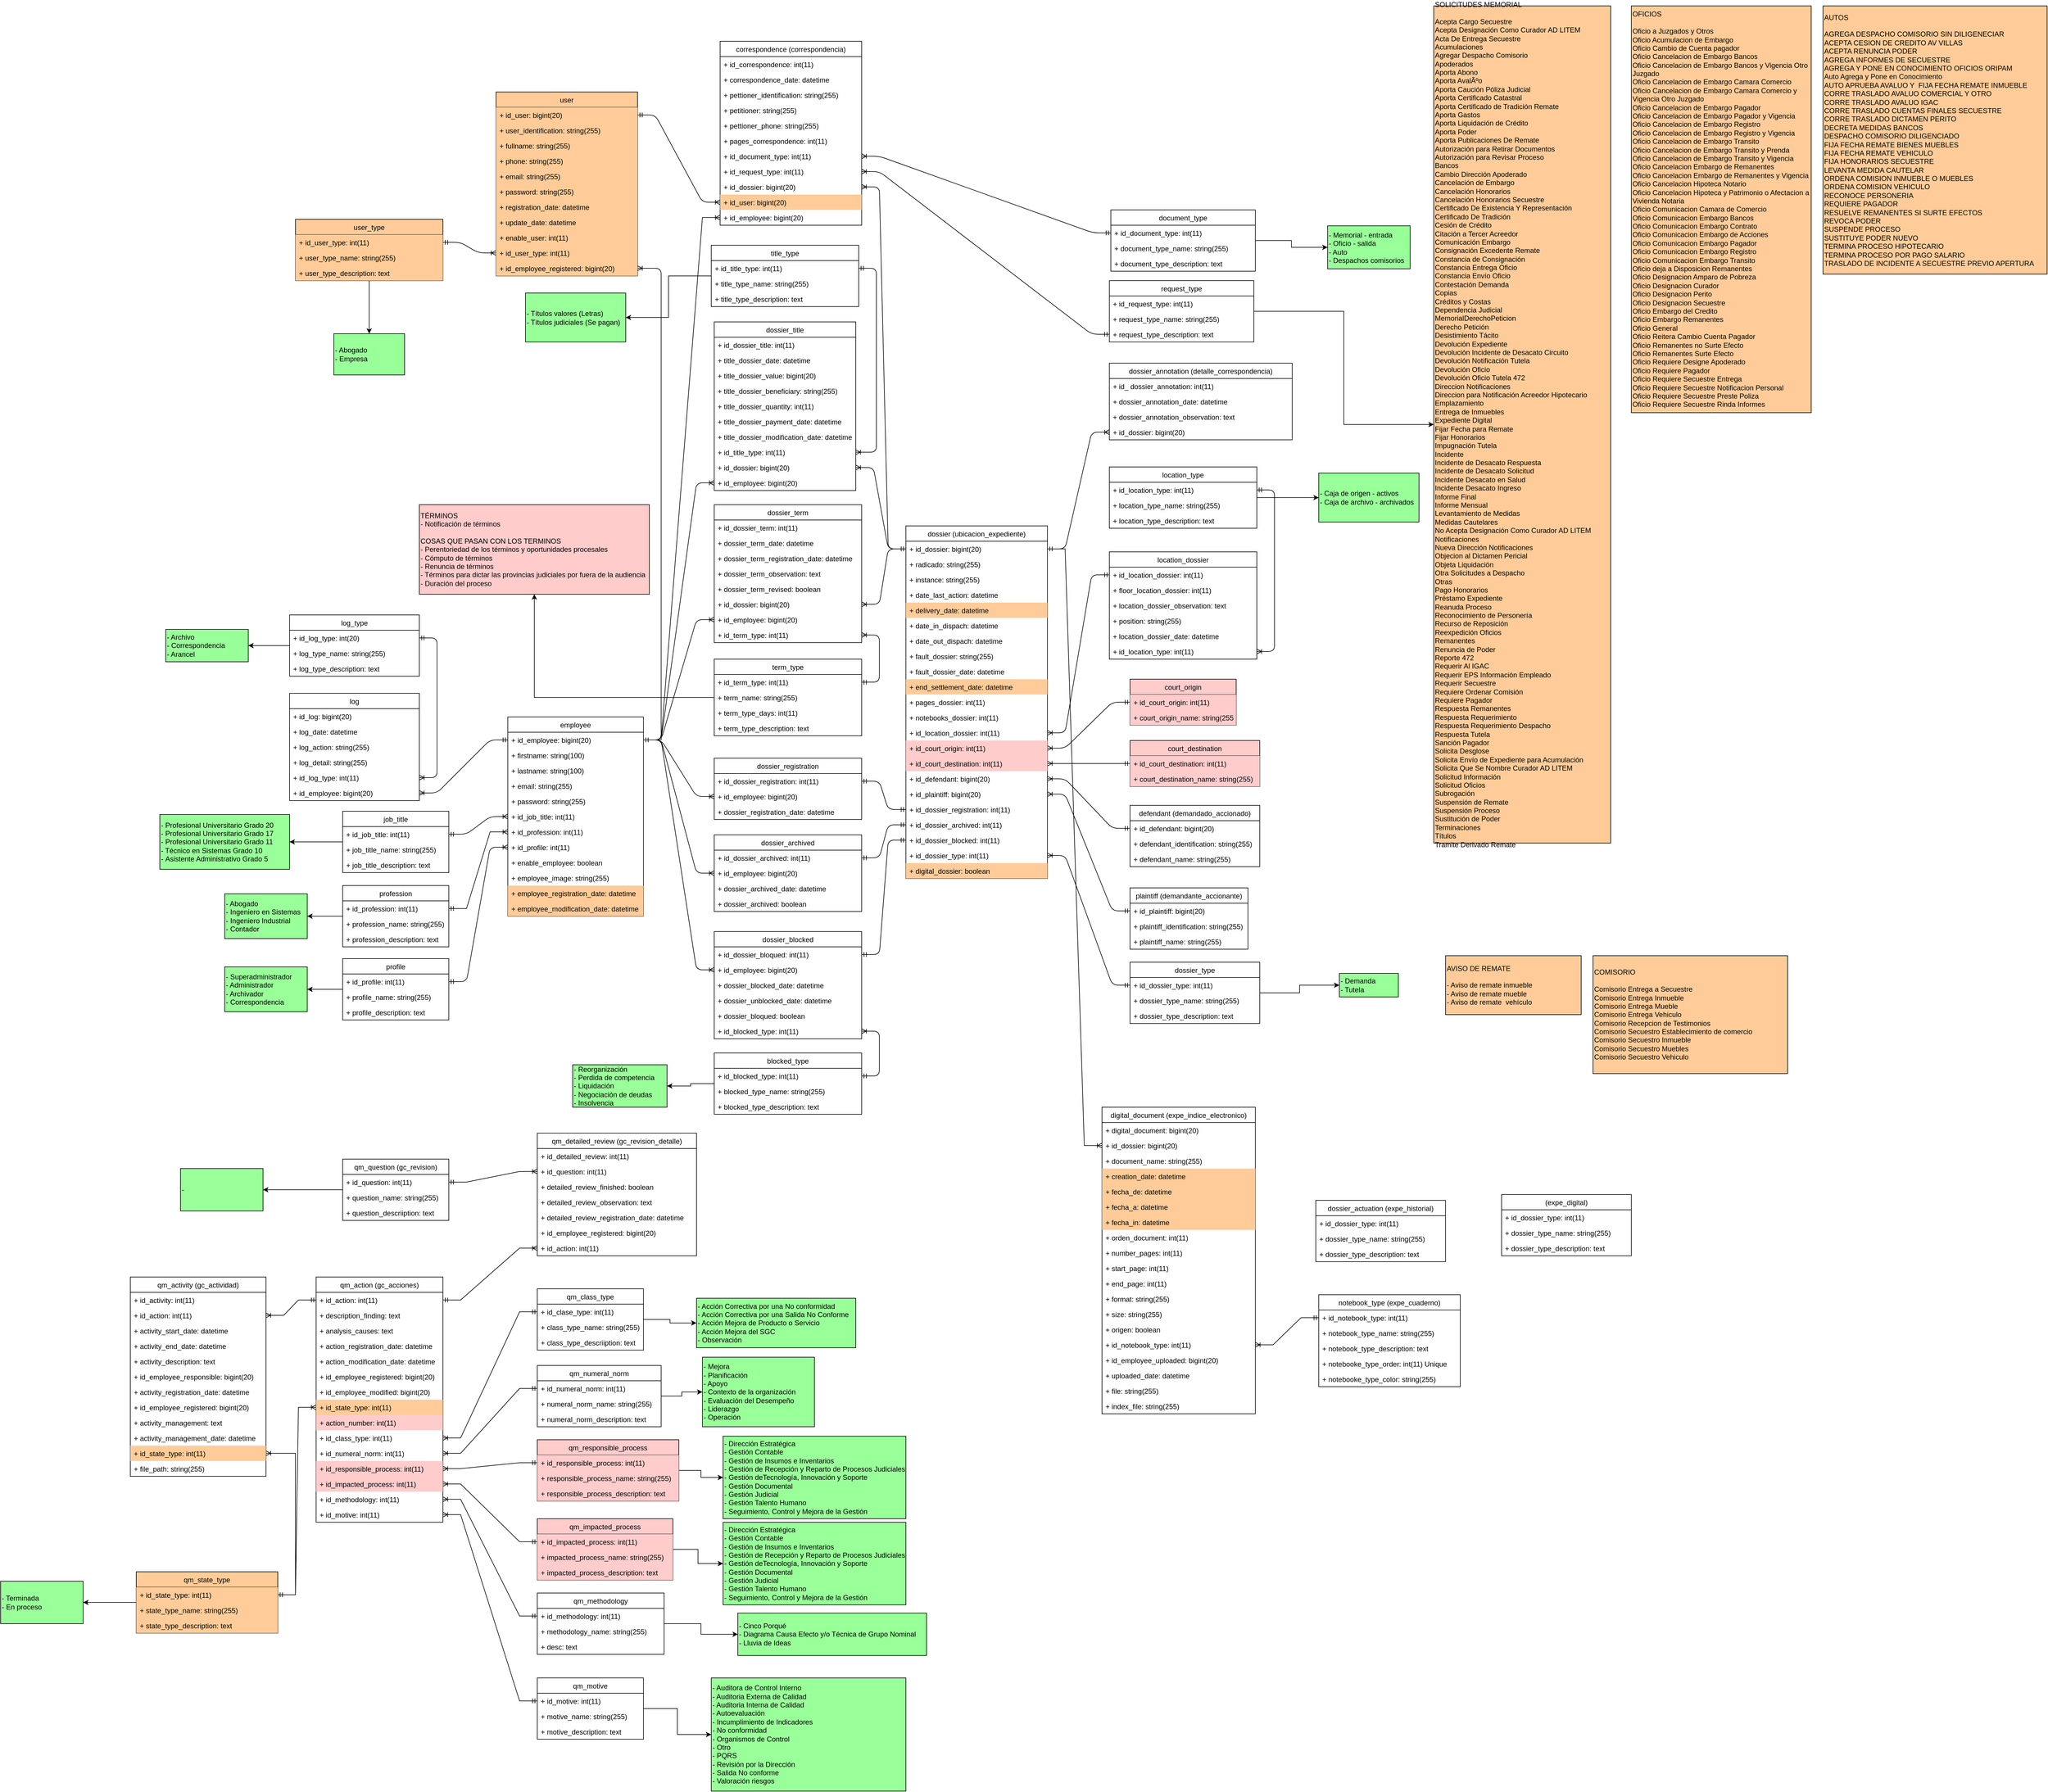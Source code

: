 <mxfile version="15.7.0" type="github">
  <diagram id="R2lEEEUBdFMjLlhIrx00" name="Page-1">
    <mxGraphModel dx="2572" dy="1559" grid="1" gridSize="10" guides="1" tooltips="1" connect="1" arrows="1" fold="1" page="1" pageScale="1" pageWidth="850" pageHeight="1100" math="0" shadow="0" extFonts="Permanent Marker^https://fonts.googleapis.com/css?family=Permanent+Marker">
      <root>
        <mxCell id="0" />
        <mxCell id="1" parent="0" />
        <mxCell id="99nmjj4Q9bfn7_SC2MuP-7" value="employee" style="swimlane;fontStyle=0;childLayout=stackLayout;horizontal=1;startSize=26;fillColor=none;horizontalStack=0;resizeParent=1;resizeParentMax=0;resizeLast=0;collapsible=1;marginBottom=0;" parent="1" vertex="1">
          <mxGeometry x="-490" y="870" width="230" height="338" as="geometry" />
        </mxCell>
        <mxCell id="99nmjj4Q9bfn7_SC2MuP-8" value="+ id_employee: bigint(20)" style="text;strokeColor=none;fillColor=none;align=left;verticalAlign=top;spacingLeft=4;spacingRight=4;overflow=hidden;rotatable=0;points=[[0,0.5],[1,0.5]];portConstraint=eastwest;" parent="99nmjj4Q9bfn7_SC2MuP-7" vertex="1">
          <mxGeometry y="26" width="230" height="26" as="geometry" />
        </mxCell>
        <mxCell id="99nmjj4Q9bfn7_SC2MuP-9" value="+ firstname: string(100)" style="text;strokeColor=none;fillColor=none;align=left;verticalAlign=top;spacingLeft=4;spacingRight=4;overflow=hidden;rotatable=0;points=[[0,0.5],[1,0.5]];portConstraint=eastwest;" parent="99nmjj4Q9bfn7_SC2MuP-7" vertex="1">
          <mxGeometry y="52" width="230" height="26" as="geometry" />
        </mxCell>
        <mxCell id="99nmjj4Q9bfn7_SC2MuP-10" value="+ lastname: string(100)" style="text;strokeColor=none;fillColor=none;align=left;verticalAlign=top;spacingLeft=4;spacingRight=4;overflow=hidden;rotatable=0;points=[[0,0.5],[1,0.5]];portConstraint=eastwest;" parent="99nmjj4Q9bfn7_SC2MuP-7" vertex="1">
          <mxGeometry y="78" width="230" height="26" as="geometry" />
        </mxCell>
        <mxCell id="99nmjj4Q9bfn7_SC2MuP-12" value="+ email: string(255)" style="text;strokeColor=none;fillColor=none;align=left;verticalAlign=top;spacingLeft=4;spacingRight=4;overflow=hidden;rotatable=0;points=[[0,0.5],[1,0.5]];portConstraint=eastwest;" parent="99nmjj4Q9bfn7_SC2MuP-7" vertex="1">
          <mxGeometry y="104" width="230" height="26" as="geometry" />
        </mxCell>
        <mxCell id="99nmjj4Q9bfn7_SC2MuP-11" value="+ password: string(255)" style="text;strokeColor=none;fillColor=none;align=left;verticalAlign=top;spacingLeft=4;spacingRight=4;overflow=hidden;rotatable=0;points=[[0,0.5],[1,0.5]];portConstraint=eastwest;fontColor=default;" parent="99nmjj4Q9bfn7_SC2MuP-7" vertex="1">
          <mxGeometry y="130" width="230" height="26" as="geometry" />
        </mxCell>
        <mxCell id="99nmjj4Q9bfn7_SC2MuP-13" value="+ id_job_title: int(11)" style="text;strokeColor=none;fillColor=none;align=left;verticalAlign=top;spacingLeft=4;spacingRight=4;overflow=hidden;rotatable=0;points=[[0,0.5],[1,0.5]];portConstraint=eastwest;" parent="99nmjj4Q9bfn7_SC2MuP-7" vertex="1">
          <mxGeometry y="156" width="230" height="26" as="geometry" />
        </mxCell>
        <mxCell id="TnUPyRHLWNfPNA_BWNht-5" value="+ id_profession: int(11)" style="text;strokeColor=none;fillColor=none;align=left;verticalAlign=top;spacingLeft=4;spacingRight=4;overflow=hidden;rotatable=0;points=[[0,0.5],[1,0.5]];portConstraint=eastwest;" parent="99nmjj4Q9bfn7_SC2MuP-7" vertex="1">
          <mxGeometry y="182" width="230" height="26" as="geometry" />
        </mxCell>
        <mxCell id="99nmjj4Q9bfn7_SC2MuP-16" value="+ id_profile: int(11)" style="text;strokeColor=none;fillColor=none;align=left;verticalAlign=top;spacingLeft=4;spacingRight=4;overflow=hidden;rotatable=0;points=[[0,0.5],[1,0.5]];portConstraint=eastwest;" parent="99nmjj4Q9bfn7_SC2MuP-7" vertex="1">
          <mxGeometry y="208" width="230" height="26" as="geometry" />
        </mxCell>
        <mxCell id="99nmjj4Q9bfn7_SC2MuP-14" value="+ enable_employee: boolean" style="text;strokeColor=none;fillColor=none;align=left;verticalAlign=top;spacingLeft=4;spacingRight=4;overflow=hidden;rotatable=0;points=[[0,0.5],[1,0.5]];portConstraint=eastwest;" parent="99nmjj4Q9bfn7_SC2MuP-7" vertex="1">
          <mxGeometry y="234" width="230" height="26" as="geometry" />
        </mxCell>
        <mxCell id="99nmjj4Q9bfn7_SC2MuP-15" value="+ employee_image: string(255)" style="text;strokeColor=none;fillColor=none;align=left;verticalAlign=top;spacingLeft=4;spacingRight=4;overflow=hidden;rotatable=0;points=[[0,0.5],[1,0.5]];portConstraint=eastwest;" parent="99nmjj4Q9bfn7_SC2MuP-7" vertex="1">
          <mxGeometry y="260" width="230" height="26" as="geometry" />
        </mxCell>
        <mxCell id="WMeFY94fwu9JhdbWC9ym-3" value="+ employee_registration_date: datetime" style="text;strokeColor=none;fillColor=#FFCC99;align=left;verticalAlign=top;spacingLeft=4;spacingRight=4;overflow=hidden;rotatable=0;points=[[0,0.5],[1,0.5]];portConstraint=eastwest;" parent="99nmjj4Q9bfn7_SC2MuP-7" vertex="1">
          <mxGeometry y="286" width="230" height="26" as="geometry" />
        </mxCell>
        <mxCell id="WMeFY94fwu9JhdbWC9ym-4" value="+ employee_modification_date: datetime" style="text;strokeColor=none;fillColor=#FFCC99;align=left;verticalAlign=top;spacingLeft=4;spacingRight=4;overflow=hidden;rotatable=0;points=[[0,0.5],[1,0.5]];portConstraint=eastwest;" parent="99nmjj4Q9bfn7_SC2MuP-7" vertex="1">
          <mxGeometry y="312" width="230" height="26" as="geometry" />
        </mxCell>
        <mxCell id="99nmjj4Q9bfn7_SC2MuP-24" value="job_title" style="swimlane;fontStyle=0;childLayout=stackLayout;horizontal=1;startSize=26;fillColor=none;horizontalStack=0;resizeParent=1;resizeParentMax=0;resizeLast=0;collapsible=1;marginBottom=0;" parent="1" vertex="1">
          <mxGeometry x="-770" y="1030" width="180" height="104" as="geometry" />
        </mxCell>
        <mxCell id="99nmjj4Q9bfn7_SC2MuP-25" value="+ id_job_title: int(11)" style="text;strokeColor=none;fillColor=none;align=left;verticalAlign=top;spacingLeft=4;spacingRight=4;overflow=hidden;rotatable=0;points=[[0,0.5],[1,0.5]];portConstraint=eastwest;" parent="99nmjj4Q9bfn7_SC2MuP-24" vertex="1">
          <mxGeometry y="26" width="180" height="26" as="geometry" />
        </mxCell>
        <mxCell id="99nmjj4Q9bfn7_SC2MuP-26" value="+ job_title_name: string(255)" style="text;strokeColor=none;fillColor=none;align=left;verticalAlign=top;spacingLeft=4;spacingRight=4;overflow=hidden;rotatable=0;points=[[0,0.5],[1,0.5]];portConstraint=eastwest;" parent="99nmjj4Q9bfn7_SC2MuP-24" vertex="1">
          <mxGeometry y="52" width="180" height="26" as="geometry" />
        </mxCell>
        <mxCell id="99nmjj4Q9bfn7_SC2MuP-27" value="+ job_title_description: text" style="text;strokeColor=none;fillColor=none;align=left;verticalAlign=top;spacingLeft=4;spacingRight=4;overflow=hidden;rotatable=0;points=[[0,0.5],[1,0.5]];portConstraint=eastwest;" parent="99nmjj4Q9bfn7_SC2MuP-24" vertex="1">
          <mxGeometry y="78" width="180" height="26" as="geometry" />
        </mxCell>
        <mxCell id="99nmjj4Q9bfn7_SC2MuP-28" value="" style="edgeStyle=entityRelationEdgeStyle;fontSize=12;html=1;endArrow=ERoneToMany;startArrow=ERmandOne;" parent="1" source="99nmjj4Q9bfn7_SC2MuP-25" target="99nmjj4Q9bfn7_SC2MuP-13" edge="1">
          <mxGeometry width="100" height="100" relative="1" as="geometry">
            <mxPoint x="285" y="522" as="sourcePoint" />
            <mxPoint x="295" y="400" as="targetPoint" />
          </mxGeometry>
        </mxCell>
        <mxCell id="99nmjj4Q9bfn7_SC2MuP-29" value="profile" style="swimlane;fontStyle=0;childLayout=stackLayout;horizontal=1;startSize=26;fillColor=none;horizontalStack=0;resizeParent=1;resizeParentMax=0;resizeLast=0;collapsible=1;marginBottom=0;" parent="1" vertex="1">
          <mxGeometry x="-770" y="1280" width="180" height="104" as="geometry" />
        </mxCell>
        <mxCell id="99nmjj4Q9bfn7_SC2MuP-30" value="+ id_profile: int(11)" style="text;strokeColor=none;fillColor=none;align=left;verticalAlign=top;spacingLeft=4;spacingRight=4;overflow=hidden;rotatable=0;points=[[0,0.5],[1,0.5]];portConstraint=eastwest;" parent="99nmjj4Q9bfn7_SC2MuP-29" vertex="1">
          <mxGeometry y="26" width="180" height="26" as="geometry" />
        </mxCell>
        <mxCell id="99nmjj4Q9bfn7_SC2MuP-31" value="+ profile_name: string(255)" style="text;strokeColor=none;fillColor=none;align=left;verticalAlign=top;spacingLeft=4;spacingRight=4;overflow=hidden;rotatable=0;points=[[0,0.5],[1,0.5]];portConstraint=eastwest;" parent="99nmjj4Q9bfn7_SC2MuP-29" vertex="1">
          <mxGeometry y="52" width="180" height="26" as="geometry" />
        </mxCell>
        <mxCell id="99nmjj4Q9bfn7_SC2MuP-32" value="+ profile_description: text" style="text;strokeColor=none;fillColor=none;align=left;verticalAlign=top;spacingLeft=4;spacingRight=4;overflow=hidden;rotatable=0;points=[[0,0.5],[1,0.5]];portConstraint=eastwest;" parent="99nmjj4Q9bfn7_SC2MuP-29" vertex="1">
          <mxGeometry y="78" width="180" height="26" as="geometry" />
        </mxCell>
        <mxCell id="99nmjj4Q9bfn7_SC2MuP-33" value="" style="edgeStyle=entityRelationEdgeStyle;fontSize=12;html=1;endArrow=ERoneToMany;startArrow=ERmandOne;" parent="1" source="99nmjj4Q9bfn7_SC2MuP-30" target="99nmjj4Q9bfn7_SC2MuP-16" edge="1">
          <mxGeometry width="100" height="100" relative="1" as="geometry">
            <mxPoint x="535" y="532" as="sourcePoint" />
            <mxPoint x="560" y="289" as="targetPoint" />
          </mxGeometry>
        </mxCell>
        <mxCell id="99nmjj4Q9bfn7_SC2MuP-34" value="defendant (demandado_accionado)" style="swimlane;fontStyle=0;childLayout=stackLayout;horizontal=1;startSize=26;fillColor=none;horizontalStack=0;resizeParent=1;resizeParentMax=0;resizeLast=0;collapsible=1;marginBottom=0;" parent="1" vertex="1">
          <mxGeometry x="565" y="1020" width="220" height="104" as="geometry" />
        </mxCell>
        <mxCell id="99nmjj4Q9bfn7_SC2MuP-35" value="+ id_defendant: bigint(20)" style="text;strokeColor=none;fillColor=none;align=left;verticalAlign=top;spacingLeft=4;spacingRight=4;overflow=hidden;rotatable=0;points=[[0,0.5],[1,0.5]];portConstraint=eastwest;" parent="99nmjj4Q9bfn7_SC2MuP-34" vertex="1">
          <mxGeometry y="26" width="220" height="26" as="geometry" />
        </mxCell>
        <mxCell id="99nmjj4Q9bfn7_SC2MuP-36" value="+ defendant_identification: string(255)" style="text;strokeColor=none;fillColor=none;align=left;verticalAlign=top;spacingLeft=4;spacingRight=4;overflow=hidden;rotatable=0;points=[[0,0.5],[1,0.5]];portConstraint=eastwest;" parent="99nmjj4Q9bfn7_SC2MuP-34" vertex="1">
          <mxGeometry y="52" width="220" height="26" as="geometry" />
        </mxCell>
        <mxCell id="kAV78_8R-8U5BCedtc6I-1" value="+ defendant_name: string(255)" style="text;strokeColor=none;fillColor=none;align=left;verticalAlign=top;spacingLeft=4;spacingRight=4;overflow=hidden;rotatable=0;points=[[0,0.5],[1,0.5]];portConstraint=eastwest;" parent="99nmjj4Q9bfn7_SC2MuP-34" vertex="1">
          <mxGeometry y="78" width="220" height="26" as="geometry" />
        </mxCell>
        <mxCell id="99nmjj4Q9bfn7_SC2MuP-38" value="plaintiff (demandante_accionante)" style="swimlane;fontStyle=0;childLayout=stackLayout;horizontal=1;startSize=26;fillColor=none;horizontalStack=0;resizeParent=1;resizeParentMax=0;resizeLast=0;collapsible=1;marginBottom=0;" parent="1" vertex="1">
          <mxGeometry x="565" y="1160" width="200" height="104" as="geometry" />
        </mxCell>
        <mxCell id="99nmjj4Q9bfn7_SC2MuP-39" value="+ id_plaintiff: bigint(20)" style="text;strokeColor=none;fillColor=none;align=left;verticalAlign=top;spacingLeft=4;spacingRight=4;overflow=hidden;rotatable=0;points=[[0,0.5],[1,0.5]];portConstraint=eastwest;" parent="99nmjj4Q9bfn7_SC2MuP-38" vertex="1">
          <mxGeometry y="26" width="200" height="26" as="geometry" />
        </mxCell>
        <mxCell id="99nmjj4Q9bfn7_SC2MuP-40" value="+ plaintiff_identification: string(255)" style="text;strokeColor=none;fillColor=none;align=left;verticalAlign=top;spacingLeft=4;spacingRight=4;overflow=hidden;rotatable=0;points=[[0,0.5],[1,0.5]];portConstraint=eastwest;" parent="99nmjj4Q9bfn7_SC2MuP-38" vertex="1">
          <mxGeometry y="52" width="200" height="26" as="geometry" />
        </mxCell>
        <mxCell id="kAV78_8R-8U5BCedtc6I-2" value="+ plaintiff_name: string(255)" style="text;strokeColor=none;fillColor=none;align=left;verticalAlign=top;spacingLeft=4;spacingRight=4;overflow=hidden;rotatable=0;points=[[0,0.5],[1,0.5]];portConstraint=eastwest;" parent="99nmjj4Q9bfn7_SC2MuP-38" vertex="1">
          <mxGeometry y="78" width="200" height="26" as="geometry" />
        </mxCell>
        <mxCell id="99nmjj4Q9bfn7_SC2MuP-41" value="court_origin" style="swimlane;fontStyle=0;childLayout=stackLayout;horizontal=1;startSize=26;fillColor=#FFCCCC;horizontalStack=0;resizeParent=1;resizeParentMax=0;resizeLast=0;collapsible=1;marginBottom=0;" parent="1" vertex="1">
          <mxGeometry x="565" y="806" width="180" height="78" as="geometry" />
        </mxCell>
        <mxCell id="99nmjj4Q9bfn7_SC2MuP-42" value="+ id_court_origin: int(11)" style="text;strokeColor=none;fillColor=#FFCCCC;align=left;verticalAlign=top;spacingLeft=4;spacingRight=4;overflow=hidden;rotatable=0;points=[[0,0.5],[1,0.5]];portConstraint=eastwest;" parent="99nmjj4Q9bfn7_SC2MuP-41" vertex="1">
          <mxGeometry y="26" width="180" height="26" as="geometry" />
        </mxCell>
        <mxCell id="99nmjj4Q9bfn7_SC2MuP-43" value="+ court_origin_name: string(255)" style="text;strokeColor=none;fillColor=#FFCCCC;align=left;verticalAlign=top;spacingLeft=4;spacingRight=4;overflow=hidden;rotatable=0;points=[[0,0.5],[1,0.5]];portConstraint=eastwest;" parent="99nmjj4Q9bfn7_SC2MuP-41" vertex="1">
          <mxGeometry y="52" width="180" height="26" as="geometry" />
        </mxCell>
        <mxCell id="99nmjj4Q9bfn7_SC2MuP-44" value="court_destination" style="swimlane;fontStyle=0;childLayout=stackLayout;horizontal=1;startSize=26;fillColor=#FFCCCC;horizontalStack=0;resizeParent=1;resizeParentMax=0;resizeLast=0;collapsible=1;marginBottom=0;" parent="1" vertex="1">
          <mxGeometry x="565" y="910" width="220" height="78" as="geometry" />
        </mxCell>
        <mxCell id="99nmjj4Q9bfn7_SC2MuP-45" value="+ id_court_destination: int(11)" style="text;strokeColor=none;fillColor=#FFCCCC;align=left;verticalAlign=top;spacingLeft=4;spacingRight=4;overflow=hidden;rotatable=0;points=[[0,0.5],[1,0.5]];portConstraint=eastwest;" parent="99nmjj4Q9bfn7_SC2MuP-44" vertex="1">
          <mxGeometry y="26" width="220" height="26" as="geometry" />
        </mxCell>
        <mxCell id="99nmjj4Q9bfn7_SC2MuP-46" value="+ court_destination_name: string(255)" style="text;strokeColor=none;fillColor=#FFCCCC;align=left;verticalAlign=top;spacingLeft=4;spacingRight=4;overflow=hidden;rotatable=0;points=[[0,0.5],[1,0.5]];portConstraint=eastwest;" parent="99nmjj4Q9bfn7_SC2MuP-44" vertex="1">
          <mxGeometry y="52" width="220" height="26" as="geometry" />
        </mxCell>
        <mxCell id="99nmjj4Q9bfn7_SC2MuP-47" value="dossier (ubicacion_expediente)" style="swimlane;fontStyle=0;childLayout=stackLayout;horizontal=1;startSize=26;fillColor=none;horizontalStack=0;resizeParent=1;resizeParentMax=0;resizeLast=0;collapsible=1;marginBottom=0;" parent="1" vertex="1">
          <mxGeometry x="185" y="546" width="240" height="598" as="geometry" />
        </mxCell>
        <mxCell id="99nmjj4Q9bfn7_SC2MuP-48" value="+ id_dossier: bigint(20)" style="text;strokeColor=none;fillColor=none;align=left;verticalAlign=top;spacingLeft=4;spacingRight=4;overflow=hidden;rotatable=0;points=[[0,0.5],[1,0.5]];portConstraint=eastwest;" parent="99nmjj4Q9bfn7_SC2MuP-47" vertex="1">
          <mxGeometry y="26" width="240" height="26" as="geometry" />
        </mxCell>
        <mxCell id="99nmjj4Q9bfn7_SC2MuP-57" value="+ radicado: string(255)" style="text;strokeColor=none;fillColor=none;align=left;verticalAlign=top;spacingLeft=4;spacingRight=4;overflow=hidden;rotatable=0;points=[[0,0.5],[1,0.5]];portConstraint=eastwest;" parent="99nmjj4Q9bfn7_SC2MuP-47" vertex="1">
          <mxGeometry y="52" width="240" height="26" as="geometry" />
        </mxCell>
        <mxCell id="kAV78_8R-8U5BCedtc6I-35" value="+ instance: string(255)" style="text;strokeColor=none;fillColor=none;align=left;verticalAlign=top;spacingLeft=4;spacingRight=4;overflow=hidden;rotatable=0;points=[[0,0.5],[1,0.5]];portConstraint=eastwest;" parent="99nmjj4Q9bfn7_SC2MuP-47" vertex="1">
          <mxGeometry y="78" width="240" height="26" as="geometry" />
        </mxCell>
        <mxCell id="99nmjj4Q9bfn7_SC2MuP-49" value="+ date_last_action: datetime" style="text;strokeColor=none;fillColor=none;align=left;verticalAlign=top;spacingLeft=4;spacingRight=4;overflow=hidden;rotatable=0;points=[[0,0.5],[1,0.5]];portConstraint=eastwest;" parent="99nmjj4Q9bfn7_SC2MuP-47" vertex="1">
          <mxGeometry y="104" width="240" height="26" as="geometry" />
        </mxCell>
        <mxCell id="99nmjj4Q9bfn7_SC2MuP-55" value="+ delivery_date: datetime" style="text;strokeColor=none;fillColor=#FFCC99;align=left;verticalAlign=top;spacingLeft=4;spacingRight=4;overflow=hidden;rotatable=0;points=[[0,0.5],[1,0.5]];portConstraint=eastwest;" parent="99nmjj4Q9bfn7_SC2MuP-47" vertex="1">
          <mxGeometry y="130" width="240" height="26" as="geometry" />
        </mxCell>
        <mxCell id="99nmjj4Q9bfn7_SC2MuP-50" value="+ date_in_dispach: datetime" style="text;strokeColor=none;fillColor=none;align=left;verticalAlign=top;spacingLeft=4;spacingRight=4;overflow=hidden;rotatable=0;points=[[0,0.5],[1,0.5]];portConstraint=eastwest;" parent="99nmjj4Q9bfn7_SC2MuP-47" vertex="1">
          <mxGeometry y="156" width="240" height="26" as="geometry" />
        </mxCell>
        <mxCell id="99nmjj4Q9bfn7_SC2MuP-56" value="+ date_out_dispach: datetime" style="text;strokeColor=none;fillColor=none;align=left;verticalAlign=top;spacingLeft=4;spacingRight=4;overflow=hidden;rotatable=0;points=[[0,0.5],[1,0.5]];portConstraint=eastwest;" parent="99nmjj4Q9bfn7_SC2MuP-47" vertex="1">
          <mxGeometry y="182" width="240" height="26" as="geometry" />
        </mxCell>
        <mxCell id="kAV78_8R-8U5BCedtc6I-120" value="+ fault_dossier: string(255)" style="text;strokeColor=none;fillColor=none;align=left;verticalAlign=top;spacingLeft=4;spacingRight=4;overflow=hidden;rotatable=0;points=[[0,0.5],[1,0.5]];portConstraint=eastwest;" parent="99nmjj4Q9bfn7_SC2MuP-47" vertex="1">
          <mxGeometry y="208" width="240" height="26" as="geometry" />
        </mxCell>
        <mxCell id="99nmjj4Q9bfn7_SC2MuP-69" value="+ fault_dossier_date: datetime" style="text;strokeColor=none;fillColor=none;align=left;verticalAlign=top;spacingLeft=4;spacingRight=4;overflow=hidden;rotatable=0;points=[[0,0.5],[1,0.5]];portConstraint=eastwest;" parent="99nmjj4Q9bfn7_SC2MuP-47" vertex="1">
          <mxGeometry y="234" width="240" height="26" as="geometry" />
        </mxCell>
        <mxCell id="99nmjj4Q9bfn7_SC2MuP-70" value="+ end_settlement_date: datetime" style="text;strokeColor=none;fillColor=#FFCC99;align=left;verticalAlign=top;spacingLeft=4;spacingRight=4;overflow=hidden;rotatable=0;points=[[0,0.5],[1,0.5]];portConstraint=eastwest;" parent="99nmjj4Q9bfn7_SC2MuP-47" vertex="1">
          <mxGeometry y="260" width="240" height="26" as="geometry" />
        </mxCell>
        <mxCell id="kAV78_8R-8U5BCedtc6I-114" value="+ pages_dossier: int(11)" style="text;strokeColor=none;fillColor=none;align=left;verticalAlign=top;spacingLeft=4;spacingRight=4;overflow=hidden;rotatable=0;points=[[0,0.5],[1,0.5]];portConstraint=eastwest;" parent="99nmjj4Q9bfn7_SC2MuP-47" vertex="1">
          <mxGeometry y="286" width="240" height="26" as="geometry" />
        </mxCell>
        <mxCell id="kAV78_8R-8U5BCedtc6I-115" value="+ notebooks_dossier: int(11)" style="text;strokeColor=none;fillColor=none;align=left;verticalAlign=top;spacingLeft=4;spacingRight=4;overflow=hidden;rotatable=0;points=[[0,0.5],[1,0.5]];portConstraint=eastwest;" parent="99nmjj4Q9bfn7_SC2MuP-47" vertex="1">
          <mxGeometry y="312" width="240" height="26" as="geometry" />
        </mxCell>
        <mxCell id="kAV78_8R-8U5BCedtc6I-31" value="+ id_location_dossier: int(11)" style="text;strokeColor=none;fillColor=none;align=left;verticalAlign=top;spacingLeft=4;spacingRight=4;overflow=hidden;rotatable=0;points=[[0,0.5],[1,0.5]];portConstraint=eastwest;" parent="99nmjj4Q9bfn7_SC2MuP-47" vertex="1">
          <mxGeometry y="338" width="240" height="26" as="geometry" />
        </mxCell>
        <mxCell id="99nmjj4Q9bfn7_SC2MuP-53" value="+ id_court_origin: int(11)" style="text;strokeColor=none;fillColor=#FFCCCC;align=left;verticalAlign=top;spacingLeft=4;spacingRight=4;overflow=hidden;rotatable=0;points=[[0,0.5],[1,0.5]];portConstraint=eastwest;" parent="99nmjj4Q9bfn7_SC2MuP-47" vertex="1">
          <mxGeometry y="364" width="240" height="26" as="geometry" />
        </mxCell>
        <mxCell id="99nmjj4Q9bfn7_SC2MuP-54" value="+ id_court_destination: int(11)" style="text;strokeColor=none;fillColor=#FFCCCC;align=left;verticalAlign=top;spacingLeft=4;spacingRight=4;overflow=hidden;rotatable=0;points=[[0,0.5],[1,0.5]];portConstraint=eastwest;" parent="99nmjj4Q9bfn7_SC2MuP-47" vertex="1">
          <mxGeometry y="390" width="240" height="26" as="geometry" />
        </mxCell>
        <mxCell id="99nmjj4Q9bfn7_SC2MuP-58" value="+ id_defendant: bigint(20)" style="text;strokeColor=none;fillColor=none;align=left;verticalAlign=top;spacingLeft=4;spacingRight=4;overflow=hidden;rotatable=0;points=[[0,0.5],[1,0.5]];portConstraint=eastwest;" parent="99nmjj4Q9bfn7_SC2MuP-47" vertex="1">
          <mxGeometry y="416" width="240" height="26" as="geometry" />
        </mxCell>
        <mxCell id="99nmjj4Q9bfn7_SC2MuP-59" value="+ id_plaintiff: bigint(20)" style="text;strokeColor=none;fillColor=none;align=left;verticalAlign=top;spacingLeft=4;spacingRight=4;overflow=hidden;rotatable=0;points=[[0,0.5],[1,0.5]];portConstraint=eastwest;" parent="99nmjj4Q9bfn7_SC2MuP-47" vertex="1">
          <mxGeometry y="442" width="240" height="26" as="geometry" />
        </mxCell>
        <mxCell id="kAV78_8R-8U5BCedtc6I-63" value="+ id_dossier_registration: int(11)" style="text;strokeColor=none;fillColor=none;align=left;verticalAlign=top;spacingLeft=4;spacingRight=4;overflow=hidden;rotatable=0;points=[[0,0.5],[1,0.5]];portConstraint=eastwest;" parent="99nmjj4Q9bfn7_SC2MuP-47" vertex="1">
          <mxGeometry y="468" width="240" height="26" as="geometry" />
        </mxCell>
        <mxCell id="kAV78_8R-8U5BCedtc6I-91" value="+ id_dossier_archived: int(11)" style="text;strokeColor=none;fillColor=none;align=left;verticalAlign=top;spacingLeft=4;spacingRight=4;overflow=hidden;rotatable=0;points=[[0,0.5],[1,0.5]];portConstraint=eastwest;" parent="99nmjj4Q9bfn7_SC2MuP-47" vertex="1">
          <mxGeometry y="494" width="240" height="26" as="geometry" />
        </mxCell>
        <mxCell id="kAV78_8R-8U5BCedtc6I-76" value="+ id_dossier_blocked: int(11)" style="text;strokeColor=none;fillColor=none;align=left;verticalAlign=top;spacingLeft=4;spacingRight=4;overflow=hidden;rotatable=0;points=[[0,0.5],[1,0.5]];portConstraint=eastwest;" parent="99nmjj4Q9bfn7_SC2MuP-47" vertex="1">
          <mxGeometry y="520" width="240" height="26" as="geometry" />
        </mxCell>
        <mxCell id="99nmjj4Q9bfn7_SC2MuP-91" value="+ id_dossier_type: int(11)" style="text;strokeColor=none;fillColor=none;align=left;verticalAlign=top;spacingLeft=4;spacingRight=4;overflow=hidden;rotatable=0;points=[[0,0.5],[1,0.5]];portConstraint=eastwest;" parent="99nmjj4Q9bfn7_SC2MuP-47" vertex="1">
          <mxGeometry y="546" width="240" height="26" as="geometry" />
        </mxCell>
        <mxCell id="99nmjj4Q9bfn7_SC2MuP-61" value="+ digital_dossier: boolean" style="text;strokeColor=none;fillColor=#FFCC99;align=left;verticalAlign=top;spacingLeft=4;spacingRight=4;overflow=hidden;rotatable=0;points=[[0,0.5],[1,0.5]];portConstraint=eastwest;" parent="99nmjj4Q9bfn7_SC2MuP-47" vertex="1">
          <mxGeometry y="572" width="240" height="26" as="geometry" />
        </mxCell>
        <mxCell id="99nmjj4Q9bfn7_SC2MuP-72" value="" style="edgeStyle=entityRelationEdgeStyle;fontSize=12;html=1;endArrow=ERoneToMany;startArrow=ERmandOne;" parent="1" source="99nmjj4Q9bfn7_SC2MuP-42" target="99nmjj4Q9bfn7_SC2MuP-53" edge="1">
          <mxGeometry width="100" height="100" relative="1" as="geometry">
            <mxPoint x="590" y="740" as="sourcePoint" />
            <mxPoint x="690" y="640" as="targetPoint" />
          </mxGeometry>
        </mxCell>
        <mxCell id="99nmjj4Q9bfn7_SC2MuP-73" value="" style="edgeStyle=entityRelationEdgeStyle;fontSize=12;html=1;endArrow=ERoneToMany;startArrow=ERmandOne;" parent="1" source="99nmjj4Q9bfn7_SC2MuP-45" target="99nmjj4Q9bfn7_SC2MuP-54" edge="1">
          <mxGeometry width="100" height="100" relative="1" as="geometry">
            <mxPoint x="620" y="129" as="sourcePoint" />
            <mxPoint x="610" y="700" as="targetPoint" />
          </mxGeometry>
        </mxCell>
        <mxCell id="99nmjj4Q9bfn7_SC2MuP-74" value="" style="edgeStyle=entityRelationEdgeStyle;fontSize=12;html=1;endArrow=ERoneToMany;startArrow=ERmandOne;" parent="1" source="99nmjj4Q9bfn7_SC2MuP-35" target="99nmjj4Q9bfn7_SC2MuP-58" edge="1">
          <mxGeometry width="100" height="100" relative="1" as="geometry">
            <mxPoint x="660" y="760" as="sourcePoint" />
            <mxPoint x="760" y="660" as="targetPoint" />
          </mxGeometry>
        </mxCell>
        <mxCell id="99nmjj4Q9bfn7_SC2MuP-75" value="" style="edgeStyle=entityRelationEdgeStyle;fontSize=12;html=1;endArrow=ERoneToMany;startArrow=ERmandOne;" parent="1" source="99nmjj4Q9bfn7_SC2MuP-39" target="99nmjj4Q9bfn7_SC2MuP-59" edge="1">
          <mxGeometry width="100" height="100" relative="1" as="geometry">
            <mxPoint x="630" y="879" as="sourcePoint" />
            <mxPoint x="530" y="829" as="targetPoint" />
          </mxGeometry>
        </mxCell>
        <mxCell id="99nmjj4Q9bfn7_SC2MuP-76" value="" style="edgeStyle=entityRelationEdgeStyle;fontSize=12;html=1;endArrow=ERoneToMany;startArrow=ERmandOne;" parent="1" source="99nmjj4Q9bfn7_SC2MuP-8" target="99nmjj4Q9bfn7_SC2MuP-65" edge="1">
          <mxGeometry width="100" height="100" relative="1" as="geometry">
            <mxPoint x="280" y="975" as="sourcePoint" />
            <mxPoint x="280" y="1270" as="targetPoint" />
          </mxGeometry>
        </mxCell>
        <mxCell id="99nmjj4Q9bfn7_SC2MuP-77" value="dossier_type" style="swimlane;fontStyle=0;childLayout=stackLayout;horizontal=1;startSize=26;fillColor=none;horizontalStack=0;resizeParent=1;resizeParentMax=0;resizeLast=0;collapsible=1;marginBottom=0;" parent="1" vertex="1">
          <mxGeometry x="565" y="1286" width="220" height="104" as="geometry" />
        </mxCell>
        <mxCell id="99nmjj4Q9bfn7_SC2MuP-78" value="+ id_dossier_type: int(11)" style="text;strokeColor=none;fillColor=none;align=left;verticalAlign=top;spacingLeft=4;spacingRight=4;overflow=hidden;rotatable=0;points=[[0,0.5],[1,0.5]];portConstraint=eastwest;" parent="99nmjj4Q9bfn7_SC2MuP-77" vertex="1">
          <mxGeometry y="26" width="220" height="26" as="geometry" />
        </mxCell>
        <mxCell id="99nmjj4Q9bfn7_SC2MuP-79" value="+ dossier_type_name: string(255)" style="text;strokeColor=none;fillColor=none;align=left;verticalAlign=top;spacingLeft=4;spacingRight=4;overflow=hidden;rotatable=0;points=[[0,0.5],[1,0.5]];portConstraint=eastwest;" parent="99nmjj4Q9bfn7_SC2MuP-77" vertex="1">
          <mxGeometry y="52" width="220" height="26" as="geometry" />
        </mxCell>
        <mxCell id="WWjFzzvigEe-oElvQ5hi-5" value="+ dossier_type_description: text" style="text;strokeColor=none;fillColor=none;align=left;verticalAlign=top;spacingLeft=4;spacingRight=4;overflow=hidden;rotatable=0;points=[[0,0.5],[1,0.5]];portConstraint=eastwest;" parent="99nmjj4Q9bfn7_SC2MuP-77" vertex="1">
          <mxGeometry y="78" width="220" height="26" as="geometry" />
        </mxCell>
        <mxCell id="99nmjj4Q9bfn7_SC2MuP-80" value="log" style="swimlane;fontStyle=0;childLayout=stackLayout;horizontal=1;startSize=26;fillColor=none;horizontalStack=0;resizeParent=1;resizeParentMax=0;resizeLast=0;collapsible=1;marginBottom=0;" parent="1" vertex="1">
          <mxGeometry x="-860" y="830" width="220" height="182" as="geometry" />
        </mxCell>
        <mxCell id="99nmjj4Q9bfn7_SC2MuP-81" value="+ id_log: bigint(20)" style="text;strokeColor=none;fillColor=none;align=left;verticalAlign=top;spacingLeft=4;spacingRight=4;overflow=hidden;rotatable=0;points=[[0,0.5],[1,0.5]];portConstraint=eastwest;" parent="99nmjj4Q9bfn7_SC2MuP-80" vertex="1">
          <mxGeometry y="26" width="220" height="26" as="geometry" />
        </mxCell>
        <mxCell id="99nmjj4Q9bfn7_SC2MuP-82" value="+ log_date: datetime" style="text;strokeColor=none;fillColor=none;align=left;verticalAlign=top;spacingLeft=4;spacingRight=4;overflow=hidden;rotatable=0;points=[[0,0.5],[1,0.5]];portConstraint=eastwest;" parent="99nmjj4Q9bfn7_SC2MuP-80" vertex="1">
          <mxGeometry y="52" width="220" height="26" as="geometry" />
        </mxCell>
        <mxCell id="99nmjj4Q9bfn7_SC2MuP-83" value="+ log_action: string(255)" style="text;strokeColor=none;fillColor=none;align=left;verticalAlign=top;spacingLeft=4;spacingRight=4;overflow=hidden;rotatable=0;points=[[0,0.5],[1,0.5]];portConstraint=eastwest;" parent="99nmjj4Q9bfn7_SC2MuP-80" vertex="1">
          <mxGeometry y="78" width="220" height="26" as="geometry" />
        </mxCell>
        <mxCell id="99nmjj4Q9bfn7_SC2MuP-84" value="+ log_detail: string(255)" style="text;strokeColor=none;fillColor=none;align=left;verticalAlign=top;spacingLeft=4;spacingRight=4;overflow=hidden;rotatable=0;points=[[0,0.5],[1,0.5]];portConstraint=eastwest;" parent="99nmjj4Q9bfn7_SC2MuP-80" vertex="1">
          <mxGeometry y="104" width="220" height="26" as="geometry" />
        </mxCell>
        <mxCell id="99nmjj4Q9bfn7_SC2MuP-86" value="+ id_log_type: int(11)" style="text;strokeColor=none;fillColor=none;align=left;verticalAlign=top;spacingLeft=4;spacingRight=4;overflow=hidden;rotatable=0;points=[[0,0.5],[1,0.5]];portConstraint=eastwest;" parent="99nmjj4Q9bfn7_SC2MuP-80" vertex="1">
          <mxGeometry y="130" width="220" height="26" as="geometry" />
        </mxCell>
        <mxCell id="99nmjj4Q9bfn7_SC2MuP-85" value="+ id_employee: bigint(20)" style="text;strokeColor=none;fillColor=none;align=left;verticalAlign=top;spacingLeft=4;spacingRight=4;overflow=hidden;rotatable=0;points=[[0,0.5],[1,0.5]];portConstraint=eastwest;" parent="99nmjj4Q9bfn7_SC2MuP-80" vertex="1">
          <mxGeometry y="156" width="220" height="26" as="geometry" />
        </mxCell>
        <mxCell id="99nmjj4Q9bfn7_SC2MuP-87" value="" style="edgeStyle=entityRelationEdgeStyle;fontSize=12;html=1;endArrow=ERoneToMany;startArrow=ERmandOne;" parent="1" source="99nmjj4Q9bfn7_SC2MuP-89" target="99nmjj4Q9bfn7_SC2MuP-86" edge="1">
          <mxGeometry width="100" height="100" relative="1" as="geometry">
            <mxPoint x="-320" y="770" as="sourcePoint" />
            <mxPoint x="-220" y="670" as="targetPoint" />
          </mxGeometry>
        </mxCell>
        <mxCell id="99nmjj4Q9bfn7_SC2MuP-88" value="log_type" style="swimlane;fontStyle=0;childLayout=stackLayout;horizontal=1;startSize=26;fillColor=none;horizontalStack=0;resizeParent=1;resizeParentMax=0;resizeLast=0;collapsible=1;marginBottom=0;" parent="1" vertex="1">
          <mxGeometry x="-860" y="697" width="220" height="104" as="geometry" />
        </mxCell>
        <mxCell id="99nmjj4Q9bfn7_SC2MuP-89" value="+ id_log_type: int(20)" style="text;strokeColor=none;fillColor=none;align=left;verticalAlign=top;spacingLeft=4;spacingRight=4;overflow=hidden;rotatable=0;points=[[0,0.5],[1,0.5]];portConstraint=eastwest;" parent="99nmjj4Q9bfn7_SC2MuP-88" vertex="1">
          <mxGeometry y="26" width="220" height="26" as="geometry" />
        </mxCell>
        <mxCell id="99nmjj4Q9bfn7_SC2MuP-90" value="+ log_type_name: string(255)" style="text;strokeColor=none;fillColor=none;align=left;verticalAlign=top;spacingLeft=4;spacingRight=4;overflow=hidden;rotatable=0;points=[[0,0.5],[1,0.5]];portConstraint=eastwest;" parent="99nmjj4Q9bfn7_SC2MuP-88" vertex="1">
          <mxGeometry y="52" width="220" height="26" as="geometry" />
        </mxCell>
        <mxCell id="WWjFzzvigEe-oElvQ5hi-3" value="+ log_type_description: text" style="text;strokeColor=none;fillColor=none;align=left;verticalAlign=top;spacingLeft=4;spacingRight=4;overflow=hidden;rotatable=0;points=[[0,0.5],[1,0.5]];portConstraint=eastwest;" parent="99nmjj4Q9bfn7_SC2MuP-88" vertex="1">
          <mxGeometry y="78" width="220" height="26" as="geometry" />
        </mxCell>
        <mxCell id="99nmjj4Q9bfn7_SC2MuP-92" value="" style="edgeStyle=entityRelationEdgeStyle;fontSize=12;html=1;endArrow=ERoneToMany;startArrow=ERmandOne;" parent="1" source="99nmjj4Q9bfn7_SC2MuP-78" target="99nmjj4Q9bfn7_SC2MuP-91" edge="1">
          <mxGeometry width="100" height="100" relative="1" as="geometry">
            <mxPoint x="440" y="1130" as="sourcePoint" />
            <mxPoint x="80" y="1010" as="targetPoint" />
          </mxGeometry>
        </mxCell>
        <mxCell id="kAV78_8R-8U5BCedtc6I-7" value="dossier_annotation (detalle_correspondencia)" style="swimlane;fontStyle=0;childLayout=stackLayout;horizontal=1;startSize=26;fillColor=none;horizontalStack=0;resizeParent=1;resizeParentMax=0;resizeLast=0;collapsible=1;marginBottom=0;" parent="1" vertex="1">
          <mxGeometry x="530" y="270" width="310" height="130" as="geometry" />
        </mxCell>
        <mxCell id="kAV78_8R-8U5BCedtc6I-8" value="+ id_ dossier_annotation: int(11)" style="text;strokeColor=none;fillColor=none;align=left;verticalAlign=top;spacingLeft=4;spacingRight=4;overflow=hidden;rotatable=0;points=[[0,0.5],[1,0.5]];portConstraint=eastwest;" parent="kAV78_8R-8U5BCedtc6I-7" vertex="1">
          <mxGeometry y="26" width="310" height="26" as="geometry" />
        </mxCell>
        <mxCell id="kAV78_8R-8U5BCedtc6I-10" value="+ dossier_annotation_date: datetime" style="text;strokeColor=none;fillColor=none;align=left;verticalAlign=top;spacingLeft=4;spacingRight=4;overflow=hidden;rotatable=0;points=[[0,0.5],[1,0.5]];portConstraint=eastwest;" parent="kAV78_8R-8U5BCedtc6I-7" vertex="1">
          <mxGeometry y="52" width="310" height="26" as="geometry" />
        </mxCell>
        <mxCell id="kAV78_8R-8U5BCedtc6I-11" value="+ dossier_annotation_observation: text" style="text;strokeColor=none;fillColor=none;align=left;verticalAlign=top;spacingLeft=4;spacingRight=4;overflow=hidden;rotatable=0;points=[[0,0.5],[1,0.5]];portConstraint=eastwest;" parent="kAV78_8R-8U5BCedtc6I-7" vertex="1">
          <mxGeometry y="78" width="310" height="26" as="geometry" />
        </mxCell>
        <mxCell id="kAV78_8R-8U5BCedtc6I-9" value="+ id_dossier: bigint(20)" style="text;strokeColor=none;fillColor=none;align=left;verticalAlign=top;spacingLeft=4;spacingRight=4;overflow=hidden;rotatable=0;points=[[0,0.5],[1,0.5]];portConstraint=eastwest;" parent="kAV78_8R-8U5BCedtc6I-7" vertex="1">
          <mxGeometry y="104" width="310" height="26" as="geometry" />
        </mxCell>
        <mxCell id="kAV78_8R-8U5BCedtc6I-13" value="" style="edgeStyle=entityRelationEdgeStyle;fontSize=12;html=1;endArrow=ERoneToMany;startArrow=ERmandOne;" parent="1" source="99nmjj4Q9bfn7_SC2MuP-48" target="kAV78_8R-8U5BCedtc6I-9" edge="1">
          <mxGeometry width="100" height="100" relative="1" as="geometry">
            <mxPoint x="340" y="350" as="sourcePoint" />
            <mxPoint x="490" y="460" as="targetPoint" />
          </mxGeometry>
        </mxCell>
        <mxCell id="kAV78_8R-8U5BCedtc6I-14" value="location_type" style="swimlane;fontStyle=0;childLayout=stackLayout;horizontal=1;startSize=26;fillColor=none;horizontalStack=0;resizeParent=1;resizeParentMax=0;resizeLast=0;collapsible=1;marginBottom=0;" parent="1" vertex="1">
          <mxGeometry x="530" y="446" width="250" height="104" as="geometry" />
        </mxCell>
        <mxCell id="kAV78_8R-8U5BCedtc6I-15" value="+ id_location_type: int(11)" style="text;strokeColor=none;fillColor=none;align=left;verticalAlign=top;spacingLeft=4;spacingRight=4;overflow=hidden;rotatable=0;points=[[0,0.5],[1,0.5]];portConstraint=eastwest;" parent="kAV78_8R-8U5BCedtc6I-14" vertex="1">
          <mxGeometry y="26" width="250" height="26" as="geometry" />
        </mxCell>
        <mxCell id="99nmjj4Q9bfn7_SC2MuP-52" value="+ location_type_name: string(255)" style="text;strokeColor=none;fillColor=none;align=left;verticalAlign=top;spacingLeft=4;spacingRight=4;overflow=hidden;rotatable=0;points=[[0,0.5],[1,0.5]];portConstraint=eastwest;" parent="kAV78_8R-8U5BCedtc6I-14" vertex="1">
          <mxGeometry y="52" width="250" height="26" as="geometry" />
        </mxCell>
        <mxCell id="99nmjj4Q9bfn7_SC2MuP-60" value="+ location_type_description: text" style="text;strokeColor=none;fillColor=none;align=left;verticalAlign=top;spacingLeft=4;spacingRight=4;overflow=hidden;rotatable=0;points=[[0,0.5],[1,0.5]];portConstraint=eastwest;" parent="kAV78_8R-8U5BCedtc6I-14" vertex="1">
          <mxGeometry y="78" width="250" height="26" as="geometry" />
        </mxCell>
        <mxCell id="kAV78_8R-8U5BCedtc6I-19" value="dossier_term" style="swimlane;fontStyle=0;childLayout=stackLayout;horizontal=1;startSize=26;fillColor=none;horizontalStack=0;resizeParent=1;resizeParentMax=0;resizeLast=0;collapsible=1;marginBottom=0;" parent="1" vertex="1">
          <mxGeometry x="-140" y="510" width="250" height="234" as="geometry">
            <mxRectangle x="-130" y="370" width="100" height="26" as="alternateBounds" />
          </mxGeometry>
        </mxCell>
        <mxCell id="kAV78_8R-8U5BCedtc6I-20" value="+ id_dossier_term: int(11)" style="text;strokeColor=none;fillColor=none;align=left;verticalAlign=top;spacingLeft=4;spacingRight=4;overflow=hidden;rotatable=0;points=[[0,0.5],[1,0.5]];portConstraint=eastwest;" parent="kAV78_8R-8U5BCedtc6I-19" vertex="1">
          <mxGeometry y="26" width="250" height="26" as="geometry" />
        </mxCell>
        <mxCell id="99nmjj4Q9bfn7_SC2MuP-64" value="+ dossier_term_date: datetime" style="text;strokeColor=none;fillColor=none;align=left;verticalAlign=top;spacingLeft=4;spacingRight=4;overflow=hidden;rotatable=0;points=[[0,0.5],[1,0.5]];portConstraint=eastwest;" parent="kAV78_8R-8U5BCedtc6I-19" vertex="1">
          <mxGeometry y="52" width="250" height="26" as="geometry" />
        </mxCell>
        <mxCell id="WWjFzzvigEe-oElvQ5hi-4" value="+ dossier_term_registration_date: datetime" style="text;strokeColor=none;fillColor=none;align=left;verticalAlign=top;spacingLeft=4;spacingRight=4;overflow=hidden;rotatable=0;points=[[0,0.5],[1,0.5]];portConstraint=eastwest;" parent="kAV78_8R-8U5BCedtc6I-19" vertex="1">
          <mxGeometry y="78" width="250" height="26" as="geometry" />
        </mxCell>
        <mxCell id="99nmjj4Q9bfn7_SC2MuP-67" value="+ dossier_term_observation: text" style="text;strokeColor=none;fillColor=none;align=left;verticalAlign=top;spacingLeft=4;spacingRight=4;overflow=hidden;rotatable=0;points=[[0,0.5],[1,0.5]];portConstraint=eastwest;" parent="kAV78_8R-8U5BCedtc6I-19" vertex="1">
          <mxGeometry y="104" width="250" height="26" as="geometry" />
        </mxCell>
        <mxCell id="99nmjj4Q9bfn7_SC2MuP-66" value="+ dossier_term_revised: boolean" style="text;strokeColor=none;fillColor=none;align=left;verticalAlign=top;spacingLeft=4;spacingRight=4;overflow=hidden;rotatable=0;points=[[0,0.5],[1,0.5]];portConstraint=eastwest;" parent="kAV78_8R-8U5BCedtc6I-19" vertex="1">
          <mxGeometry y="130" width="250" height="26" as="geometry" />
        </mxCell>
        <mxCell id="WWjFzzvigEe-oElvQ5hi-6" value="+ id_dossier: bigint(20)" style="text;strokeColor=none;fillColor=none;align=left;verticalAlign=top;spacingLeft=4;spacingRight=4;overflow=hidden;rotatable=0;points=[[0,0.5],[1,0.5]];portConstraint=eastwest;" parent="kAV78_8R-8U5BCedtc6I-19" vertex="1">
          <mxGeometry y="156" width="250" height="26" as="geometry" />
        </mxCell>
        <mxCell id="kAV78_8R-8U5BCedtc6I-175" value="+ id_employee: bigint(20)" style="text;strokeColor=none;fillColor=none;align=left;verticalAlign=top;spacingLeft=4;spacingRight=4;overflow=hidden;rotatable=0;points=[[0,0.5],[1,0.5]];portConstraint=eastwest;" parent="kAV78_8R-8U5BCedtc6I-19" vertex="1">
          <mxGeometry y="182" width="250" height="26" as="geometry" />
        </mxCell>
        <mxCell id="kAV78_8R-8U5BCedtc6I-41" value="+ id_term_type: int(11)" style="text;strokeColor=none;fillColor=none;align=left;verticalAlign=top;spacingLeft=4;spacingRight=4;overflow=hidden;rotatable=0;points=[[0,0.5],[1,0.5]];portConstraint=eastwest;" parent="kAV78_8R-8U5BCedtc6I-19" vertex="1">
          <mxGeometry y="208" width="250" height="26" as="geometry" />
        </mxCell>
        <mxCell id="kAV78_8R-8U5BCedtc6I-24" value="location_dossier" style="swimlane;fontStyle=0;childLayout=stackLayout;horizontal=1;startSize=26;fillColor=none;horizontalStack=0;resizeParent=1;resizeParentMax=0;resizeLast=0;collapsible=1;marginBottom=0;" parent="1" vertex="1">
          <mxGeometry x="530" y="590" width="250" height="182" as="geometry" />
        </mxCell>
        <mxCell id="kAV78_8R-8U5BCedtc6I-25" value="+ id_location_dossier: int(11)" style="text;strokeColor=none;fillColor=none;align=left;verticalAlign=top;spacingLeft=4;spacingRight=4;overflow=hidden;rotatable=0;points=[[0,0.5],[1,0.5]];portConstraint=eastwest;" parent="kAV78_8R-8U5BCedtc6I-24" vertex="1">
          <mxGeometry y="26" width="250" height="26" as="geometry" />
        </mxCell>
        <mxCell id="kAV78_8R-8U5BCedtc6I-26" value="+ floor_location_dossier: int(11)" style="text;strokeColor=none;fillColor=none;align=left;verticalAlign=top;spacingLeft=4;spacingRight=4;overflow=hidden;rotatable=0;points=[[0,0.5],[1,0.5]];portConstraint=eastwest;" parent="kAV78_8R-8U5BCedtc6I-24" vertex="1">
          <mxGeometry y="52" width="250" height="26" as="geometry" />
        </mxCell>
        <mxCell id="kAV78_8R-8U5BCedtc6I-27" value="+ location_dossier_observation: text" style="text;strokeColor=none;fillColor=none;align=left;verticalAlign=top;spacingLeft=4;spacingRight=4;overflow=hidden;rotatable=0;points=[[0,0.5],[1,0.5]];portConstraint=eastwest;" parent="kAV78_8R-8U5BCedtc6I-24" vertex="1">
          <mxGeometry y="78" width="250" height="26" as="geometry" />
        </mxCell>
        <mxCell id="kAV78_8R-8U5BCedtc6I-28" value="+ position: string(255)" style="text;strokeColor=none;fillColor=none;align=left;verticalAlign=top;spacingLeft=4;spacingRight=4;overflow=hidden;rotatable=0;points=[[0,0.5],[1,0.5]];portConstraint=eastwest;" parent="kAV78_8R-8U5BCedtc6I-24" vertex="1">
          <mxGeometry y="104" width="250" height="26" as="geometry" />
        </mxCell>
        <mxCell id="99nmjj4Q9bfn7_SC2MuP-63" value="+ location_dossier_date: datetime" style="text;strokeColor=none;fillColor=none;align=left;verticalAlign=top;spacingLeft=4;spacingRight=4;overflow=hidden;rotatable=0;points=[[0,0.5],[1,0.5]];portConstraint=eastwest;" parent="kAV78_8R-8U5BCedtc6I-24" vertex="1">
          <mxGeometry y="130" width="250" height="26" as="geometry" />
        </mxCell>
        <mxCell id="kAV78_8R-8U5BCedtc6I-29" value="+ id_location_type: int(11)" style="text;strokeColor=none;fillColor=none;align=left;verticalAlign=top;spacingLeft=4;spacingRight=4;overflow=hidden;rotatable=0;points=[[0,0.5],[1,0.5]];portConstraint=eastwest;" parent="kAV78_8R-8U5BCedtc6I-24" vertex="1">
          <mxGeometry y="156" width="250" height="26" as="geometry" />
        </mxCell>
        <mxCell id="kAV78_8R-8U5BCedtc6I-30" value="" style="edgeStyle=entityRelationEdgeStyle;fontSize=12;html=1;endArrow=ERoneToMany;startArrow=ERmandOne;" parent="1" source="kAV78_8R-8U5BCedtc6I-15" target="kAV78_8R-8U5BCedtc6I-29" edge="1">
          <mxGeometry width="100" height="100" relative="1" as="geometry">
            <mxPoint x="410" y="710" as="sourcePoint" />
            <mxPoint x="510" y="610" as="targetPoint" />
          </mxGeometry>
        </mxCell>
        <mxCell id="kAV78_8R-8U5BCedtc6I-33" value="" style="edgeStyle=entityRelationEdgeStyle;fontSize=12;html=1;endArrow=ERoneToMany;startArrow=ERmandOne;" parent="1" source="kAV78_8R-8U5BCedtc6I-25" target="kAV78_8R-8U5BCedtc6I-31" edge="1">
          <mxGeometry width="100" height="100" relative="1" as="geometry">
            <mxPoint x="480" y="760" as="sourcePoint" />
            <mxPoint x="440" y="750" as="targetPoint" />
          </mxGeometry>
        </mxCell>
        <mxCell id="kAV78_8R-8U5BCedtc6I-34" value="" style="edgeStyle=entityRelationEdgeStyle;fontSize=12;html=1;endArrow=ERoneToMany;startArrow=ERmandOne;" parent="1" source="99nmjj4Q9bfn7_SC2MuP-48" target="WWjFzzvigEe-oElvQ5hi-6" edge="1">
          <mxGeometry width="100" height="100" relative="1" as="geometry">
            <mxPoint x="340" y="750" as="sourcePoint" />
            <mxPoint x="440" y="650" as="targetPoint" />
          </mxGeometry>
        </mxCell>
        <mxCell id="kAV78_8R-8U5BCedtc6I-36" value="term_type" style="swimlane;fontStyle=0;childLayout=stackLayout;horizontal=1;startSize=26;fillColor=none;horizontalStack=0;resizeParent=1;resizeParentMax=0;resizeLast=0;collapsible=1;marginBottom=0;" parent="1" vertex="1">
          <mxGeometry x="-140" y="772" width="250" height="130" as="geometry" />
        </mxCell>
        <mxCell id="kAV78_8R-8U5BCedtc6I-37" value="+ id_term_type: int(11)" style="text;strokeColor=none;fillColor=none;align=left;verticalAlign=top;spacingLeft=4;spacingRight=4;overflow=hidden;rotatable=0;points=[[0,0.5],[1,0.5]];portConstraint=eastwest;" parent="kAV78_8R-8U5BCedtc6I-36" vertex="1">
          <mxGeometry y="26" width="250" height="26" as="geometry" />
        </mxCell>
        <mxCell id="kAV78_8R-8U5BCedtc6I-38" value="+ term_name: string(255)" style="text;strokeColor=none;fillColor=none;align=left;verticalAlign=top;spacingLeft=4;spacingRight=4;overflow=hidden;rotatable=0;points=[[0,0.5],[1,0.5]];portConstraint=eastwest;" parent="kAV78_8R-8U5BCedtc6I-36" vertex="1">
          <mxGeometry y="52" width="250" height="26" as="geometry" />
        </mxCell>
        <mxCell id="kAV78_8R-8U5BCedtc6I-40" value="+ term_type_days: int(11)" style="text;strokeColor=none;fillColor=none;align=left;verticalAlign=top;spacingLeft=4;spacingRight=4;overflow=hidden;rotatable=0;points=[[0,0.5],[1,0.5]];portConstraint=eastwest;" parent="kAV78_8R-8U5BCedtc6I-36" vertex="1">
          <mxGeometry y="78" width="250" height="26" as="geometry" />
        </mxCell>
        <mxCell id="kAV78_8R-8U5BCedtc6I-39" value="+ term_type_description: text" style="text;strokeColor=none;fillColor=none;align=left;verticalAlign=top;spacingLeft=4;spacingRight=4;overflow=hidden;rotatable=0;points=[[0,0.5],[1,0.5]];portConstraint=eastwest;" parent="kAV78_8R-8U5BCedtc6I-36" vertex="1">
          <mxGeometry y="104" width="250" height="26" as="geometry" />
        </mxCell>
        <mxCell id="kAV78_8R-8U5BCedtc6I-42" value="" style="edgeStyle=entityRelationEdgeStyle;fontSize=12;html=1;endArrow=ERoneToMany;startArrow=ERmandOne;" parent="1" source="kAV78_8R-8U5BCedtc6I-37" target="kAV78_8R-8U5BCedtc6I-41" edge="1">
          <mxGeometry width="100" height="100" relative="1" as="geometry">
            <mxPoint x="-260" y="420" as="sourcePoint" />
            <mxPoint x="-160" y="320" as="targetPoint" />
          </mxGeometry>
        </mxCell>
        <mxCell id="kAV78_8R-8U5BCedtc6I-43" value="correspondence (correspondencia)" style="swimlane;fontStyle=0;childLayout=stackLayout;horizontal=1;startSize=26;fillColor=none;horizontalStack=0;resizeParent=1;resizeParentMax=0;resizeLast=0;collapsible=1;marginBottom=0;" parent="1" vertex="1">
          <mxGeometry x="-130" y="-276" width="240" height="312" as="geometry" />
        </mxCell>
        <mxCell id="kAV78_8R-8U5BCedtc6I-44" value="+ id_correspondence: int(11)" style="text;strokeColor=none;fillColor=none;align=left;verticalAlign=top;spacingLeft=4;spacingRight=4;overflow=hidden;rotatable=0;points=[[0,0.5],[1,0.5]];portConstraint=eastwest;" parent="kAV78_8R-8U5BCedtc6I-43" vertex="1">
          <mxGeometry y="26" width="240" height="26" as="geometry" />
        </mxCell>
        <mxCell id="kAV78_8R-8U5BCedtc6I-45" value="+ correspondence_date: datetime" style="text;strokeColor=none;fillColor=none;align=left;verticalAlign=top;spacingLeft=4;spacingRight=4;overflow=hidden;rotatable=0;points=[[0,0.5],[1,0.5]];portConstraint=eastwest;" parent="kAV78_8R-8U5BCedtc6I-43" vertex="1">
          <mxGeometry y="52" width="240" height="26" as="geometry" />
        </mxCell>
        <mxCell id="kAV78_8R-8U5BCedtc6I-47" value="+ pettioner_identification: string(255)" style="text;strokeColor=none;fillColor=none;align=left;verticalAlign=top;spacingLeft=4;spacingRight=4;overflow=hidden;rotatable=0;points=[[0,0.5],[1,0.5]];portConstraint=eastwest;" parent="kAV78_8R-8U5BCedtc6I-43" vertex="1">
          <mxGeometry y="78" width="240" height="26" as="geometry" />
        </mxCell>
        <mxCell id="kAV78_8R-8U5BCedtc6I-46" value="+ petitioner: string(255)" style="text;strokeColor=none;fillColor=none;align=left;verticalAlign=top;spacingLeft=4;spacingRight=4;overflow=hidden;rotatable=0;points=[[0,0.5],[1,0.5]];portConstraint=eastwest;" parent="kAV78_8R-8U5BCedtc6I-43" vertex="1">
          <mxGeometry y="104" width="240" height="26" as="geometry" />
        </mxCell>
        <mxCell id="kAV78_8R-8U5BCedtc6I-49" value="+ pettioner_phone: string(255)" style="text;strokeColor=none;fillColor=none;align=left;verticalAlign=top;spacingLeft=4;spacingRight=4;overflow=hidden;rotatable=0;points=[[0,0.5],[1,0.5]];portConstraint=eastwest;" parent="kAV78_8R-8U5BCedtc6I-43" vertex="1">
          <mxGeometry y="130" width="240" height="26" as="geometry" />
        </mxCell>
        <mxCell id="kAV78_8R-8U5BCedtc6I-79" value="+ pages_correspondence: int(11)" style="text;strokeColor=none;fillColor=none;align=left;verticalAlign=top;spacingLeft=4;spacingRight=4;overflow=hidden;rotatable=0;points=[[0,0.5],[1,0.5]];portConstraint=eastwest;" parent="kAV78_8R-8U5BCedtc6I-43" vertex="1">
          <mxGeometry y="156" width="240" height="26" as="geometry" />
        </mxCell>
        <mxCell id="kAV78_8R-8U5BCedtc6I-48" value="+ id_document_type: int(11)" style="text;strokeColor=none;fillColor=none;align=left;verticalAlign=top;spacingLeft=4;spacingRight=4;overflow=hidden;rotatable=0;points=[[0,0.5],[1,0.5]];portConstraint=eastwest;" parent="kAV78_8R-8U5BCedtc6I-43" vertex="1">
          <mxGeometry y="182" width="240" height="26" as="geometry" />
        </mxCell>
        <mxCell id="kAV78_8R-8U5BCedtc6I-80" value="+ id_request_type: int(11)" style="text;strokeColor=none;fillColor=none;align=left;verticalAlign=top;spacingLeft=4;spacingRight=4;overflow=hidden;rotatable=0;points=[[0,0.5],[1,0.5]];portConstraint=eastwest;" parent="kAV78_8R-8U5BCedtc6I-43" vertex="1">
          <mxGeometry y="208" width="240" height="26" as="geometry" />
        </mxCell>
        <mxCell id="WWjFzzvigEe-oElvQ5hi-7" value="+ id_dossier: bigint(20)" style="text;strokeColor=none;fillColor=none;align=left;verticalAlign=top;spacingLeft=4;spacingRight=4;overflow=hidden;rotatable=0;points=[[0,0.5],[1,0.5]];portConstraint=eastwest;" parent="kAV78_8R-8U5BCedtc6I-43" vertex="1">
          <mxGeometry y="234" width="240" height="26" as="geometry" />
        </mxCell>
        <mxCell id="mpsy4wO5Bwl3DI2ihhuN-30" value="+ id_user: bigint(20)" style="text;strokeColor=none;fillColor=#FFCC99;align=left;verticalAlign=top;spacingLeft=4;spacingRight=4;overflow=hidden;rotatable=0;points=[[0,0.5],[1,0.5]];portConstraint=eastwest;" parent="kAV78_8R-8U5BCedtc6I-43" vertex="1">
          <mxGeometry y="260" width="240" height="26" as="geometry" />
        </mxCell>
        <mxCell id="WWjFzzvigEe-oElvQ5hi-8" value="+ id_employee: bigint(20)" style="text;strokeColor=none;fillColor=none;align=left;verticalAlign=top;spacingLeft=4;spacingRight=4;overflow=hidden;rotatable=0;points=[[0,0.5],[1,0.5]];portConstraint=eastwest;" parent="kAV78_8R-8U5BCedtc6I-43" vertex="1">
          <mxGeometry y="286" width="240" height="26" as="geometry" />
        </mxCell>
        <mxCell id="kAV78_8R-8U5BCedtc6I-51" value="document_type" style="swimlane;fontStyle=0;childLayout=stackLayout;horizontal=1;startSize=26;fillColor=none;horizontalStack=0;resizeParent=1;resizeParentMax=0;resizeLast=0;collapsible=1;marginBottom=0;" parent="1" vertex="1">
          <mxGeometry x="532.5" y="10" width="245" height="104" as="geometry" />
        </mxCell>
        <mxCell id="kAV78_8R-8U5BCedtc6I-57" value="+ id_document_type: int(11)" style="text;strokeColor=none;fillColor=none;align=left;verticalAlign=top;spacingLeft=4;spacingRight=4;overflow=hidden;rotatable=0;points=[[0,0.5],[1,0.5]];portConstraint=eastwest;" parent="kAV78_8R-8U5BCedtc6I-51" vertex="1">
          <mxGeometry y="26" width="245" height="26" as="geometry" />
        </mxCell>
        <mxCell id="kAV78_8R-8U5BCedtc6I-58" value="+ document_type_name: string(255)" style="text;strokeColor=none;fillColor=none;align=left;verticalAlign=top;spacingLeft=4;spacingRight=4;overflow=hidden;rotatable=0;points=[[0,0.5],[1,0.5]];portConstraint=eastwest;" parent="kAV78_8R-8U5BCedtc6I-51" vertex="1">
          <mxGeometry y="52" width="245" height="26" as="geometry" />
        </mxCell>
        <mxCell id="kAV78_8R-8U5BCedtc6I-59" value="+ document_type_description: text" style="text;strokeColor=none;fillColor=none;align=left;verticalAlign=top;spacingLeft=4;spacingRight=4;overflow=hidden;rotatable=0;points=[[0,0.5],[1,0.5]];portConstraint=eastwest;" parent="kAV78_8R-8U5BCedtc6I-51" vertex="1">
          <mxGeometry y="78" width="245" height="26" as="geometry" />
        </mxCell>
        <mxCell id="kAV78_8R-8U5BCedtc6I-60" value="" style="edgeStyle=entityRelationEdgeStyle;fontSize=12;html=1;endArrow=ERoneToMany;startArrow=ERmandOne;" parent="1" source="kAV78_8R-8U5BCedtc6I-57" target="kAV78_8R-8U5BCedtc6I-48" edge="1">
          <mxGeometry width="100" height="100" relative="1" as="geometry">
            <mxPoint x="240" y="320" as="sourcePoint" />
            <mxPoint x="340" y="220" as="targetPoint" />
          </mxGeometry>
        </mxCell>
        <mxCell id="kAV78_8R-8U5BCedtc6I-62" value="" style="edgeStyle=entityRelationEdgeStyle;fontSize=12;html=1;endArrow=ERoneToMany;startArrow=ERmandOne;" parent="1" source="99nmjj4Q9bfn7_SC2MuP-48" target="WWjFzzvigEe-oElvQ5hi-7" edge="1">
          <mxGeometry width="100" height="100" relative="1" as="geometry">
            <mxPoint x="240" y="520" as="sourcePoint" />
            <mxPoint x="370" y="470" as="targetPoint" />
          </mxGeometry>
        </mxCell>
        <mxCell id="kAV78_8R-8U5BCedtc6I-64" value="" style="edgeStyle=entityRelationEdgeStyle;fontSize=12;html=1;endArrow=ERoneToMany;startArrow=ERmandOne;" parent="1" source="99nmjj4Q9bfn7_SC2MuP-8" target="kAV78_8R-8U5BCedtc6I-95" edge="1">
          <mxGeometry width="100" height="100" relative="1" as="geometry">
            <mxPoint y="1170" as="sourcePoint" />
            <mxPoint x="130" y="1047" as="targetPoint" />
          </mxGeometry>
        </mxCell>
        <mxCell id="kAV78_8R-8U5BCedtc6I-67" value="" style="edgeStyle=entityRelationEdgeStyle;fontSize=12;html=1;endArrow=ERoneToMany;startArrow=ERmandOne;" parent="1" source="99nmjj4Q9bfn7_SC2MuP-8" target="kAV78_8R-8U5BCedtc6I-66" edge="1">
          <mxGeometry width="100" height="100" relative="1" as="geometry">
            <mxPoint x="195" y="1115" as="sourcePoint" />
            <mxPoint x="120" y="1190" as="targetPoint" />
          </mxGeometry>
        </mxCell>
        <mxCell id="kAV78_8R-8U5BCedtc6I-68" value="dossier_blocked" style="swimlane;fontStyle=0;childLayout=stackLayout;horizontal=1;startSize=26;fillColor=none;horizontalStack=0;resizeParent=1;resizeParentMax=0;resizeLast=0;collapsible=1;marginBottom=0;" parent="1" vertex="1">
          <mxGeometry x="-140" y="1234" width="250" height="182" as="geometry" />
        </mxCell>
        <mxCell id="kAV78_8R-8U5BCedtc6I-69" value="+ id_dossier_bloqued: int(11)" style="text;strokeColor=none;fillColor=none;align=left;verticalAlign=top;spacingLeft=4;spacingRight=4;overflow=hidden;rotatable=0;points=[[0,0.5],[1,0.5]];portConstraint=eastwest;" parent="kAV78_8R-8U5BCedtc6I-68" vertex="1">
          <mxGeometry y="26" width="250" height="26" as="geometry" />
        </mxCell>
        <mxCell id="kAV78_8R-8U5BCedtc6I-66" value="+ id_employee: bigint(20)" style="text;strokeColor=none;fillColor=none;align=left;verticalAlign=top;spacingLeft=4;spacingRight=4;overflow=hidden;rotatable=0;points=[[0,0.5],[1,0.5]];portConstraint=eastwest;" parent="kAV78_8R-8U5BCedtc6I-68" vertex="1">
          <mxGeometry y="52" width="250" height="26" as="geometry" />
        </mxCell>
        <mxCell id="kAV78_8R-8U5BCedtc6I-65" value="+ dossier_blocked_date: datetime" style="text;strokeColor=none;fillColor=none;align=left;verticalAlign=top;spacingLeft=4;spacingRight=4;overflow=hidden;rotatable=0;points=[[0,0.5],[1,0.5]];portConstraint=eastwest;" parent="kAV78_8R-8U5BCedtc6I-68" vertex="1">
          <mxGeometry y="78" width="250" height="26" as="geometry" />
        </mxCell>
        <mxCell id="kAV78_8R-8U5BCedtc6I-99" value="+ dossier_unblocked_date: datetime" style="text;strokeColor=none;fillColor=none;align=left;verticalAlign=top;spacingLeft=4;spacingRight=4;overflow=hidden;rotatable=0;points=[[0,0.5],[1,0.5]];portConstraint=eastwest;" parent="kAV78_8R-8U5BCedtc6I-68" vertex="1">
          <mxGeometry y="104" width="250" height="26" as="geometry" />
        </mxCell>
        <mxCell id="99nmjj4Q9bfn7_SC2MuP-71" value="+ dossier_bloqued: boolean" style="text;strokeColor=none;fillColor=none;align=left;verticalAlign=top;spacingLeft=4;spacingRight=4;overflow=hidden;rotatable=0;points=[[0,0.5],[1,0.5]];portConstraint=eastwest;" parent="kAV78_8R-8U5BCedtc6I-68" vertex="1">
          <mxGeometry y="130" width="250" height="26" as="geometry" />
        </mxCell>
        <mxCell id="kAV78_8R-8U5BCedtc6I-112" value="+ id_blocked_type: int(11)" style="text;strokeColor=none;fillColor=none;align=left;verticalAlign=top;spacingLeft=4;spacingRight=4;overflow=hidden;rotatable=0;points=[[0,0.5],[1,0.5]];portConstraint=eastwest;" parent="kAV78_8R-8U5BCedtc6I-68" vertex="1">
          <mxGeometry y="156" width="250" height="26" as="geometry" />
        </mxCell>
        <mxCell id="kAV78_8R-8U5BCedtc6I-78" value="" style="edgeStyle=entityRelationEdgeStyle;fontSize=12;html=1;endArrow=ERmandOne;startArrow=ERmandOne;" parent="1" source="kAV78_8R-8U5BCedtc6I-69" target="kAV78_8R-8U5BCedtc6I-76" edge="1">
          <mxGeometry width="100" height="100" relative="1" as="geometry">
            <mxPoint x="240" y="1220" as="sourcePoint" />
            <mxPoint x="340" y="1120" as="targetPoint" />
          </mxGeometry>
        </mxCell>
        <mxCell id="kAV78_8R-8U5BCedtc6I-81" value="request_type" style="swimlane;fontStyle=0;childLayout=stackLayout;horizontal=1;startSize=26;fillColor=none;horizontalStack=0;resizeParent=1;resizeParentMax=0;resizeLast=0;collapsible=1;marginBottom=0;" parent="1" vertex="1">
          <mxGeometry x="530" y="130" width="245" height="104" as="geometry" />
        </mxCell>
        <mxCell id="kAV78_8R-8U5BCedtc6I-82" value="+ id_request_type: int(11)" style="text;strokeColor=none;fillColor=none;align=left;verticalAlign=top;spacingLeft=4;spacingRight=4;overflow=hidden;rotatable=0;points=[[0,0.5],[1,0.5]];portConstraint=eastwest;" parent="kAV78_8R-8U5BCedtc6I-81" vertex="1">
          <mxGeometry y="26" width="245" height="26" as="geometry" />
        </mxCell>
        <mxCell id="kAV78_8R-8U5BCedtc6I-83" value="+ request_type_name: string(255)" style="text;strokeColor=none;fillColor=none;align=left;verticalAlign=top;spacingLeft=4;spacingRight=4;overflow=hidden;rotatable=0;points=[[0,0.5],[1,0.5]];portConstraint=eastwest;" parent="kAV78_8R-8U5BCedtc6I-81" vertex="1">
          <mxGeometry y="52" width="245" height="26" as="geometry" />
        </mxCell>
        <mxCell id="kAV78_8R-8U5BCedtc6I-84" value="+ request_type_description: text" style="text;strokeColor=none;fillColor=none;align=left;verticalAlign=top;spacingLeft=4;spacingRight=4;overflow=hidden;rotatable=0;points=[[0,0.5],[1,0.5]];portConstraint=eastwest;" parent="kAV78_8R-8U5BCedtc6I-81" vertex="1">
          <mxGeometry y="78" width="245" height="26" as="geometry" />
        </mxCell>
        <mxCell id="kAV78_8R-8U5BCedtc6I-85" value="" style="edgeStyle=entityRelationEdgeStyle;fontSize=12;html=1;endArrow=ERoneToMany;startArrow=ERmandOne;" parent="1" source="kAV78_8R-8U5BCedtc6I-84" target="kAV78_8R-8U5BCedtc6I-80" edge="1">
          <mxGeometry width="100" height="100" relative="1" as="geometry">
            <mxPoint x="240" y="1520" as="sourcePoint" />
            <mxPoint x="340" y="1420" as="targetPoint" />
          </mxGeometry>
        </mxCell>
        <mxCell id="kAV78_8R-8U5BCedtc6I-86" value="dossier_archived" style="swimlane;fontStyle=0;childLayout=stackLayout;horizontal=1;startSize=26;fillColor=none;horizontalStack=0;resizeParent=1;resizeParentMax=0;resizeLast=0;collapsible=1;marginBottom=0;" parent="1" vertex="1">
          <mxGeometry x="-140" y="1070" width="250" height="130" as="geometry" />
        </mxCell>
        <mxCell id="kAV78_8R-8U5BCedtc6I-87" value="+ id_dossier_archived: int(11)" style="text;strokeColor=none;fillColor=none;align=left;verticalAlign=top;spacingLeft=4;spacingRight=4;overflow=hidden;rotatable=0;points=[[0,0.5],[1,0.5]];portConstraint=eastwest;" parent="kAV78_8R-8U5BCedtc6I-86" vertex="1">
          <mxGeometry y="26" width="250" height="26" as="geometry" />
        </mxCell>
        <mxCell id="99nmjj4Q9bfn7_SC2MuP-65" value="+ id_employee: bigint(20)" style="text;strokeColor=none;fillColor=none;align=left;verticalAlign=top;spacingLeft=4;spacingRight=4;overflow=hidden;rotatable=0;points=[[0,0.5],[1,0.5]];portConstraint=eastwest;" parent="kAV78_8R-8U5BCedtc6I-86" vertex="1">
          <mxGeometry y="52" width="250" height="26" as="geometry" />
        </mxCell>
        <mxCell id="kAV78_8R-8U5BCedtc6I-89" value="+ dossier_archived_date: datetime" style="text;strokeColor=none;fillColor=none;align=left;verticalAlign=top;spacingLeft=4;spacingRight=4;overflow=hidden;rotatable=0;points=[[0,0.5],[1,0.5]];portConstraint=eastwest;" parent="kAV78_8R-8U5BCedtc6I-86" vertex="1">
          <mxGeometry y="78" width="250" height="26" as="geometry" />
        </mxCell>
        <mxCell id="kAV78_8R-8U5BCedtc6I-90" value="+ dossier_archived: boolean" style="text;strokeColor=none;fillColor=none;align=left;verticalAlign=top;spacingLeft=4;spacingRight=4;overflow=hidden;rotatable=0;points=[[0,0.5],[1,0.5]];portConstraint=eastwest;" parent="kAV78_8R-8U5BCedtc6I-86" vertex="1">
          <mxGeometry y="104" width="250" height="26" as="geometry" />
        </mxCell>
        <mxCell id="kAV78_8R-8U5BCedtc6I-92" value="" style="edgeStyle=entityRelationEdgeStyle;fontSize=12;html=1;endArrow=ERmandOne;startArrow=ERmandOne;" parent="1" source="kAV78_8R-8U5BCedtc6I-87" target="kAV78_8R-8U5BCedtc6I-91" edge="1">
          <mxGeometry width="100" height="100" relative="1" as="geometry">
            <mxPoint x="230" y="1220" as="sourcePoint" />
            <mxPoint x="330" y="1120" as="targetPoint" />
          </mxGeometry>
        </mxCell>
        <mxCell id="kAV78_8R-8U5BCedtc6I-93" value="dossier_registration" style="swimlane;fontStyle=0;childLayout=stackLayout;horizontal=1;startSize=26;fillColor=none;horizontalStack=0;resizeParent=1;resizeParentMax=0;resizeLast=0;collapsible=1;marginBottom=0;" parent="1" vertex="1">
          <mxGeometry x="-140" y="940" width="250" height="104" as="geometry" />
        </mxCell>
        <mxCell id="kAV78_8R-8U5BCedtc6I-94" value="+ id_dossier_registration: int(11)" style="text;strokeColor=none;fillColor=none;align=left;verticalAlign=top;spacingLeft=4;spacingRight=4;overflow=hidden;rotatable=0;points=[[0,0.5],[1,0.5]];portConstraint=eastwest;" parent="kAV78_8R-8U5BCedtc6I-93" vertex="1">
          <mxGeometry y="26" width="250" height="26" as="geometry" />
        </mxCell>
        <mxCell id="kAV78_8R-8U5BCedtc6I-95" value="+ id_employee: bigint(20)" style="text;strokeColor=none;fillColor=none;align=left;verticalAlign=top;spacingLeft=4;spacingRight=4;overflow=hidden;rotatable=0;points=[[0,0.5],[1,0.5]];portConstraint=eastwest;" parent="kAV78_8R-8U5BCedtc6I-93" vertex="1">
          <mxGeometry y="52" width="250" height="26" as="geometry" />
        </mxCell>
        <mxCell id="kAV78_8R-8U5BCedtc6I-96" value="+ dossier_registration_date: datetime" style="text;strokeColor=none;fillColor=none;align=left;verticalAlign=top;spacingLeft=4;spacingRight=4;overflow=hidden;rotatable=0;points=[[0,0.5],[1,0.5]];portConstraint=eastwest;" parent="kAV78_8R-8U5BCedtc6I-93" vertex="1">
          <mxGeometry y="78" width="250" height="26" as="geometry" />
        </mxCell>
        <mxCell id="kAV78_8R-8U5BCedtc6I-98" value="" style="edgeStyle=entityRelationEdgeStyle;fontSize=12;html=1;endArrow=ERmandOne;startArrow=ERmandOne;" parent="1" source="kAV78_8R-8U5BCedtc6I-94" target="kAV78_8R-8U5BCedtc6I-63" edge="1">
          <mxGeometry width="100" height="100" relative="1" as="geometry">
            <mxPoint x="130" y="1339" as="sourcePoint" />
            <mxPoint x="195" y="1167" as="targetPoint" />
          </mxGeometry>
        </mxCell>
        <mxCell id="kAV78_8R-8U5BCedtc6I-101" value="" style="edgeStyle=entityRelationEdgeStyle;fontSize=12;html=1;endArrow=ERoneToMany;startArrow=ERmandOne;" parent="1" source="99nmjj4Q9bfn7_SC2MuP-8" target="99nmjj4Q9bfn7_SC2MuP-85" edge="1">
          <mxGeometry width="100" height="100" relative="1" as="geometry">
            <mxPoint x="-120" y="990" as="sourcePoint" />
            <mxPoint x="-20" y="890" as="targetPoint" />
          </mxGeometry>
        </mxCell>
        <mxCell id="kAV78_8R-8U5BCedtc6I-103" value="blocked_type" style="swimlane;fontStyle=0;childLayout=stackLayout;horizontal=1;startSize=26;fillColor=none;horizontalStack=0;resizeParent=1;resizeParentMax=0;resizeLast=0;collapsible=1;marginBottom=0;" parent="1" vertex="1">
          <mxGeometry x="-140" y="1440" width="250" height="104" as="geometry" />
        </mxCell>
        <mxCell id="kAV78_8R-8U5BCedtc6I-104" value="+ id_blocked_type: int(11)" style="text;strokeColor=none;fillColor=none;align=left;verticalAlign=top;spacingLeft=4;spacingRight=4;overflow=hidden;rotatable=0;points=[[0,0.5],[1,0.5]];portConstraint=eastwest;" parent="kAV78_8R-8U5BCedtc6I-103" vertex="1">
          <mxGeometry y="26" width="250" height="26" as="geometry" />
        </mxCell>
        <mxCell id="kAV78_8R-8U5BCedtc6I-105" value="+ blocked_type_name: string(255)" style="text;strokeColor=none;fillColor=none;align=left;verticalAlign=top;spacingLeft=4;spacingRight=4;overflow=hidden;rotatable=0;points=[[0,0.5],[1,0.5]];portConstraint=eastwest;" parent="kAV78_8R-8U5BCedtc6I-103" vertex="1">
          <mxGeometry y="52" width="250" height="26" as="geometry" />
        </mxCell>
        <mxCell id="kAV78_8R-8U5BCedtc6I-106" value="+ blocked_type_description: text" style="text;strokeColor=none;fillColor=none;align=left;verticalAlign=top;spacingLeft=4;spacingRight=4;overflow=hidden;rotatable=0;points=[[0,0.5],[1,0.5]];portConstraint=eastwest;" parent="kAV78_8R-8U5BCedtc6I-103" vertex="1">
          <mxGeometry y="78" width="250" height="26" as="geometry" />
        </mxCell>
        <mxCell id="kAV78_8R-8U5BCedtc6I-113" value="" style="edgeStyle=entityRelationEdgeStyle;fontSize=12;html=1;endArrow=ERoneToMany;startArrow=ERmandOne;" parent="1" source="kAV78_8R-8U5BCedtc6I-104" target="kAV78_8R-8U5BCedtc6I-112" edge="1">
          <mxGeometry width="100" height="100" relative="1" as="geometry">
            <mxPoint x="10" y="1470" as="sourcePoint" />
            <mxPoint x="110" y="1370" as="targetPoint" />
          </mxGeometry>
        </mxCell>
        <mxCell id="kAV78_8R-8U5BCedtc6I-121" style="edgeStyle=orthogonalEdgeStyle;rounded=0;orthogonalLoop=1;jettySize=auto;html=1;" parent="1" source="99nmjj4Q9bfn7_SC2MuP-77" target="kAV78_8R-8U5BCedtc6I-125" edge="1">
          <mxGeometry relative="1" as="geometry">
            <mxPoint x="880" y="1325" as="targetPoint" />
          </mxGeometry>
        </mxCell>
        <mxCell id="kAV78_8R-8U5BCedtc6I-125" value="- Demanda&lt;br&gt;- Tutela" style="whiteSpace=wrap;html=1;align=left;fillColor=#99FF99;" parent="1" vertex="1">
          <mxGeometry x="920" y="1305" width="100" height="40" as="geometry" />
        </mxCell>
        <mxCell id="kAV78_8R-8U5BCedtc6I-128" style="edgeStyle=orthogonalEdgeStyle;rounded=0;orthogonalLoop=1;jettySize=auto;html=1;" parent="1" source="kAV78_8R-8U5BCedtc6I-81" target="kAV78_8R-8U5BCedtc6I-129" edge="1">
          <mxGeometry relative="1" as="geometry">
            <mxPoint x="950" y="1475" as="targetPoint" />
            <mxPoint x="797.5" y="1462" as="sourcePoint" />
          </mxGeometry>
        </mxCell>
        <mxCell id="kAV78_8R-8U5BCedtc6I-129" value="&lt;div&gt;SOLICITUDES MEMORIAL&lt;/div&gt;&lt;div&gt;&lt;br&gt;&lt;/div&gt;&lt;div&gt;Acepta Cargo Secuestre&lt;/div&gt;&lt;div&gt;Acepta Designación Como Curador AD LITEM&lt;/div&gt;&lt;div&gt;Acta De Entrega Secuestre&lt;/div&gt;&lt;div&gt;Acumulaciones&lt;/div&gt;&lt;div&gt;Agregar Despacho Comisorio&lt;/div&gt;&lt;div&gt;Apoderados&lt;/div&gt;&lt;div&gt;Aporta Abono&lt;/div&gt;&lt;div&gt;Aporta AvalÃºo&lt;/div&gt;&lt;div&gt;Aporta Caución Póliza Judicial&lt;/div&gt;&lt;div&gt;Aporta Certificado Catastral&lt;/div&gt;&lt;div&gt;Aporta Certificado de Tradición Remate&lt;/div&gt;&lt;div&gt;Aporta Gastos&lt;/div&gt;&lt;div&gt;Aporta Liquidación de Crédito&lt;/div&gt;&lt;div&gt;Aporta Poder&lt;/div&gt;&lt;div&gt;Aporta Publicaciones De Remate&lt;/div&gt;&lt;div&gt;Autorización para Retirar Documentos&lt;/div&gt;&lt;div&gt;Autorización para Revisar Proceso&lt;/div&gt;&lt;div&gt;Bancos&lt;/div&gt;&lt;div&gt;Cambio Dirección Apoderado&lt;/div&gt;&lt;div&gt;Cancelación de Embargo&lt;/div&gt;&lt;div&gt;Cancelación Honorarios&lt;/div&gt;&lt;div&gt;Cancelación Honorarios Secuestre&lt;/div&gt;&lt;div&gt;Certificado De Existencia Y Representación&lt;/div&gt;&lt;div&gt;Certificado De Tradición&lt;/div&gt;&lt;div&gt;Cesión de Crédito&lt;/div&gt;&lt;div&gt;Citación a Tercer Acreedor&lt;/div&gt;&lt;div&gt;Comunicación Embargo&lt;/div&gt;&lt;div&gt;Consignación Excedente Remate&lt;/div&gt;&lt;div&gt;Constancia de Consignación&lt;/div&gt;&lt;div&gt;Constancia Entrega Oficio&lt;/div&gt;&lt;div&gt;Constancia Envío Oficio&lt;/div&gt;&lt;div&gt;Contestación Demanda&lt;/div&gt;&lt;div&gt;Copias&lt;/div&gt;&lt;div&gt;Créditos y Costas&lt;/div&gt;&lt;div&gt;Dependencia Judicial&lt;/div&gt;&lt;div&gt;MemorialDerechoPeticion&lt;/div&gt;&lt;div&gt;Derecho Petición&lt;/div&gt;&lt;div&gt;Desistimiento Tácito&lt;/div&gt;&lt;div&gt;Devolución Expediente&lt;/div&gt;&lt;div&gt;Devolución Incidente de Desacato Circuito&lt;/div&gt;&lt;div&gt;Devolución Notificación Tutela&lt;/div&gt;&lt;div&gt;Devolución Oficio&lt;/div&gt;&lt;div&gt;Devolución Oficio Tutela 472&lt;/div&gt;&lt;div&gt;Direccion Notificaciones&lt;/div&gt;&lt;div&gt;Direccion para Notificación Acreedor Hipotecario&lt;/div&gt;&lt;div&gt;Emplazamiento&lt;/div&gt;&lt;div&gt;Entrega de Inmuebles&lt;/div&gt;&lt;div&gt;Expediente Digital&lt;/div&gt;&lt;div&gt;Fijar Fecha para Remate&lt;/div&gt;&lt;div&gt;Fijar Honorarios&lt;/div&gt;&lt;div&gt;Impugnación Tutela&lt;/div&gt;&lt;div&gt;Incidente&lt;/div&gt;&lt;div&gt;Incidente de Desacato Respuesta&lt;/div&gt;&lt;div&gt;Incidente de Desacato Solicitud&lt;/div&gt;&lt;div&gt;Incidente Desacato en Salud&lt;/div&gt;&lt;div&gt;Incidente Desacato Ingreso&lt;/div&gt;&lt;div&gt;Informe Final&lt;/div&gt;&lt;div&gt;Informe Mensual&lt;/div&gt;&lt;div&gt;Levantamiento de Medidas&lt;/div&gt;&lt;div&gt;Medidas Cautelares&lt;/div&gt;&lt;div&gt;No Acepta Designación Como Curador AD LITEM&lt;/div&gt;&lt;div&gt;Notificaciones&lt;/div&gt;&lt;div&gt;Nueva Dirección Notificaciones&lt;/div&gt;&lt;div&gt;Objecion al Dictamen Pericial&lt;/div&gt;&lt;div&gt;Objeta Liquidación&lt;/div&gt;&lt;div&gt;Otra Solicitudes a Despacho&lt;/div&gt;&lt;div&gt;Otras&lt;/div&gt;&lt;div&gt;Pago Honorarios&lt;/div&gt;&lt;div&gt;Préstamo Expediente&lt;/div&gt;&lt;div&gt;Reanuda Proceso&lt;/div&gt;&lt;div&gt;Reconocimiento de Personería&lt;/div&gt;&lt;div&gt;Recurso de Reposición&lt;/div&gt;&lt;div&gt;Reexpedición Oficios&lt;/div&gt;&lt;div&gt;Remanentes&lt;/div&gt;&lt;div&gt;Renuncia de Poder&lt;/div&gt;&lt;div&gt;Reporte 472&lt;/div&gt;&lt;div&gt;Requerir Al IGAC&lt;/div&gt;&lt;div&gt;Requerir EPS Información Empleado&lt;/div&gt;&lt;div&gt;Requerir Secuestre&lt;/div&gt;&lt;div&gt;Requiere Ordenar Comisión&lt;/div&gt;&lt;div&gt;Requiere Pagador&lt;/div&gt;&lt;div&gt;Respuesta Remanentes&lt;/div&gt;&lt;div&gt;Respuesta Requerimiento&lt;/div&gt;&lt;div&gt;Respuesta Requerimiento Despacho&lt;/div&gt;&lt;div&gt;Respuesta Tutela&lt;/div&gt;&lt;div&gt;Sanción Pagador&lt;/div&gt;&lt;div&gt;Solicita Desglose&lt;/div&gt;&lt;div&gt;Solicita Envío de Expediente para Acumulación&lt;/div&gt;&lt;div&gt;Solicita Que Se Nombre Curador AD LITEM&lt;/div&gt;&lt;div&gt;Solicitud Información&lt;/div&gt;&lt;div&gt;Solicitud Oficios&lt;/div&gt;&lt;div&gt;Subrogación&lt;/div&gt;&lt;div&gt;Suspensión de Remate&lt;/div&gt;&lt;div&gt;Suspensión Proceso&lt;/div&gt;&lt;div&gt;Sustitución de Poder&lt;/div&gt;&lt;div&gt;Terminaciones&lt;/div&gt;&lt;div&gt;Títulos&lt;/div&gt;&lt;div&gt;Tramite Derivado Remate&lt;/div&gt;" style="whiteSpace=wrap;html=1;align=left;fillColor=#FFCC99;" parent="1" vertex="1">
          <mxGeometry x="1080" y="-336" width="300" height="1420" as="geometry" />
        </mxCell>
        <mxCell id="kAV78_8R-8U5BCedtc6I-130" style="edgeStyle=orthogonalEdgeStyle;rounded=0;orthogonalLoop=1;jettySize=auto;html=1;" parent="1" source="kAV78_8R-8U5BCedtc6I-51" target="kAV78_8R-8U5BCedtc6I-131" edge="1">
          <mxGeometry relative="1" as="geometry">
            <mxPoint x="948.53" y="1620" as="targetPoint" />
            <mxPoint x="797.5" y="1613.994" as="sourcePoint" />
          </mxGeometry>
        </mxCell>
        <mxCell id="kAV78_8R-8U5BCedtc6I-131" value="- Memorial - entrada&lt;br&gt;- Oficio - salida&lt;br&gt;- Auto&lt;br&gt;- Despachos comisorios" style="whiteSpace=wrap;html=1;align=left;fillColor=#99FF99;" parent="1" vertex="1">
          <mxGeometry x="900" y="37" width="140" height="73" as="geometry" />
        </mxCell>
        <mxCell id="kAV78_8R-8U5BCedtc6I-132" style="edgeStyle=orthogonalEdgeStyle;rounded=0;orthogonalLoop=1;jettySize=auto;html=1;" parent="1" source="kAV78_8R-8U5BCedtc6I-103" target="kAV78_8R-8U5BCedtc6I-133" edge="1">
          <mxGeometry relative="1" as="geometry">
            <mxPoint x="-320" y="1573" as="targetPoint" />
            <mxPoint x="-472.5" y="1560" as="sourcePoint" />
          </mxGeometry>
        </mxCell>
        <mxCell id="kAV78_8R-8U5BCedtc6I-133" value="- Reorganización&lt;br&gt;- Perdida de competencia&lt;br&gt;- Liquidación&lt;br&gt;- Negociación de deudas&lt;br&gt;- Insolvencia" style="whiteSpace=wrap;html=1;align=left;fillColor=#99FF99;" parent="1" vertex="1">
          <mxGeometry x="-380" y="1460" width="160" height="72" as="geometry" />
        </mxCell>
        <mxCell id="kAV78_8R-8U5BCedtc6I-134" style="edgeStyle=orthogonalEdgeStyle;rounded=0;orthogonalLoop=1;jettySize=auto;html=1;" parent="1" source="99nmjj4Q9bfn7_SC2MuP-88" target="kAV78_8R-8U5BCedtc6I-135" edge="1">
          <mxGeometry relative="1" as="geometry">
            <mxPoint x="-440" y="876" as="targetPoint" />
            <mxPoint x="-260" y="845" as="sourcePoint" />
          </mxGeometry>
        </mxCell>
        <mxCell id="kAV78_8R-8U5BCedtc6I-135" value="- Archivo&lt;br&gt;- Correspondencia&lt;br&gt;- Arancel" style="whiteSpace=wrap;html=1;align=left;fillColor=#99FF99;" parent="1" vertex="1">
          <mxGeometry x="-1070" y="721.5" width="140" height="55" as="geometry" />
        </mxCell>
        <mxCell id="kAV78_8R-8U5BCedtc6I-136" style="edgeStyle=orthogonalEdgeStyle;rounded=0;orthogonalLoop=1;jettySize=auto;html=1;" parent="1" source="kAV78_8R-8U5BCedtc6I-14" target="kAV78_8R-8U5BCedtc6I-137" edge="1">
          <mxGeometry relative="1" as="geometry">
            <mxPoint x="932.5" y="532" as="targetPoint" />
            <mxPoint x="780" y="590" as="sourcePoint" />
          </mxGeometry>
        </mxCell>
        <mxCell id="kAV78_8R-8U5BCedtc6I-137" value="- Caja de origen - activos&lt;br&gt;- Caja de archivo - archivados" style="whiteSpace=wrap;html=1;align=left;fillColor=#99FF99;" parent="1" vertex="1">
          <mxGeometry x="885" y="456.5" width="170" height="83" as="geometry" />
        </mxCell>
        <mxCell id="kAV78_8R-8U5BCedtc6I-138" style="edgeStyle=orthogonalEdgeStyle;rounded=0;orthogonalLoop=1;jettySize=auto;html=1;" parent="1" source="kAV78_8R-8U5BCedtc6I-36" target="kAV78_8R-8U5BCedtc6I-139" edge="1">
          <mxGeometry relative="1" as="geometry">
            <mxPoint x="-600" y="640" as="targetPoint" />
            <mxPoint x="-480" y="560" as="sourcePoint" />
          </mxGeometry>
        </mxCell>
        <mxCell id="kAV78_8R-8U5BCedtc6I-139" value="TÉRMINOS&lt;br&gt;- Notificación de términos&lt;br&gt;&lt;br&gt;COSAS QUE PASAN CON LOS TERMINOS&lt;br&gt;- Perentoriedad de los términos y oportunidades procesales&lt;br&gt;- Cómputo de términos&lt;br&gt;- Renuncia de términos&lt;br&gt;- Términos para dictar las provincias judiciales por fuera de la audiencia&lt;br&gt;- Duración del proceso" style="whiteSpace=wrap;html=1;align=left;fillColor=#FFCCCC;" parent="1" vertex="1">
          <mxGeometry x="-640" y="510" width="390" height="152" as="geometry" />
        </mxCell>
        <mxCell id="kAV78_8R-8U5BCedtc6I-140" style="edgeStyle=orthogonalEdgeStyle;rounded=0;orthogonalLoop=1;jettySize=auto;html=1;" parent="1" source="99nmjj4Q9bfn7_SC2MuP-29" target="kAV78_8R-8U5BCedtc6I-141" edge="1">
          <mxGeometry relative="1" as="geometry">
            <mxPoint x="-785" y="1472" as="targetPoint" />
            <mxPoint x="-605" y="1345" as="sourcePoint" />
          </mxGeometry>
        </mxCell>
        <mxCell id="kAV78_8R-8U5BCedtc6I-141" value="- Superadministrador&lt;br&gt;- Administrador&lt;br&gt;- Archivador&lt;br&gt;- Correspondencia" style="whiteSpace=wrap;html=1;align=left;fillColor=#99FF99;" parent="1" vertex="1">
          <mxGeometry x="-970" y="1294" width="140" height="76" as="geometry" />
        </mxCell>
        <mxCell id="kAV78_8R-8U5BCedtc6I-142" value="OFICIOS&lt;br&gt;&lt;br&gt;&lt;div&gt;Oficio a Juzgados y Otros&lt;/div&gt;&lt;div&gt;Oficio Acumulacion de Embargo&lt;/div&gt;&lt;div&gt;Oficio Cambio de Cuenta pagador&lt;/div&gt;&lt;div&gt;Oficio Cancelacion de Embargo Bancos&lt;/div&gt;&lt;div&gt;Oficio Cancelacion de Embargo Bancos y Vigencia Otro Juzgado&lt;/div&gt;&lt;div&gt;Oficio Cancelacion de Embargo Camara Comercio&lt;/div&gt;&lt;div&gt;Oficio Cancelacion de Embargo Camara Comercio y Vigencia Otro Juzgado&lt;/div&gt;&lt;div&gt;Oficio Cancelacion de Embargo Pagador&lt;/div&gt;&lt;div&gt;Oficio Cancelacion de Embargo Pagador y Vigencia&lt;/div&gt;&lt;div&gt;Oficio Cancelacion de Embargo Registro&lt;/div&gt;&lt;div&gt;Oficio Cancelacion de Embargo Registro y Vigencia&lt;/div&gt;&lt;div&gt;Oficio Cancelacion de Embargo Transito&lt;/div&gt;&lt;div&gt;Oficio Cancelacion de Embargo Transito y Prenda&lt;/div&gt;&lt;div&gt;Oficio Cancelacion de Embargo Transito y Vigencia&lt;/div&gt;&lt;div&gt;Oficio Cancelacion Embargo de Remanentes&lt;/div&gt;&lt;div&gt;Oficio Cancelacion Embargo de Remanentes y Vigencia&lt;/div&gt;&lt;div&gt;Oficio Cancelacion Hipoteca Notario&lt;/div&gt;&lt;div&gt;Oficio Cancelacion Hipoteca y Patrimonio o Afectacion a Vivienda Notaria&lt;/div&gt;&lt;div&gt;Oficio Comunicacion Camara de Comercio&lt;/div&gt;&lt;div&gt;Oficio Comunicacion Embargo Bancos&lt;/div&gt;&lt;div&gt;Oficio Comunicacion Embargo Contrato&lt;/div&gt;&lt;div&gt;Oficio Comunicacion Embargo de Acciones&lt;/div&gt;&lt;div&gt;Oficio Comunicacion Embargo Pagador&lt;/div&gt;&lt;div&gt;Oficio Comunicacion Embargo Registro&lt;/div&gt;&lt;div&gt;Oficio Comunicacion Embargo Transito&lt;/div&gt;&lt;div&gt;Oficio deja a Disposicion Remanentes&lt;/div&gt;&lt;div&gt;Oficio Designacion Amparo de Pobreza&lt;/div&gt;&lt;div&gt;Oficio Designacion Curador&lt;/div&gt;&lt;div&gt;Oficio Designacion Perito&lt;/div&gt;&lt;div&gt;Oficio Designacion Secuestre&lt;/div&gt;&lt;div&gt;Oficio Embargo del Credito&lt;/div&gt;&lt;div&gt;Oficio Embargo Remanentes&lt;/div&gt;&lt;div&gt;Oficio General&lt;/div&gt;&lt;div&gt;Oficio Reitera Cambio Cuenta Pagador&lt;/div&gt;&lt;div&gt;Oficio Remanentes no Surte Efecto&lt;/div&gt;&lt;div&gt;Oficio Remanentes Surte Efecto&lt;/div&gt;&lt;div&gt;Oficio Requiere Designe Apoderado&lt;/div&gt;&lt;div&gt;Oficio Requiere Pagador&lt;/div&gt;&lt;div&gt;Oficio Requiere Secuestre Entrega&lt;/div&gt;&lt;div&gt;Oficio Requiere Secuestre Notificacion Personal&lt;/div&gt;&lt;div&gt;Oficio Requiere Secuestre Preste Poliza&lt;/div&gt;&lt;div&gt;Oficio Requiere Secuestre Rinda Informes&lt;/div&gt;" style="whiteSpace=wrap;html=1;align=left;fillColor=#FFCC99;" parent="1" vertex="1">
          <mxGeometry x="1415" y="-336" width="305" height="690" as="geometry" />
        </mxCell>
        <mxCell id="kAV78_8R-8U5BCedtc6I-144" value="&lt;div&gt;AUTOS&lt;/div&gt;&lt;div&gt;&lt;br&gt;&lt;/div&gt;&lt;div&gt;AGREGA DESPACHO COMISORIO SIN DILIGENECIAR&lt;/div&gt;&lt;div&gt;ACEPTA CESION DE CREDITO AV VILLAS&lt;/div&gt;&lt;div&gt;ACEPTA RENUNCIA PODER&lt;/div&gt;&lt;div&gt;AGREGA INFORMES DE SECUESTRE&lt;/div&gt;&lt;div&gt;AGREGA Y PONE EN CONOCIMIENTO OFICIOS ORIPAM&lt;/div&gt;&lt;div&gt;Auto Agrega y Pone en Conocimiento&lt;/div&gt;&lt;div&gt;AUTO APRUEBA AVALUO Y&amp;nbsp; FIJA FECHA REMATE INMUEBLE&lt;/div&gt;&lt;div&gt;CORRE TRASLADO AVALUO COMERCIAL Y OTRO&lt;/div&gt;&lt;div&gt;CORRE TRASLADO AVALUO IGAC&lt;/div&gt;&lt;div&gt;CORRE TRASLADO CUENTAS FINALES SECUESTRE&lt;/div&gt;&lt;div&gt;CORRE TRASLADO DICTAMEN PERITO&lt;/div&gt;&lt;div&gt;DECRETA MEDIDAS BANCOS&lt;/div&gt;&lt;div&gt;DESPACHO COMISORIO DILIGENCIADO&lt;/div&gt;&lt;div&gt;FIJA FECHA REMATE BIENES MUEBLES&lt;/div&gt;&lt;div&gt;FIJA FECHA REMATE VEHICULO&lt;/div&gt;&lt;div&gt;FIJA HONORARIOS SECUESTRE&lt;/div&gt;&lt;div&gt;LEVANTA MEDIDA CAUTELAR&lt;/div&gt;&lt;div&gt;ORDENA COMISION INMUEBLE O MUEBLES&lt;/div&gt;&lt;div&gt;ORDENA COMISION VEHICULO&lt;/div&gt;&lt;div&gt;RECONOCE PERSONERIA&lt;/div&gt;&lt;div&gt;REQUIERE PAGADOR&lt;/div&gt;&lt;div&gt;RESUELVE REMANENTES SI SURTE EFECTOS&lt;/div&gt;&lt;div&gt;REVOCA PODER&lt;/div&gt;&lt;div&gt;SUSPENDE PROCESO&lt;/div&gt;&lt;div&gt;SUSTITUYE PODER NUEVO&lt;/div&gt;&lt;div&gt;TERMINA PROCESO HIPOTECARIO&lt;/div&gt;&lt;div&gt;TERMINA PROCESO POR PAGO SALARIO&lt;/div&gt;&lt;div&gt;TRASLADO DE INCIDENTE A SECUESTRE PREVIO APERTURA&lt;/div&gt;" style="whiteSpace=wrap;html=1;align=left;fillColor=#FFCC99;" parent="1" vertex="1">
          <mxGeometry x="1740" y="-336" width="380" height="455" as="geometry" />
        </mxCell>
        <mxCell id="kAV78_8R-8U5BCedtc6I-146" value="AVISO DE REMATE&lt;br&gt;&lt;br&gt;- Aviso de remate inmueble&lt;br&gt;- Aviso de remate mueble&lt;br&gt;- Aviso de remate&amp;nbsp; vehículo" style="whiteSpace=wrap;html=1;align=left;fillColor=#FFCC99;" parent="1" vertex="1">
          <mxGeometry x="1100" y="1275" width="230" height="100" as="geometry" />
        </mxCell>
        <mxCell id="kAV78_8R-8U5BCedtc6I-147" value="COMISORIO&lt;br&gt;&lt;br&gt;&lt;div&gt;Comisorio Entrega a Secuestre&lt;/div&gt;&lt;div&gt;Comisorio Entrega Inmueble&lt;/div&gt;&lt;div&gt;Comisorio Entrega Mueble&lt;/div&gt;&lt;div&gt;Comisorio Entrega Vehiculo&lt;/div&gt;&lt;div&gt;Comisorio Recepcion de Testimonios&lt;/div&gt;&lt;div&gt;Comisorio Secuestro Establecimiento de comercio&lt;/div&gt;&lt;div&gt;Comisorio Secuestro Inmueble&lt;/div&gt;&lt;div&gt;Comisorio Secuestro Muebles&lt;/div&gt;&lt;div&gt;Comisorio Secuestro Vehiculo&lt;/div&gt;" style="whiteSpace=wrap;html=1;align=left;fillColor=#FFCC99;" parent="1" vertex="1">
          <mxGeometry x="1350" y="1275" width="330" height="200" as="geometry" />
        </mxCell>
        <mxCell id="kAV78_8R-8U5BCedtc6I-150" value="dossier_title" style="swimlane;fontStyle=0;childLayout=stackLayout;horizontal=1;startSize=26;fillColor=none;horizontalStack=0;resizeParent=1;resizeParentMax=0;resizeLast=0;collapsible=1;marginBottom=0;" parent="1" vertex="1">
          <mxGeometry x="-140" y="200" width="240" height="286" as="geometry">
            <mxRectangle x="-130" y="370" width="100" height="26" as="alternateBounds" />
          </mxGeometry>
        </mxCell>
        <mxCell id="kAV78_8R-8U5BCedtc6I-151" value="+ id_dossier_title: int(11)" style="text;strokeColor=none;fillColor=none;align=left;verticalAlign=top;spacingLeft=4;spacingRight=4;overflow=hidden;rotatable=0;points=[[0,0.5],[1,0.5]];portConstraint=eastwest;" parent="kAV78_8R-8U5BCedtc6I-150" vertex="1">
          <mxGeometry y="26" width="240" height="26" as="geometry" />
        </mxCell>
        <mxCell id="kAV78_8R-8U5BCedtc6I-152" value="+ title_dossier_date: datetime" style="text;strokeColor=none;fillColor=none;align=left;verticalAlign=top;spacingLeft=4;spacingRight=4;overflow=hidden;rotatable=0;points=[[0,0.5],[1,0.5]];portConstraint=eastwest;" parent="kAV78_8R-8U5BCedtc6I-150" vertex="1">
          <mxGeometry y="52" width="240" height="26" as="geometry" />
        </mxCell>
        <mxCell id="kAV78_8R-8U5BCedtc6I-153" value="+ title_dossier_value: bigint(20)" style="text;strokeColor=none;fillColor=none;align=left;verticalAlign=top;spacingLeft=4;spacingRight=4;overflow=hidden;rotatable=0;points=[[0,0.5],[1,0.5]];portConstraint=eastwest;" parent="kAV78_8R-8U5BCedtc6I-150" vertex="1">
          <mxGeometry y="78" width="240" height="26" as="geometry" />
        </mxCell>
        <mxCell id="kAV78_8R-8U5BCedtc6I-154" value="+ title_dossier_beneficiary: string(255)" style="text;strokeColor=none;fillColor=none;align=left;verticalAlign=top;spacingLeft=4;spacingRight=4;overflow=hidden;rotatable=0;points=[[0,0.5],[1,0.5]];portConstraint=eastwest;" parent="kAV78_8R-8U5BCedtc6I-150" vertex="1">
          <mxGeometry y="104" width="240" height="26" as="geometry" />
        </mxCell>
        <mxCell id="kAV78_8R-8U5BCedtc6I-157" value="+ title_dossier_quantity: int(11)" style="text;strokeColor=none;fillColor=none;align=left;verticalAlign=top;spacingLeft=4;spacingRight=4;overflow=hidden;rotatable=0;points=[[0,0.5],[1,0.5]];portConstraint=eastwest;" parent="kAV78_8R-8U5BCedtc6I-150" vertex="1">
          <mxGeometry y="130" width="240" height="26" as="geometry" />
        </mxCell>
        <mxCell id="kAV78_8R-8U5BCedtc6I-158" value="+ title_dossier_payment_date: datetime" style="text;strokeColor=none;fillColor=none;align=left;verticalAlign=top;spacingLeft=4;spacingRight=4;overflow=hidden;rotatable=0;points=[[0,0.5],[1,0.5]];portConstraint=eastwest;" parent="kAV78_8R-8U5BCedtc6I-150" vertex="1">
          <mxGeometry y="156" width="240" height="26" as="geometry" />
        </mxCell>
        <mxCell id="kAV78_8R-8U5BCedtc6I-159" value="+ title_dossier_modification_date: datetime" style="text;strokeColor=none;fillColor=none;align=left;verticalAlign=top;spacingLeft=4;spacingRight=4;overflow=hidden;rotatable=0;points=[[0,0.5],[1,0.5]];portConstraint=eastwest;" parent="kAV78_8R-8U5BCedtc6I-150" vertex="1">
          <mxGeometry y="182" width="240" height="26" as="geometry" />
        </mxCell>
        <mxCell id="kAV78_8R-8U5BCedtc6I-168" value="+ id_title_type: int(11)" style="text;strokeColor=none;fillColor=none;align=left;verticalAlign=top;spacingLeft=4;spacingRight=4;overflow=hidden;rotatable=0;points=[[0,0.5],[1,0.5]];portConstraint=eastwest;" parent="kAV78_8R-8U5BCedtc6I-150" vertex="1">
          <mxGeometry y="208" width="240" height="26" as="geometry" />
        </mxCell>
        <mxCell id="kAV78_8R-8U5BCedtc6I-160" value="+ id_dossier: bigint(20)" style="text;strokeColor=none;fillColor=none;align=left;verticalAlign=top;spacingLeft=4;spacingRight=4;overflow=hidden;rotatable=0;points=[[0,0.5],[1,0.5]];portConstraint=eastwest;" parent="kAV78_8R-8U5BCedtc6I-150" vertex="1">
          <mxGeometry y="234" width="240" height="26" as="geometry" />
        </mxCell>
        <mxCell id="kAV78_8R-8U5BCedtc6I-155" value="+ id_employee: bigint(20)" style="text;strokeColor=none;fillColor=none;align=left;verticalAlign=top;spacingLeft=4;spacingRight=4;overflow=hidden;rotatable=0;points=[[0,0.5],[1,0.5]];portConstraint=eastwest;" parent="kAV78_8R-8U5BCedtc6I-150" vertex="1">
          <mxGeometry y="260" width="240" height="26" as="geometry" />
        </mxCell>
        <mxCell id="kAV78_8R-8U5BCedtc6I-161" value="" style="edgeStyle=entityRelationEdgeStyle;fontSize=12;html=1;endArrow=ERoneToMany;startArrow=ERmandOne;" parent="1" source="99nmjj4Q9bfn7_SC2MuP-48" target="kAV78_8R-8U5BCedtc6I-160" edge="1">
          <mxGeometry width="100" height="100" relative="1" as="geometry">
            <mxPoint x="420" y="530" as="sourcePoint" />
            <mxPoint x="520" y="430" as="targetPoint" />
          </mxGeometry>
        </mxCell>
        <mxCell id="kAV78_8R-8U5BCedtc6I-163" value="title_type" style="swimlane;fontStyle=0;childLayout=stackLayout;horizontal=1;startSize=26;fillColor=none;horizontalStack=0;resizeParent=1;resizeParentMax=0;resizeLast=0;collapsible=1;marginBottom=0;" parent="1" vertex="1">
          <mxGeometry x="-145" y="70" width="250" height="104" as="geometry" />
        </mxCell>
        <mxCell id="kAV78_8R-8U5BCedtc6I-164" value="+ id_title_type: int(11)" style="text;strokeColor=none;fillColor=none;align=left;verticalAlign=top;spacingLeft=4;spacingRight=4;overflow=hidden;rotatable=0;points=[[0,0.5],[1,0.5]];portConstraint=eastwest;" parent="kAV78_8R-8U5BCedtc6I-163" vertex="1">
          <mxGeometry y="26" width="250" height="26" as="geometry" />
        </mxCell>
        <mxCell id="kAV78_8R-8U5BCedtc6I-165" value="+ title_type_name: string(255)" style="text;strokeColor=none;fillColor=none;align=left;verticalAlign=top;spacingLeft=4;spacingRight=4;overflow=hidden;rotatable=0;points=[[0,0.5],[1,0.5]];portConstraint=eastwest;" parent="kAV78_8R-8U5BCedtc6I-163" vertex="1">
          <mxGeometry y="52" width="250" height="26" as="geometry" />
        </mxCell>
        <mxCell id="kAV78_8R-8U5BCedtc6I-167" value="+ title_type_description: text" style="text;strokeColor=none;fillColor=none;align=left;verticalAlign=top;spacingLeft=4;spacingRight=4;overflow=hidden;rotatable=0;points=[[0,0.5],[1,0.5]];portConstraint=eastwest;" parent="kAV78_8R-8U5BCedtc6I-163" vertex="1">
          <mxGeometry y="78" width="250" height="26" as="geometry" />
        </mxCell>
        <mxCell id="kAV78_8R-8U5BCedtc6I-170" value="" style="edgeStyle=entityRelationEdgeStyle;fontSize=12;html=1;endArrow=ERoneToMany;startArrow=ERmandOne;" parent="1" source="kAV78_8R-8U5BCedtc6I-164" target="kAV78_8R-8U5BCedtc6I-168" edge="1">
          <mxGeometry width="100" height="100" relative="1" as="geometry">
            <mxPoint y="530" as="sourcePoint" />
            <mxPoint x="150" y="460" as="targetPoint" />
          </mxGeometry>
        </mxCell>
        <mxCell id="kAV78_8R-8U5BCedtc6I-171" style="edgeStyle=orthogonalEdgeStyle;rounded=0;orthogonalLoop=1;jettySize=auto;html=1;" parent="1" source="kAV78_8R-8U5BCedtc6I-163" target="kAV78_8R-8U5BCedtc6I-172" edge="1">
          <mxGeometry relative="1" as="geometry">
            <mxPoint x="422.5" y="232" as="targetPoint" />
            <mxPoint x="270" y="198" as="sourcePoint" />
          </mxGeometry>
        </mxCell>
        <mxCell id="kAV78_8R-8U5BCedtc6I-172" value="- Títulos valores (Letras)&lt;br&gt;- Títulos judiciales (Se pagan)" style="whiteSpace=wrap;html=1;align=left;fillColor=#99FF99;" parent="1" vertex="1">
          <mxGeometry x="-460" y="151" width="170" height="83" as="geometry" />
        </mxCell>
        <mxCell id="kAV78_8R-8U5BCedtc6I-173" value="" style="edgeStyle=entityRelationEdgeStyle;fontSize=12;html=1;endArrow=ERoneToMany;startArrow=ERmandOne;" parent="1" source="99nmjj4Q9bfn7_SC2MuP-8" target="kAV78_8R-8U5BCedtc6I-155" edge="1">
          <mxGeometry width="100" height="100" relative="1" as="geometry">
            <mxPoint x="-330" y="520" as="sourcePoint" />
            <mxPoint x="-370" y="430" as="targetPoint" />
          </mxGeometry>
        </mxCell>
        <mxCell id="kAV78_8R-8U5BCedtc6I-176" value="" style="edgeStyle=entityRelationEdgeStyle;fontSize=12;html=1;endArrow=ERoneToMany;startArrow=ERmandOne;" parent="1" source="99nmjj4Q9bfn7_SC2MuP-8" target="kAV78_8R-8U5BCedtc6I-175" edge="1">
          <mxGeometry width="100" height="100" relative="1" as="geometry">
            <mxPoint y="800" as="sourcePoint" />
            <mxPoint x="100" y="700" as="targetPoint" />
          </mxGeometry>
        </mxCell>
        <mxCell id="WWjFzzvigEe-oElvQ5hi-1" value="- Profesional Universitario Grado 20&lt;br&gt;-&amp;nbsp;Profesional Universitario Grado 17&lt;br&gt;-&amp;nbsp;Profesional Universitario Grado 11&lt;br&gt;- Técnico en Sistemas Grado 10&lt;br&gt;-&amp;nbsp;Asistente Administrativo Grado 5" style="whiteSpace=wrap;html=1;align=left;fillColor=#99FF99;" parent="1" vertex="1">
          <mxGeometry x="-1080" y="1035.5" width="220" height="93" as="geometry" />
        </mxCell>
        <mxCell id="WWjFzzvigEe-oElvQ5hi-2" style="edgeStyle=orthogonalEdgeStyle;rounded=0;orthogonalLoop=1;jettySize=auto;html=1;" parent="1" source="99nmjj4Q9bfn7_SC2MuP-24" target="WWjFzzvigEe-oElvQ5hi-1" edge="1">
          <mxGeometry relative="1" as="geometry">
            <mxPoint x="-810" y="1272" as="targetPoint" />
            <mxPoint x="-750" y="1272" as="sourcePoint" />
          </mxGeometry>
        </mxCell>
        <mxCell id="WWjFzzvigEe-oElvQ5hi-9" value="" style="edgeStyle=entityRelationEdgeStyle;fontSize=12;html=1;endArrow=ERoneToMany;startArrow=ERmandOne;rounded=0;" parent="1" source="99nmjj4Q9bfn7_SC2MuP-8" target="WWjFzzvigEe-oElvQ5hi-8" edge="1">
          <mxGeometry width="100" height="100" relative="1" as="geometry">
            <mxPoint x="60" y="1110" as="sourcePoint" />
            <mxPoint x="160" y="860" as="targetPoint" />
          </mxGeometry>
        </mxCell>
        <mxCell id="mpsy4wO5Bwl3DI2ihhuN-1" value="user" style="swimlane;fontStyle=0;childLayout=stackLayout;horizontal=1;startSize=26;fillColor=#FFCC99;horizontalStack=0;resizeParent=1;resizeParentMax=0;resizeLast=0;collapsible=1;marginBottom=0;" parent="1" vertex="1">
          <mxGeometry x="-510" y="-190" width="240" height="312" as="geometry" />
        </mxCell>
        <mxCell id="mpsy4wO5Bwl3DI2ihhuN-2" value="+ id_user: bigint(20)" style="text;strokeColor=none;fillColor=#FFCC99;align=left;verticalAlign=top;spacingLeft=4;spacingRight=4;overflow=hidden;rotatable=0;points=[[0,0.5],[1,0.5]];portConstraint=eastwest;" parent="mpsy4wO5Bwl3DI2ihhuN-1" vertex="1">
          <mxGeometry y="26" width="240" height="26" as="geometry" />
        </mxCell>
        <mxCell id="mpsy4wO5Bwl3DI2ihhuN-29" value="+ user_identification: string(255)" style="text;strokeColor=none;fillColor=#FFCC99;align=left;verticalAlign=top;spacingLeft=4;spacingRight=4;overflow=hidden;rotatable=0;points=[[0,0.5],[1,0.5]];portConstraint=eastwest;" parent="mpsy4wO5Bwl3DI2ihhuN-1" vertex="1">
          <mxGeometry y="52" width="240" height="26" as="geometry" />
        </mxCell>
        <mxCell id="mpsy4wO5Bwl3DI2ihhuN-3" value="+ fullname: string(255)" style="text;strokeColor=none;fillColor=#FFCC99;align=left;verticalAlign=top;spacingLeft=4;spacingRight=4;overflow=hidden;rotatable=0;points=[[0,0.5],[1,0.5]];portConstraint=eastwest;" parent="mpsy4wO5Bwl3DI2ihhuN-1" vertex="1">
          <mxGeometry y="78" width="240" height="26" as="geometry" />
        </mxCell>
        <mxCell id="mpsy4wO5Bwl3DI2ihhuN-4" value="+ phone: string(255)" style="text;strokeColor=none;fillColor=#FFCC99;align=left;verticalAlign=top;spacingLeft=4;spacingRight=4;overflow=hidden;rotatable=0;points=[[0,0.5],[1,0.5]];portConstraint=eastwest;" parent="mpsy4wO5Bwl3DI2ihhuN-1" vertex="1">
          <mxGeometry y="104" width="240" height="26" as="geometry" />
        </mxCell>
        <mxCell id="mpsy4wO5Bwl3DI2ihhuN-5" value="+ email: string(255)" style="text;strokeColor=none;fillColor=#FFCC99;align=left;verticalAlign=top;spacingLeft=4;spacingRight=4;overflow=hidden;rotatable=0;points=[[0,0.5],[1,0.5]];portConstraint=eastwest;" parent="mpsy4wO5Bwl3DI2ihhuN-1" vertex="1">
          <mxGeometry y="130" width="240" height="26" as="geometry" />
        </mxCell>
        <mxCell id="mpsy4wO5Bwl3DI2ihhuN-12" value="+ password: string(255)" style="text;strokeColor=none;fillColor=#FFCC99;align=left;verticalAlign=top;spacingLeft=4;spacingRight=4;overflow=hidden;rotatable=0;points=[[0,0.5],[1,0.5]];portConstraint=eastwest;" parent="mpsy4wO5Bwl3DI2ihhuN-1" vertex="1">
          <mxGeometry y="156" width="240" height="26" as="geometry" />
        </mxCell>
        <mxCell id="mpsy4wO5Bwl3DI2ihhuN-6" value="+ registration_date: datetime" style="text;strokeColor=none;fillColor=#FFCC99;align=left;verticalAlign=top;spacingLeft=4;spacingRight=4;overflow=hidden;rotatable=0;points=[[0,0.5],[1,0.5]];portConstraint=eastwest;" parent="mpsy4wO5Bwl3DI2ihhuN-1" vertex="1">
          <mxGeometry y="182" width="240" height="26" as="geometry" />
        </mxCell>
        <mxCell id="mpsy4wO5Bwl3DI2ihhuN-7" value="+ update_date: datetime" style="text;strokeColor=none;fillColor=#FFCC99;align=left;verticalAlign=top;spacingLeft=4;spacingRight=4;overflow=hidden;rotatable=0;points=[[0,0.5],[1,0.5]];portConstraint=eastwest;" parent="mpsy4wO5Bwl3DI2ihhuN-1" vertex="1">
          <mxGeometry y="208" width="240" height="26" as="geometry" />
        </mxCell>
        <mxCell id="mpsy4wO5Bwl3DI2ihhuN-9" value="+ enable_user: int(11)" style="text;strokeColor=none;fillColor=#FFCC99;align=left;verticalAlign=top;spacingLeft=4;spacingRight=4;overflow=hidden;rotatable=0;points=[[0,0.5],[1,0.5]];portConstraint=eastwest;" parent="mpsy4wO5Bwl3DI2ihhuN-1" vertex="1">
          <mxGeometry y="234" width="240" height="26" as="geometry" />
        </mxCell>
        <mxCell id="mpsy4wO5Bwl3DI2ihhuN-10" value="+ id_user_type: int(11)" style="text;strokeColor=none;fillColor=#FFCC99;align=left;verticalAlign=top;spacingLeft=4;spacingRight=4;overflow=hidden;rotatable=0;points=[[0,0.5],[1,0.5]];portConstraint=eastwest;" parent="mpsy4wO5Bwl3DI2ihhuN-1" vertex="1">
          <mxGeometry y="260" width="240" height="26" as="geometry" />
        </mxCell>
        <mxCell id="mpsy4wO5Bwl3DI2ihhuN-8" value="+ id_employee_registered: bigint(20)" style="text;strokeColor=none;fillColor=#FFCC99;align=left;verticalAlign=top;spacingLeft=4;spacingRight=4;overflow=hidden;rotatable=0;points=[[0,0.5],[1,0.5]];portConstraint=eastwest;" parent="mpsy4wO5Bwl3DI2ihhuN-1" vertex="1">
          <mxGeometry y="286" width="240" height="26" as="geometry" />
        </mxCell>
        <mxCell id="mpsy4wO5Bwl3DI2ihhuN-24" value="user_type" style="swimlane;fontStyle=0;childLayout=stackLayout;horizontal=1;startSize=26;fillColor=#FFCC99;horizontalStack=0;resizeParent=1;resizeParentMax=0;resizeLast=0;collapsible=1;marginBottom=0;" parent="1" vertex="1">
          <mxGeometry x="-850" y="26" width="250" height="104" as="geometry" />
        </mxCell>
        <mxCell id="mpsy4wO5Bwl3DI2ihhuN-25" value="+ id_user_type: int(11)" style="text;strokeColor=none;fillColor=#FFCC99;align=left;verticalAlign=top;spacingLeft=4;spacingRight=4;overflow=hidden;rotatable=0;points=[[0,0.5],[1,0.5]];portConstraint=eastwest;" parent="mpsy4wO5Bwl3DI2ihhuN-24" vertex="1">
          <mxGeometry y="26" width="250" height="26" as="geometry" />
        </mxCell>
        <mxCell id="mpsy4wO5Bwl3DI2ihhuN-26" value="+ user_type_name: string(255)" style="text;strokeColor=none;fillColor=#FFCC99;align=left;verticalAlign=top;spacingLeft=4;spacingRight=4;overflow=hidden;rotatable=0;points=[[0,0.5],[1,0.5]];portConstraint=eastwest;" parent="mpsy4wO5Bwl3DI2ihhuN-24" vertex="1">
          <mxGeometry y="52" width="250" height="26" as="geometry" />
        </mxCell>
        <mxCell id="mpsy4wO5Bwl3DI2ihhuN-27" value="+ user_type_description: text" style="text;strokeColor=none;fillColor=#FFCC99;align=left;verticalAlign=top;spacingLeft=4;spacingRight=4;overflow=hidden;rotatable=0;points=[[0,0.5],[1,0.5]];portConstraint=eastwest;" parent="mpsy4wO5Bwl3DI2ihhuN-24" vertex="1">
          <mxGeometry y="78" width="250" height="26" as="geometry" />
        </mxCell>
        <mxCell id="mpsy4wO5Bwl3DI2ihhuN-28" value="" style="edgeStyle=entityRelationEdgeStyle;fontSize=12;html=1;endArrow=ERoneToMany;startArrow=ERmandOne;" parent="1" source="mpsy4wO5Bwl3DI2ihhuN-25" target="mpsy4wO5Bwl3DI2ihhuN-10" edge="1">
          <mxGeometry width="100" height="100" relative="1" as="geometry">
            <mxPoint x="-570" y="-60" as="sourcePoint" />
            <mxPoint x="-470" y="-160" as="targetPoint" />
          </mxGeometry>
        </mxCell>
        <mxCell id="mpsy4wO5Bwl3DI2ihhuN-31" value="" style="edgeStyle=entityRelationEdgeStyle;fontSize=12;html=1;endArrow=ERoneToMany;startArrow=ERmandOne;" parent="1" source="mpsy4wO5Bwl3DI2ihhuN-2" target="mpsy4wO5Bwl3DI2ihhuN-30" edge="1">
          <mxGeometry width="100" height="100" relative="1" as="geometry">
            <mxPoint x="-240" y="20" as="sourcePoint" />
            <mxPoint x="-220" y="-290" as="targetPoint" />
          </mxGeometry>
        </mxCell>
        <mxCell id="mpsy4wO5Bwl3DI2ihhuN-32" value="" style="edgeStyle=entityRelationEdgeStyle;fontSize=12;html=1;endArrow=ERoneToMany;startArrow=ERmandOne;" parent="1" source="99nmjj4Q9bfn7_SC2MuP-8" target="mpsy4wO5Bwl3DI2ihhuN-8" edge="1">
          <mxGeometry width="100" height="100" relative="1" as="geometry">
            <mxPoint x="-390" y="880" as="sourcePoint" />
            <mxPoint x="-290" y="780" as="targetPoint" />
          </mxGeometry>
        </mxCell>
        <mxCell id="mpsy4wO5Bwl3DI2ihhuN-33" style="edgeStyle=orthogonalEdgeStyle;rounded=0;orthogonalLoop=1;jettySize=auto;html=1;" parent="1" source="mpsy4wO5Bwl3DI2ihhuN-24" target="mpsy4wO5Bwl3DI2ihhuN-34" edge="1">
          <mxGeometry relative="1" as="geometry">
            <mxPoint x="-530" y="270" as="targetPoint" />
            <mxPoint x="-815" y="160" as="sourcePoint" />
          </mxGeometry>
        </mxCell>
        <mxCell id="mpsy4wO5Bwl3DI2ihhuN-34" value="- Abogado&lt;br&gt;- Empresa" style="whiteSpace=wrap;html=1;align=left;fillColor=#99FF99;" parent="1" vertex="1">
          <mxGeometry x="-785" y="220" width="120" height="70" as="geometry" />
        </mxCell>
        <mxCell id="TnUPyRHLWNfPNA_BWNht-1" value="profession" style="swimlane;fontStyle=0;childLayout=stackLayout;horizontal=1;startSize=26;fillColor=none;horizontalStack=0;resizeParent=1;resizeParentMax=0;resizeLast=0;collapsible=1;marginBottom=0;" parent="1" vertex="1">
          <mxGeometry x="-770" y="1156" width="180" height="104" as="geometry" />
        </mxCell>
        <mxCell id="TnUPyRHLWNfPNA_BWNht-2" value="+ id_profession: int(11)" style="text;strokeColor=none;fillColor=none;align=left;verticalAlign=top;spacingLeft=4;spacingRight=4;overflow=hidden;rotatable=0;points=[[0,0.5],[1,0.5]];portConstraint=eastwest;" parent="TnUPyRHLWNfPNA_BWNht-1" vertex="1">
          <mxGeometry y="26" width="180" height="26" as="geometry" />
        </mxCell>
        <mxCell id="TnUPyRHLWNfPNA_BWNht-3" value="+ profession_name: string(255)" style="text;strokeColor=none;fillColor=none;align=left;verticalAlign=top;spacingLeft=4;spacingRight=4;overflow=hidden;rotatable=0;points=[[0,0.5],[1,0.5]];portConstraint=eastwest;" parent="TnUPyRHLWNfPNA_BWNht-1" vertex="1">
          <mxGeometry y="52" width="180" height="26" as="geometry" />
        </mxCell>
        <mxCell id="TnUPyRHLWNfPNA_BWNht-4" value="+ profession_description: text" style="text;strokeColor=none;fillColor=none;align=left;verticalAlign=top;spacingLeft=4;spacingRight=4;overflow=hidden;rotatable=0;points=[[0,0.5],[1,0.5]];portConstraint=eastwest;" parent="TnUPyRHLWNfPNA_BWNht-1" vertex="1">
          <mxGeometry y="78" width="180" height="26" as="geometry" />
        </mxCell>
        <mxCell id="TnUPyRHLWNfPNA_BWNht-6" value="" style="edgeStyle=entityRelationEdgeStyle;fontSize=12;html=1;endArrow=ERoneToMany;startArrow=ERmandOne;rounded=0;" parent="1" source="TnUPyRHLWNfPNA_BWNht-2" target="TnUPyRHLWNfPNA_BWNht-5" edge="1">
          <mxGeometry width="100" height="100" relative="1" as="geometry">
            <mxPoint x="-520" y="1319" as="sourcePoint" />
            <mxPoint x="-420" y="1219" as="targetPoint" />
          </mxGeometry>
        </mxCell>
        <mxCell id="TnUPyRHLWNfPNA_BWNht-7" style="edgeStyle=orthogonalEdgeStyle;rounded=0;orthogonalLoop=1;jettySize=auto;html=1;" parent="1" source="TnUPyRHLWNfPNA_BWNht-1" target="TnUPyRHLWNfPNA_BWNht-8" edge="1">
          <mxGeometry relative="1" as="geometry">
            <mxPoint x="-785" y="1602" as="targetPoint" />
            <mxPoint x="-770" y="1338" as="sourcePoint" />
          </mxGeometry>
        </mxCell>
        <mxCell id="TnUPyRHLWNfPNA_BWNht-8" value="- Abogado&lt;br&gt;- Ingeniero en Sistemas&lt;br&gt;- Ingeniero Industrial&lt;br&gt;- Contador" style="whiteSpace=wrap;html=1;align=left;fillColor=#99FF99;" parent="1" vertex="1">
          <mxGeometry x="-970" y="1170" width="140" height="76" as="geometry" />
        </mxCell>
        <mxCell id="TnUPyRHLWNfPNA_BWNht-9" value="qm_action (gc_acciones)" style="swimlane;fontStyle=0;childLayout=stackLayout;horizontal=1;startSize=26;fillColor=none;horizontalStack=0;resizeParent=1;resizeParentMax=0;resizeLast=0;collapsible=1;marginBottom=0;" parent="1" vertex="1">
          <mxGeometry x="-815" y="1820" width="215" height="416" as="geometry" />
        </mxCell>
        <mxCell id="TnUPyRHLWNfPNA_BWNht-10" value="+ id_action: int(11)" style="text;strokeColor=none;fillColor=none;align=left;verticalAlign=top;spacingLeft=4;spacingRight=4;overflow=hidden;rotatable=0;points=[[0,0.5],[1,0.5]];portConstraint=eastwest;" parent="TnUPyRHLWNfPNA_BWNht-9" vertex="1">
          <mxGeometry y="26" width="215" height="26" as="geometry" />
        </mxCell>
        <mxCell id="TnUPyRHLWNfPNA_BWNht-12" value="+ description_finding: text" style="text;strokeColor=none;fillColor=none;align=left;verticalAlign=top;spacingLeft=4;spacingRight=4;overflow=hidden;rotatable=0;points=[[0,0.5],[1,0.5]];portConstraint=eastwest;" parent="TnUPyRHLWNfPNA_BWNht-9" vertex="1">
          <mxGeometry y="52" width="215" height="26" as="geometry" />
        </mxCell>
        <mxCell id="TnUPyRHLWNfPNA_BWNht-15" value="+ analysis_causes: text" style="text;strokeColor=none;fillColor=none;align=left;verticalAlign=top;spacingLeft=4;spacingRight=4;overflow=hidden;rotatable=0;points=[[0,0.5],[1,0.5]];portConstraint=eastwest;" parent="TnUPyRHLWNfPNA_BWNht-9" vertex="1">
          <mxGeometry y="78" width="215" height="26" as="geometry" />
        </mxCell>
        <mxCell id="TnUPyRHLWNfPNA_BWNht-18" value="+ action_registration_date: datetime" style="text;strokeColor=none;fillColor=none;align=left;verticalAlign=top;spacingLeft=4;spacingRight=4;overflow=hidden;rotatable=0;points=[[0,0.5],[1,0.5]];portConstraint=eastwest;" parent="TnUPyRHLWNfPNA_BWNht-9" vertex="1">
          <mxGeometry y="104" width="215" height="26" as="geometry" />
        </mxCell>
        <mxCell id="TnUPyRHLWNfPNA_BWNht-21" value="+ action_modification_date: datetime" style="text;strokeColor=none;fillColor=none;align=left;verticalAlign=top;spacingLeft=4;spacingRight=4;overflow=hidden;rotatable=0;points=[[0,0.5],[1,0.5]];portConstraint=eastwest;" parent="TnUPyRHLWNfPNA_BWNht-9" vertex="1">
          <mxGeometry y="130" width="215" height="26" as="geometry" />
        </mxCell>
        <mxCell id="TnUPyRHLWNfPNA_BWNht-20" value="+ id_employee_registered: bigint(20)" style="text;strokeColor=none;fillColor=none;align=left;verticalAlign=top;spacingLeft=4;spacingRight=4;overflow=hidden;rotatable=0;points=[[0,0.5],[1,0.5]];portConstraint=eastwest;" parent="TnUPyRHLWNfPNA_BWNht-9" vertex="1">
          <mxGeometry y="156" width="215" height="26" as="geometry" />
        </mxCell>
        <mxCell id="TnUPyRHLWNfPNA_BWNht-23" value="+ id_employee_modified: bigint(20)" style="text;strokeColor=none;fillColor=none;align=left;verticalAlign=top;spacingLeft=4;spacingRight=4;overflow=hidden;rotatable=0;points=[[0,0.5],[1,0.5]];portConstraint=eastwest;" parent="TnUPyRHLWNfPNA_BWNht-9" vertex="1">
          <mxGeometry y="182" width="215" height="26" as="geometry" />
        </mxCell>
        <mxCell id="TnUPyRHLWNfPNA_BWNht-24" value="+ id_state_type: int(11)" style="text;strokeColor=none;fillColor=#FFCC99;align=left;verticalAlign=top;spacingLeft=4;spacingRight=4;overflow=hidden;rotatable=0;points=[[0,0.5],[1,0.5]];portConstraint=eastwest;" parent="TnUPyRHLWNfPNA_BWNht-9" vertex="1">
          <mxGeometry y="208" width="215" height="26" as="geometry" />
        </mxCell>
        <mxCell id="TnUPyRHLWNfPNA_BWNht-25" value="+ action_number: int(11)" style="text;strokeColor=none;fillColor=#FFCCCC;align=left;verticalAlign=top;spacingLeft=4;spacingRight=4;overflow=hidden;rotatable=0;points=[[0,0.5],[1,0.5]];portConstraint=eastwest;" parent="TnUPyRHLWNfPNA_BWNht-9" vertex="1">
          <mxGeometry y="234" width="215" height="26" as="geometry" />
        </mxCell>
        <mxCell id="aP_J8ZVIs6XaRMlqfYO1-24" value="+ id_class_type: int(11)" style="text;strokeColor=none;fillColor=none;align=left;verticalAlign=top;spacingLeft=4;spacingRight=4;overflow=hidden;rotatable=0;points=[[0,0.5],[1,0.5]];portConstraint=eastwest;" parent="TnUPyRHLWNfPNA_BWNht-9" vertex="1">
          <mxGeometry y="260" width="215" height="26" as="geometry" />
        </mxCell>
        <mxCell id="TnUPyRHLWNfPNA_BWNht-11" value="+ id_numeral_norm: int(11)" style="text;strokeColor=none;fillColor=none;align=left;verticalAlign=top;spacingLeft=4;spacingRight=4;overflow=hidden;rotatable=0;points=[[0,0.5],[1,0.5]];portConstraint=eastwest;" parent="TnUPyRHLWNfPNA_BWNht-9" vertex="1">
          <mxGeometry y="286" width="215" height="26" as="geometry" />
        </mxCell>
        <mxCell id="TnUPyRHLWNfPNA_BWNht-13" value="+ id_responsible_process: int(11)" style="text;strokeColor=none;fillColor=#FFCCCC;align=left;verticalAlign=top;spacingLeft=4;spacingRight=4;overflow=hidden;rotatable=0;points=[[0,0.5],[1,0.5]];portConstraint=eastwest;" parent="TnUPyRHLWNfPNA_BWNht-9" vertex="1">
          <mxGeometry y="312" width="215" height="26" as="geometry" />
        </mxCell>
        <mxCell id="TnUPyRHLWNfPNA_BWNht-14" value="+ id_impacted_process: int(11)" style="text;strokeColor=none;fillColor=#FFCCCC;align=left;verticalAlign=top;spacingLeft=4;spacingRight=4;overflow=hidden;rotatable=0;points=[[0,0.5],[1,0.5]];portConstraint=eastwest;" parent="TnUPyRHLWNfPNA_BWNht-9" vertex="1">
          <mxGeometry y="338" width="215" height="26" as="geometry" />
        </mxCell>
        <mxCell id="TnUPyRHLWNfPNA_BWNht-16" value="+ id_methodology: int(11)" style="text;strokeColor=none;fillColor=none;align=left;verticalAlign=top;spacingLeft=4;spacingRight=4;overflow=hidden;rotatable=0;points=[[0,0.5],[1,0.5]];portConstraint=eastwest;" parent="TnUPyRHLWNfPNA_BWNht-9" vertex="1">
          <mxGeometry y="364" width="215" height="26" as="geometry" />
        </mxCell>
        <mxCell id="TnUPyRHLWNfPNA_BWNht-17" value="+ id_motive: int(11)" style="text;strokeColor=none;fillColor=none;align=left;verticalAlign=top;spacingLeft=4;spacingRight=4;overflow=hidden;rotatable=0;points=[[0,0.5],[1,0.5]];portConstraint=eastwest;" parent="TnUPyRHLWNfPNA_BWNht-9" vertex="1">
          <mxGeometry y="390" width="215" height="26" as="geometry" />
        </mxCell>
        <mxCell id="TnUPyRHLWNfPNA_BWNht-26" value="qm_activity (gc_actividad)" style="swimlane;fontStyle=0;childLayout=stackLayout;horizontal=1;startSize=26;fillColor=none;horizontalStack=0;resizeParent=1;resizeParentMax=0;resizeLast=0;collapsible=1;marginBottom=0;" parent="1" vertex="1">
          <mxGeometry x="-1130" y="1820" width="230" height="338" as="geometry" />
        </mxCell>
        <mxCell id="TnUPyRHLWNfPNA_BWNht-27" value="+ id_activity: int(11)" style="text;strokeColor=none;fillColor=none;align=left;verticalAlign=top;spacingLeft=4;spacingRight=4;overflow=hidden;rotatable=0;points=[[0,0.5],[1,0.5]];portConstraint=eastwest;" parent="TnUPyRHLWNfPNA_BWNht-26" vertex="1">
          <mxGeometry y="26" width="230" height="26" as="geometry" />
        </mxCell>
        <mxCell id="TnUPyRHLWNfPNA_BWNht-28" value="+ id_action: int(11)" style="text;strokeColor=none;fillColor=none;align=left;verticalAlign=top;spacingLeft=4;spacingRight=4;overflow=hidden;rotatable=0;points=[[0,0.5],[1,0.5]];portConstraint=eastwest;" parent="TnUPyRHLWNfPNA_BWNht-26" vertex="1">
          <mxGeometry y="52" width="230" height="26" as="geometry" />
        </mxCell>
        <mxCell id="TnUPyRHLWNfPNA_BWNht-29" value="+ activity_start_date: datetime" style="text;strokeColor=none;fillColor=none;align=left;verticalAlign=top;spacingLeft=4;spacingRight=4;overflow=hidden;rotatable=0;points=[[0,0.5],[1,0.5]];portConstraint=eastwest;" parent="TnUPyRHLWNfPNA_BWNht-26" vertex="1">
          <mxGeometry y="78" width="230" height="26" as="geometry" />
        </mxCell>
        <mxCell id="TnUPyRHLWNfPNA_BWNht-30" value="+ activity_end_date: datetime" style="text;strokeColor=none;fillColor=none;align=left;verticalAlign=top;spacingLeft=4;spacingRight=4;overflow=hidden;rotatable=0;points=[[0,0.5],[1,0.5]];portConstraint=eastwest;" parent="TnUPyRHLWNfPNA_BWNht-26" vertex="1">
          <mxGeometry y="104" width="230" height="26" as="geometry" />
        </mxCell>
        <mxCell id="TnUPyRHLWNfPNA_BWNht-31" value="+ activity_description: text" style="text;strokeColor=none;fillColor=none;align=left;verticalAlign=top;spacingLeft=4;spacingRight=4;overflow=hidden;rotatable=0;points=[[0,0.5],[1,0.5]];portConstraint=eastwest;" parent="TnUPyRHLWNfPNA_BWNht-26" vertex="1">
          <mxGeometry y="130" width="230" height="26" as="geometry" />
        </mxCell>
        <mxCell id="TnUPyRHLWNfPNA_BWNht-32" value="+ id_employee_responsible: bigint(20)" style="text;strokeColor=none;fillColor=none;align=left;verticalAlign=top;spacingLeft=4;spacingRight=4;overflow=hidden;rotatable=0;points=[[0,0.5],[1,0.5]];portConstraint=eastwest;" parent="TnUPyRHLWNfPNA_BWNht-26" vertex="1">
          <mxGeometry y="156" width="230" height="26" as="geometry" />
        </mxCell>
        <mxCell id="TnUPyRHLWNfPNA_BWNht-33" value="+ activity_registration_date: datetime" style="text;strokeColor=none;fillColor=none;align=left;verticalAlign=top;spacingLeft=4;spacingRight=4;overflow=hidden;rotatable=0;points=[[0,0.5],[1,0.5]];portConstraint=eastwest;" parent="TnUPyRHLWNfPNA_BWNht-26" vertex="1">
          <mxGeometry y="182" width="230" height="26" as="geometry" />
        </mxCell>
        <mxCell id="TnUPyRHLWNfPNA_BWNht-35" value="+ id_employee_registered: bigint(20)" style="text;strokeColor=none;fillColor=none;align=left;verticalAlign=top;spacingLeft=4;spacingRight=4;overflow=hidden;rotatable=0;points=[[0,0.5],[1,0.5]];portConstraint=eastwest;" parent="TnUPyRHLWNfPNA_BWNht-26" vertex="1">
          <mxGeometry y="208" width="230" height="26" as="geometry" />
        </mxCell>
        <mxCell id="TnUPyRHLWNfPNA_BWNht-36" value="+ activity_management: text" style="text;strokeColor=none;fillColor=none;align=left;verticalAlign=top;spacingLeft=4;spacingRight=4;overflow=hidden;rotatable=0;points=[[0,0.5],[1,0.5]];portConstraint=eastwest;" parent="TnUPyRHLWNfPNA_BWNht-26" vertex="1">
          <mxGeometry y="234" width="230" height="26" as="geometry" />
        </mxCell>
        <mxCell id="TnUPyRHLWNfPNA_BWNht-38" value="+ activity_management_date: datetime" style="text;strokeColor=none;fillColor=none;align=left;verticalAlign=top;spacingLeft=4;spacingRight=4;overflow=hidden;rotatable=0;points=[[0,0.5],[1,0.5]];portConstraint=eastwest;" parent="TnUPyRHLWNfPNA_BWNht-26" vertex="1">
          <mxGeometry y="260" width="230" height="26" as="geometry" />
        </mxCell>
        <mxCell id="TnUPyRHLWNfPNA_BWNht-37" value="+ id_state_type: int(11)" style="text;strokeColor=none;fillColor=#FFCC99;align=left;verticalAlign=top;spacingLeft=4;spacingRight=4;overflow=hidden;rotatable=0;points=[[0,0.5],[1,0.5]];portConstraint=eastwest;" parent="TnUPyRHLWNfPNA_BWNht-26" vertex="1">
          <mxGeometry y="286" width="230" height="26" as="geometry" />
        </mxCell>
        <mxCell id="aP_J8ZVIs6XaRMlqfYO1-1" value="+ file_path: string(255)" style="text;strokeColor=none;fillColor=none;align=left;verticalAlign=top;spacingLeft=4;spacingRight=4;overflow=hidden;rotatable=0;points=[[0,0.5],[1,0.5]];portConstraint=eastwest;" parent="TnUPyRHLWNfPNA_BWNht-26" vertex="1">
          <mxGeometry y="312" width="230" height="26" as="geometry" />
        </mxCell>
        <mxCell id="TnUPyRHLWNfPNA_BWNht-58" value="qm_question (gc_revision)" style="swimlane;fontStyle=0;childLayout=stackLayout;horizontal=1;startSize=26;fillColor=none;horizontalStack=0;resizeParent=1;resizeParentMax=0;resizeLast=0;collapsible=1;marginBottom=0;" parent="1" vertex="1">
          <mxGeometry x="-770" y="1620" width="180" height="104" as="geometry" />
        </mxCell>
        <mxCell id="TnUPyRHLWNfPNA_BWNht-59" value="+ id_question: int(11)" style="text;strokeColor=none;fillColor=none;align=left;verticalAlign=top;spacingLeft=4;spacingRight=4;overflow=hidden;rotatable=0;points=[[0,0.5],[1,0.5]];portConstraint=eastwest;" parent="TnUPyRHLWNfPNA_BWNht-58" vertex="1">
          <mxGeometry y="26" width="180" height="26" as="geometry" />
        </mxCell>
        <mxCell id="TnUPyRHLWNfPNA_BWNht-61" value="+ question_name: string(255)" style="text;strokeColor=none;fillColor=none;align=left;verticalAlign=top;spacingLeft=4;spacingRight=4;overflow=hidden;rotatable=0;points=[[0,0.5],[1,0.5]];portConstraint=eastwest;" parent="TnUPyRHLWNfPNA_BWNht-58" vertex="1">
          <mxGeometry y="52" width="180" height="26" as="geometry" />
        </mxCell>
        <mxCell id="WMeFY94fwu9JhdbWC9ym-2" value="+ question_descriiption: text" style="text;strokeColor=none;fillColor=none;align=left;verticalAlign=top;spacingLeft=4;spacingRight=4;overflow=hidden;rotatable=0;points=[[0,0.5],[1,0.5]];portConstraint=eastwest;" parent="TnUPyRHLWNfPNA_BWNht-58" vertex="1">
          <mxGeometry y="78" width="180" height="26" as="geometry" />
        </mxCell>
        <mxCell id="TnUPyRHLWNfPNA_BWNht-62" value="qm_detailed_review (gc_revision_detalle)" style="swimlane;fontStyle=0;childLayout=stackLayout;horizontal=1;startSize=26;fillColor=none;horizontalStack=0;resizeParent=1;resizeParentMax=0;resizeLast=0;collapsible=1;marginBottom=0;" parent="1" vertex="1">
          <mxGeometry x="-440" y="1576" width="270" height="208" as="geometry" />
        </mxCell>
        <mxCell id="TnUPyRHLWNfPNA_BWNht-63" value="+ id_detailed_review: int(11)" style="text;strokeColor=none;fillColor=none;align=left;verticalAlign=top;spacingLeft=4;spacingRight=4;overflow=hidden;rotatable=0;points=[[0,0.5],[1,0.5]];portConstraint=eastwest;" parent="TnUPyRHLWNfPNA_BWNht-62" vertex="1">
          <mxGeometry y="26" width="270" height="26" as="geometry" />
        </mxCell>
        <mxCell id="TnUPyRHLWNfPNA_BWNht-65" value="+ id_question: int(11)" style="text;strokeColor=none;fillColor=none;align=left;verticalAlign=top;spacingLeft=4;spacingRight=4;overflow=hidden;rotatable=0;points=[[0,0.5],[1,0.5]];portConstraint=eastwest;" parent="TnUPyRHLWNfPNA_BWNht-62" vertex="1">
          <mxGeometry y="52" width="270" height="26" as="geometry" />
        </mxCell>
        <mxCell id="TnUPyRHLWNfPNA_BWNht-66" value="+ detailed_review_finished: boolean" style="text;strokeColor=none;fillColor=none;align=left;verticalAlign=top;spacingLeft=4;spacingRight=4;overflow=hidden;rotatable=0;points=[[0,0.5],[1,0.5]];portConstraint=eastwest;" parent="TnUPyRHLWNfPNA_BWNht-62" vertex="1">
          <mxGeometry y="78" width="270" height="26" as="geometry" />
        </mxCell>
        <mxCell id="TnUPyRHLWNfPNA_BWNht-67" value="+ detailed_review_observation: text" style="text;strokeColor=none;fillColor=none;align=left;verticalAlign=top;spacingLeft=4;spacingRight=4;overflow=hidden;rotatable=0;points=[[0,0.5],[1,0.5]];portConstraint=eastwest;" parent="TnUPyRHLWNfPNA_BWNht-62" vertex="1">
          <mxGeometry y="104" width="270" height="26" as="geometry" />
        </mxCell>
        <mxCell id="TnUPyRHLWNfPNA_BWNht-69" value="+ detailed_review_registration_date: datetime" style="text;strokeColor=none;fillColor=none;align=left;verticalAlign=top;spacingLeft=4;spacingRight=4;overflow=hidden;rotatable=0;points=[[0,0.5],[1,0.5]];portConstraint=eastwest;" parent="TnUPyRHLWNfPNA_BWNht-62" vertex="1">
          <mxGeometry y="130" width="270" height="26" as="geometry" />
        </mxCell>
        <mxCell id="WMeFY94fwu9JhdbWC9ym-11" value="+ id_employee_registered: bigint(20)" style="text;strokeColor=none;fillColor=none;align=left;verticalAlign=top;spacingLeft=4;spacingRight=4;overflow=hidden;rotatable=0;points=[[0,0.5],[1,0.5]];portConstraint=eastwest;" parent="TnUPyRHLWNfPNA_BWNht-62" vertex="1">
          <mxGeometry y="156" width="270" height="26" as="geometry" />
        </mxCell>
        <mxCell id="TnUPyRHLWNfPNA_BWNht-64" value="+ id_action: int(11)" style="text;strokeColor=none;fillColor=none;align=left;verticalAlign=top;spacingLeft=4;spacingRight=4;overflow=hidden;rotatable=0;points=[[0,0.5],[1,0.5]];portConstraint=eastwest;" parent="TnUPyRHLWNfPNA_BWNht-62" vertex="1">
          <mxGeometry y="182" width="270" height="26" as="geometry" />
        </mxCell>
        <mxCell id="aP_J8ZVIs6XaRMlqfYO1-3" value="" style="edgeStyle=entityRelationEdgeStyle;fontSize=12;html=1;endArrow=ERoneToMany;startArrow=ERmandOne;rounded=0;" parent="1" source="TnUPyRHLWNfPNA_BWNht-10" target="TnUPyRHLWNfPNA_BWNht-64" edge="1">
          <mxGeometry width="100" height="100" relative="1" as="geometry">
            <mxPoint x="-550" y="1870" as="sourcePoint" />
            <mxPoint x="-600" y="1970" as="targetPoint" />
          </mxGeometry>
        </mxCell>
        <mxCell id="aP_J8ZVIs6XaRMlqfYO1-4" value="qm_responsible_process" style="swimlane;fontStyle=0;childLayout=stackLayout;horizontal=1;startSize=26;fillColor=#FFCCCC;horizontalStack=0;resizeParent=1;resizeParentMax=0;resizeLast=0;collapsible=1;marginBottom=0;" parent="1" vertex="1">
          <mxGeometry x="-440" y="2096" width="240" height="104" as="geometry" />
        </mxCell>
        <mxCell id="aP_J8ZVIs6XaRMlqfYO1-5" value="+ id_responsible_process: int(11)" style="text;strokeColor=none;fillColor=#FFCCCC;align=left;verticalAlign=top;spacingLeft=4;spacingRight=4;overflow=hidden;rotatable=0;points=[[0,0.5],[1,0.5]];portConstraint=eastwest;" parent="aP_J8ZVIs6XaRMlqfYO1-4" vertex="1">
          <mxGeometry y="26" width="240" height="26" as="geometry" />
        </mxCell>
        <mxCell id="mGLMu4-98tcpNEE7wflp-12" value="+ responsible_process_name: string(255)" style="text;strokeColor=none;fillColor=#FFCCCC;align=left;verticalAlign=top;spacingLeft=4;spacingRight=4;overflow=hidden;rotatable=0;points=[[0,0.5],[1,0.5]];portConstraint=eastwest;" parent="aP_J8ZVIs6XaRMlqfYO1-4" vertex="1">
          <mxGeometry y="52" width="240" height="26" as="geometry" />
        </mxCell>
        <mxCell id="mGLMu4-98tcpNEE7wflp-13" value="+ responsible_process_description: text" style="text;strokeColor=none;fillColor=#FFCCCC;align=left;verticalAlign=top;spacingLeft=4;spacingRight=4;overflow=hidden;rotatable=0;points=[[0,0.5],[1,0.5]];portConstraint=eastwest;" parent="aP_J8ZVIs6XaRMlqfYO1-4" vertex="1">
          <mxGeometry y="78" width="240" height="26" as="geometry" />
        </mxCell>
        <mxCell id="aP_J8ZVIs6XaRMlqfYO1-7" value="qm_impacted_process" style="swimlane;fontStyle=0;childLayout=stackLayout;horizontal=1;startSize=26;fillColor=#FFCCCC;horizontalStack=0;resizeParent=1;resizeParentMax=0;resizeLast=0;collapsible=1;marginBottom=0;" parent="1" vertex="1">
          <mxGeometry x="-440" y="2230" width="230" height="104" as="geometry" />
        </mxCell>
        <mxCell id="aP_J8ZVIs6XaRMlqfYO1-8" value="+ id_impacted_process: int(11)" style="text;strokeColor=none;fillColor=#FFCCCC;align=left;verticalAlign=top;spacingLeft=4;spacingRight=4;overflow=hidden;rotatable=0;points=[[0,0.5],[1,0.5]];portConstraint=eastwest;" parent="aP_J8ZVIs6XaRMlqfYO1-7" vertex="1">
          <mxGeometry y="26" width="230" height="26" as="geometry" />
        </mxCell>
        <mxCell id="aP_J8ZVIs6XaRMlqfYO1-9" value="+ impacted_process_name: string(255)" style="text;strokeColor=none;fillColor=#FFCCCC;align=left;verticalAlign=top;spacingLeft=4;spacingRight=4;overflow=hidden;rotatable=0;points=[[0,0.5],[1,0.5]];portConstraint=eastwest;" parent="aP_J8ZVIs6XaRMlqfYO1-7" vertex="1">
          <mxGeometry y="52" width="230" height="26" as="geometry" />
        </mxCell>
        <mxCell id="mGLMu4-98tcpNEE7wflp-6" value="+ impacted_process_description: text" style="text;strokeColor=none;fillColor=#FFCCCC;align=left;verticalAlign=top;spacingLeft=4;spacingRight=4;overflow=hidden;rotatable=0;points=[[0,0.5],[1,0.5]];portConstraint=eastwest;" parent="aP_J8ZVIs6XaRMlqfYO1-7" vertex="1">
          <mxGeometry y="78" width="230" height="26" as="geometry" />
        </mxCell>
        <mxCell id="aP_J8ZVIs6XaRMlqfYO1-10" value="" style="edgeStyle=entityRelationEdgeStyle;fontSize=12;html=1;endArrow=ERoneToMany;startArrow=ERmandOne;rounded=0;" parent="1" source="aP_J8ZVIs6XaRMlqfYO1-5" target="TnUPyRHLWNfPNA_BWNht-13" edge="1">
          <mxGeometry width="100" height="100" relative="1" as="geometry">
            <mxPoint x="-570" y="1889" as="sourcePoint" />
            <mxPoint x="-500" y="2070" as="targetPoint" />
          </mxGeometry>
        </mxCell>
        <mxCell id="aP_J8ZVIs6XaRMlqfYO1-11" value="" style="edgeStyle=entityRelationEdgeStyle;fontSize=12;html=1;endArrow=ERoneToMany;startArrow=ERmandOne;rounded=0;" parent="1" source="aP_J8ZVIs6XaRMlqfYO1-8" target="TnUPyRHLWNfPNA_BWNht-14" edge="1">
          <mxGeometry width="100" height="100" relative="1" as="geometry">
            <mxPoint x="-570" y="1967" as="sourcePoint" />
            <mxPoint x="-540" y="2260" as="targetPoint" />
          </mxGeometry>
        </mxCell>
        <mxCell id="aP_J8ZVIs6XaRMlqfYO1-12" value="qm_methodology" style="swimlane;fontStyle=0;childLayout=stackLayout;horizontal=1;startSize=26;fillColor=none;horizontalStack=0;resizeParent=1;resizeParentMax=0;resizeLast=0;collapsible=1;marginBottom=0;" parent="1" vertex="1">
          <mxGeometry x="-440" y="2356" width="215" height="104" as="geometry" />
        </mxCell>
        <mxCell id="aP_J8ZVIs6XaRMlqfYO1-13" value="+ id_methodology: int(11)" style="text;strokeColor=none;fillColor=none;align=left;verticalAlign=top;spacingLeft=4;spacingRight=4;overflow=hidden;rotatable=0;points=[[0,0.5],[1,0.5]];portConstraint=eastwest;" parent="aP_J8ZVIs6XaRMlqfYO1-12" vertex="1">
          <mxGeometry y="26" width="215" height="26" as="geometry" />
        </mxCell>
        <mxCell id="aP_J8ZVIs6XaRMlqfYO1-14" value="+ methodology_name: string(255)" style="text;strokeColor=none;fillColor=none;align=left;verticalAlign=top;spacingLeft=4;spacingRight=4;overflow=hidden;rotatable=0;points=[[0,0.5],[1,0.5]];portConstraint=eastwest;" parent="aP_J8ZVIs6XaRMlqfYO1-12" vertex="1">
          <mxGeometry y="52" width="215" height="26" as="geometry" />
        </mxCell>
        <mxCell id="mGLMu4-98tcpNEE7wflp-7" value="+ desc: text" style="text;strokeColor=none;fillColor=none;align=left;verticalAlign=top;spacingLeft=4;spacingRight=4;overflow=hidden;rotatable=0;points=[[0,0.5],[1,0.5]];portConstraint=eastwest;" parent="aP_J8ZVIs6XaRMlqfYO1-12" vertex="1">
          <mxGeometry y="78" width="215" height="26" as="geometry" />
        </mxCell>
        <mxCell id="aP_J8ZVIs6XaRMlqfYO1-15" value="qm_motive" style="swimlane;fontStyle=0;childLayout=stackLayout;horizontal=1;startSize=26;fillColor=none;horizontalStack=0;resizeParent=1;resizeParentMax=0;resizeLast=0;collapsible=1;marginBottom=0;" parent="1" vertex="1">
          <mxGeometry x="-440" y="2500" width="180" height="104" as="geometry" />
        </mxCell>
        <mxCell id="aP_J8ZVIs6XaRMlqfYO1-16" value="+ id_motive: int(11)" style="text;strokeColor=none;fillColor=none;align=left;verticalAlign=top;spacingLeft=4;spacingRight=4;overflow=hidden;rotatable=0;points=[[0,0.5],[1,0.5]];portConstraint=eastwest;" parent="aP_J8ZVIs6XaRMlqfYO1-15" vertex="1">
          <mxGeometry y="26" width="180" height="26" as="geometry" />
        </mxCell>
        <mxCell id="aP_J8ZVIs6XaRMlqfYO1-17" value="+ motive_name: string(255)" style="text;strokeColor=none;fillColor=none;align=left;verticalAlign=top;spacingLeft=4;spacingRight=4;overflow=hidden;rotatable=0;points=[[0,0.5],[1,0.5]];portConstraint=eastwest;" parent="aP_J8ZVIs6XaRMlqfYO1-15" vertex="1">
          <mxGeometry y="52" width="180" height="26" as="geometry" />
        </mxCell>
        <mxCell id="mGLMu4-98tcpNEE7wflp-8" value="+ motive_description: text" style="text;strokeColor=none;fillColor=none;align=left;verticalAlign=top;spacingLeft=4;spacingRight=4;overflow=hidden;rotatable=0;points=[[0,0.5],[1,0.5]];portConstraint=eastwest;" parent="aP_J8ZVIs6XaRMlqfYO1-15" vertex="1">
          <mxGeometry y="78" width="180" height="26" as="geometry" />
        </mxCell>
        <mxCell id="aP_J8ZVIs6XaRMlqfYO1-18" value="" style="edgeStyle=entityRelationEdgeStyle;fontSize=12;html=1;endArrow=ERoneToMany;startArrow=ERmandOne;rounded=0;" parent="1" source="aP_J8ZVIs6XaRMlqfYO1-13" target="TnUPyRHLWNfPNA_BWNht-16" edge="1">
          <mxGeometry width="100" height="100" relative="1" as="geometry">
            <mxPoint x="-470" y="2049" as="sourcePoint" />
            <mxPoint x="-595" y="1983" as="targetPoint" />
          </mxGeometry>
        </mxCell>
        <mxCell id="aP_J8ZVIs6XaRMlqfYO1-19" value="" style="edgeStyle=entityRelationEdgeStyle;fontSize=12;html=1;endArrow=ERoneToMany;startArrow=ERmandOne;rounded=0;" parent="1" source="aP_J8ZVIs6XaRMlqfYO1-16" target="TnUPyRHLWNfPNA_BWNht-17" edge="1">
          <mxGeometry width="100" height="100" relative="1" as="geometry">
            <mxPoint x="-470" y="2149" as="sourcePoint" />
            <mxPoint x="-595" y="2035" as="targetPoint" />
          </mxGeometry>
        </mxCell>
        <mxCell id="aP_J8ZVIs6XaRMlqfYO1-20" value="qm_numeral_norm" style="swimlane;fontStyle=0;childLayout=stackLayout;horizontal=1;startSize=26;fillColor=none;horizontalStack=0;resizeParent=1;resizeParentMax=0;resizeLast=0;collapsible=1;marginBottom=0;" parent="1" vertex="1">
          <mxGeometry x="-440" y="1970" width="210" height="104" as="geometry" />
        </mxCell>
        <mxCell id="aP_J8ZVIs6XaRMlqfYO1-21" value="+ id_numeral_norm: int(11)" style="text;strokeColor=none;fillColor=none;align=left;verticalAlign=top;spacingLeft=4;spacingRight=4;overflow=hidden;rotatable=0;points=[[0,0.5],[1,0.5]];portConstraint=eastwest;" parent="aP_J8ZVIs6XaRMlqfYO1-20" vertex="1">
          <mxGeometry y="26" width="210" height="26" as="geometry" />
        </mxCell>
        <mxCell id="aP_J8ZVIs6XaRMlqfYO1-22" value="+ numeral_norm_name: string(255)" style="text;strokeColor=none;fillColor=none;align=left;verticalAlign=top;spacingLeft=4;spacingRight=4;overflow=hidden;rotatable=0;points=[[0,0.5],[1,0.5]];portConstraint=eastwest;" parent="aP_J8ZVIs6XaRMlqfYO1-20" vertex="1">
          <mxGeometry y="52" width="210" height="26" as="geometry" />
        </mxCell>
        <mxCell id="mGLMu4-98tcpNEE7wflp-2" value="+ numeral_norm_description: text" style="text;strokeColor=none;fillColor=none;align=left;verticalAlign=top;spacingLeft=4;spacingRight=4;overflow=hidden;rotatable=0;points=[[0,0.5],[1,0.5]];portConstraint=eastwest;" parent="aP_J8ZVIs6XaRMlqfYO1-20" vertex="1">
          <mxGeometry y="78" width="210" height="26" as="geometry" />
        </mxCell>
        <mxCell id="aP_J8ZVIs6XaRMlqfYO1-23" value="" style="edgeStyle=entityRelationEdgeStyle;fontSize=12;html=1;endArrow=ERoneToMany;startArrow=ERmandOne;rounded=0;" parent="1" source="aP_J8ZVIs6XaRMlqfYO1-21" target="TnUPyRHLWNfPNA_BWNht-11" edge="1">
          <mxGeometry width="100" height="100" relative="1" as="geometry">
            <mxPoint x="-470" y="1949" as="sourcePoint" />
            <mxPoint x="-595" y="1957" as="targetPoint" />
          </mxGeometry>
        </mxCell>
        <mxCell id="aP_J8ZVIs6XaRMlqfYO1-25" value="qm_class_type" style="swimlane;fontStyle=0;childLayout=stackLayout;horizontal=1;startSize=26;fillColor=none;horizontalStack=0;resizeParent=1;resizeParentMax=0;resizeLast=0;collapsible=1;marginBottom=0;" parent="1" vertex="1">
          <mxGeometry x="-440" y="1840" width="180" height="104" as="geometry" />
        </mxCell>
        <mxCell id="aP_J8ZVIs6XaRMlqfYO1-26" value="+ id_clase_type: int(11)" style="text;strokeColor=none;fillColor=none;align=left;verticalAlign=top;spacingLeft=4;spacingRight=4;overflow=hidden;rotatable=0;points=[[0,0.5],[1,0.5]];portConstraint=eastwest;" parent="aP_J8ZVIs6XaRMlqfYO1-25" vertex="1">
          <mxGeometry y="26" width="180" height="26" as="geometry" />
        </mxCell>
        <mxCell id="aP_J8ZVIs6XaRMlqfYO1-27" value="+ class_type_name: string(255)" style="text;strokeColor=none;fillColor=none;align=left;verticalAlign=top;spacingLeft=4;spacingRight=4;overflow=hidden;rotatable=0;points=[[0,0.5],[1,0.5]];portConstraint=eastwest;" parent="aP_J8ZVIs6XaRMlqfYO1-25" vertex="1">
          <mxGeometry y="52" width="180" height="26" as="geometry" />
        </mxCell>
        <mxCell id="mGLMu4-98tcpNEE7wflp-1" value="+ class_type_descriiption: text" style="text;strokeColor=none;fillColor=none;align=left;verticalAlign=top;spacingLeft=4;spacingRight=4;overflow=hidden;rotatable=0;points=[[0,0.5],[1,0.5]];portConstraint=eastwest;" parent="aP_J8ZVIs6XaRMlqfYO1-25" vertex="1">
          <mxGeometry y="78" width="180" height="26" as="geometry" />
        </mxCell>
        <mxCell id="aP_J8ZVIs6XaRMlqfYO1-28" value="" style="edgeStyle=entityRelationEdgeStyle;fontSize=12;html=1;endArrow=ERoneToMany;startArrow=ERmandOne;rounded=0;" parent="1" source="aP_J8ZVIs6XaRMlqfYO1-26" target="aP_J8ZVIs6XaRMlqfYO1-24" edge="1">
          <mxGeometry width="100" height="100" relative="1" as="geometry">
            <mxPoint x="-460" y="1929" as="sourcePoint" />
            <mxPoint x="-590" y="1921" as="targetPoint" />
          </mxGeometry>
        </mxCell>
        <mxCell id="mGLMu4-98tcpNEE7wflp-11" value="" style="edgeStyle=entityRelationEdgeStyle;fontSize=12;html=1;endArrow=ERoneToMany;startArrow=ERmandOne;rounded=0;" parent="1" source="TnUPyRHLWNfPNA_BWNht-10" target="TnUPyRHLWNfPNA_BWNht-28" edge="1">
          <mxGeometry width="100" height="100" relative="1" as="geometry">
            <mxPoint x="-880" y="1840" as="sourcePoint" />
            <mxPoint x="-640" y="2060" as="targetPoint" />
          </mxGeometry>
        </mxCell>
        <mxCell id="WMeFY94fwu9JhdbWC9ym-1" value="" style="edgeStyle=entityRelationEdgeStyle;fontSize=12;html=1;endArrow=ERoneToMany;startArrow=ERmandOne;rounded=0;" parent="1" source="TnUPyRHLWNfPNA_BWNht-59" target="TnUPyRHLWNfPNA_BWNht-65" edge="1">
          <mxGeometry width="100" height="100" relative="1" as="geometry">
            <mxPoint x="-810" y="1800" as="sourcePoint" />
            <mxPoint x="-710" y="1700" as="targetPoint" />
          </mxGeometry>
        </mxCell>
        <mxCell id="WMeFY94fwu9JhdbWC9ym-5" value="qm_state_type" style="swimlane;fontStyle=0;childLayout=stackLayout;horizontal=1;startSize=26;fillColor=#FFCC99;horizontalStack=0;resizeParent=1;resizeParentMax=0;resizeLast=0;collapsible=1;marginBottom=0;" parent="1" vertex="1">
          <mxGeometry x="-1120" y="2320" width="240" height="104" as="geometry" />
        </mxCell>
        <mxCell id="WMeFY94fwu9JhdbWC9ym-6" value="+ id_state_type: int(11)" style="text;strokeColor=none;fillColor=#FFCC99;align=left;verticalAlign=top;spacingLeft=4;spacingRight=4;overflow=hidden;rotatable=0;points=[[0,0.5],[1,0.5]];portConstraint=eastwest;" parent="WMeFY94fwu9JhdbWC9ym-5" vertex="1">
          <mxGeometry y="26" width="240" height="26" as="geometry" />
        </mxCell>
        <mxCell id="WMeFY94fwu9JhdbWC9ym-7" value="+ state_type_name: string(255)" style="text;strokeColor=none;fillColor=#FFCC99;align=left;verticalAlign=top;spacingLeft=4;spacingRight=4;overflow=hidden;rotatable=0;points=[[0,0.5],[1,0.5]];portConstraint=eastwest;" parent="WMeFY94fwu9JhdbWC9ym-5" vertex="1">
          <mxGeometry y="52" width="240" height="26" as="geometry" />
        </mxCell>
        <mxCell id="WMeFY94fwu9JhdbWC9ym-8" value="+ state_type_description: text" style="text;strokeColor=none;fillColor=#FFCC99;align=left;verticalAlign=top;spacingLeft=4;spacingRight=4;overflow=hidden;rotatable=0;points=[[0,0.5],[1,0.5]];portConstraint=eastwest;" parent="WMeFY94fwu9JhdbWC9ym-5" vertex="1">
          <mxGeometry y="78" width="240" height="26" as="geometry" />
        </mxCell>
        <mxCell id="WMeFY94fwu9JhdbWC9ym-9" value="" style="edgeStyle=entityRelationEdgeStyle;fontSize=12;html=1;endArrow=ERoneToMany;startArrow=ERmandOne;rounded=0;" parent="1" source="WMeFY94fwu9JhdbWC9ym-6" target="TnUPyRHLWNfPNA_BWNht-37" edge="1">
          <mxGeometry width="100" height="100" relative="1" as="geometry">
            <mxPoint x="-800" y="2230" as="sourcePoint" />
            <mxPoint x="-700" y="2130" as="targetPoint" />
          </mxGeometry>
        </mxCell>
        <mxCell id="WMeFY94fwu9JhdbWC9ym-10" value="" style="edgeStyle=entityRelationEdgeStyle;fontSize=12;html=1;endArrow=ERoneToMany;startArrow=ERmandOne;rounded=0;" parent="1" source="WMeFY94fwu9JhdbWC9ym-6" target="TnUPyRHLWNfPNA_BWNht-24" edge="1">
          <mxGeometry width="100" height="100" relative="1" as="geometry">
            <mxPoint x="-910" y="2319" as="sourcePoint" />
            <mxPoint x="-890" y="2103" as="targetPoint" />
          </mxGeometry>
        </mxCell>
        <mxCell id="OqHATmE9yE6C7j0-I17L-1" value="digital_document (expe_indice_electronico)" style="swimlane;fontStyle=0;childLayout=stackLayout;horizontal=1;startSize=26;fillColor=none;horizontalStack=0;resizeParent=1;resizeParentMax=0;resizeLast=0;collapsible=1;marginBottom=0;" parent="1" vertex="1">
          <mxGeometry x="517.5" y="1532" width="260" height="520" as="geometry" />
        </mxCell>
        <mxCell id="OqHATmE9yE6C7j0-I17L-2" value="+ digital_document: bigint(20)" style="text;strokeColor=none;fillColor=none;align=left;verticalAlign=top;spacingLeft=4;spacingRight=4;overflow=hidden;rotatable=0;points=[[0,0.5],[1,0.5]];portConstraint=eastwest;" parent="OqHATmE9yE6C7j0-I17L-1" vertex="1">
          <mxGeometry y="26" width="260" height="26" as="geometry" />
        </mxCell>
        <mxCell id="OqHATmE9yE6C7j0-I17L-3" value="+ id_dossier: bigint(20)" style="text;strokeColor=none;fillColor=none;align=left;verticalAlign=top;spacingLeft=4;spacingRight=4;overflow=hidden;rotatable=0;points=[[0,0.5],[1,0.5]];portConstraint=eastwest;" parent="OqHATmE9yE6C7j0-I17L-1" vertex="1">
          <mxGeometry y="52" width="260" height="26" as="geometry" />
        </mxCell>
        <mxCell id="OqHATmE9yE6C7j0-I17L-4" value="+ document_name: string(255)" style="text;strokeColor=none;fillColor=none;align=left;verticalAlign=top;spacingLeft=4;spacingRight=4;overflow=hidden;rotatable=0;points=[[0,0.5],[1,0.5]];portConstraint=eastwest;" parent="OqHATmE9yE6C7j0-I17L-1" vertex="1">
          <mxGeometry y="78" width="260" height="26" as="geometry" />
        </mxCell>
        <mxCell id="OqHATmE9yE6C7j0-I17L-5" value="+ creation_date: datetime" style="text;strokeColor=none;fillColor=#FFCC99;align=left;verticalAlign=top;spacingLeft=4;spacingRight=4;overflow=hidden;rotatable=0;points=[[0,0.5],[1,0.5]];portConstraint=eastwest;" parent="OqHATmE9yE6C7j0-I17L-1" vertex="1">
          <mxGeometry y="104" width="260" height="26" as="geometry" />
        </mxCell>
        <mxCell id="OqHATmE9yE6C7j0-I17L-24" value="+ fecha_de: datetime" style="text;strokeColor=none;fillColor=#FFCC99;align=left;verticalAlign=top;spacingLeft=4;spacingRight=4;overflow=hidden;rotatable=0;points=[[0,0.5],[1,0.5]];portConstraint=eastwest;" parent="OqHATmE9yE6C7j0-I17L-1" vertex="1">
          <mxGeometry y="130" width="260" height="26" as="geometry" />
        </mxCell>
        <mxCell id="OqHATmE9yE6C7j0-I17L-25" value="+ fecha_a: datetime" style="text;strokeColor=none;fillColor=#FFCC99;align=left;verticalAlign=top;spacingLeft=4;spacingRight=4;overflow=hidden;rotatable=0;points=[[0,0.5],[1,0.5]];portConstraint=eastwest;" parent="OqHATmE9yE6C7j0-I17L-1" vertex="1">
          <mxGeometry y="156" width="260" height="26" as="geometry" />
        </mxCell>
        <mxCell id="OqHATmE9yE6C7j0-I17L-26" value="+ fecha_in: datetime" style="text;strokeColor=none;fillColor=#FFCC99;align=left;verticalAlign=top;spacingLeft=4;spacingRight=4;overflow=hidden;rotatable=0;points=[[0,0.5],[1,0.5]];portConstraint=eastwest;" parent="OqHATmE9yE6C7j0-I17L-1" vertex="1">
          <mxGeometry y="182" width="260" height="26" as="geometry" />
        </mxCell>
        <mxCell id="OqHATmE9yE6C7j0-I17L-6" value="+ orden_document: int(11)" style="text;strokeColor=none;fillColor=none;align=left;verticalAlign=top;spacingLeft=4;spacingRight=4;overflow=hidden;rotatable=0;points=[[0,0.5],[1,0.5]];portConstraint=eastwest;" parent="OqHATmE9yE6C7j0-I17L-1" vertex="1">
          <mxGeometry y="208" width="260" height="26" as="geometry" />
        </mxCell>
        <mxCell id="OqHATmE9yE6C7j0-I17L-7" value="+ number_pages: int(11)" style="text;strokeColor=none;fillColor=none;align=left;verticalAlign=top;spacingLeft=4;spacingRight=4;overflow=hidden;rotatable=0;points=[[0,0.5],[1,0.5]];portConstraint=eastwest;" parent="OqHATmE9yE6C7j0-I17L-1" vertex="1">
          <mxGeometry y="234" width="260" height="26" as="geometry" />
        </mxCell>
        <mxCell id="OqHATmE9yE6C7j0-I17L-8" value="+ start_page: int(11)" style="text;strokeColor=none;fillColor=none;align=left;verticalAlign=top;spacingLeft=4;spacingRight=4;overflow=hidden;rotatable=0;points=[[0,0.5],[1,0.5]];portConstraint=eastwest;" parent="OqHATmE9yE6C7j0-I17L-1" vertex="1">
          <mxGeometry y="260" width="260" height="26" as="geometry" />
        </mxCell>
        <mxCell id="OqHATmE9yE6C7j0-I17L-9" value="+ end_page: int(11)" style="text;strokeColor=none;fillColor=none;align=left;verticalAlign=top;spacingLeft=4;spacingRight=4;overflow=hidden;rotatable=0;points=[[0,0.5],[1,0.5]];portConstraint=eastwest;" parent="OqHATmE9yE6C7j0-I17L-1" vertex="1">
          <mxGeometry y="286" width="260" height="26" as="geometry" />
        </mxCell>
        <mxCell id="OqHATmE9yE6C7j0-I17L-10" value="+ format: string(255)" style="text;strokeColor=none;fillColor=none;align=left;verticalAlign=top;spacingLeft=4;spacingRight=4;overflow=hidden;rotatable=0;points=[[0,0.5],[1,0.5]];portConstraint=eastwest;" parent="OqHATmE9yE6C7j0-I17L-1" vertex="1">
          <mxGeometry y="312" width="260" height="26" as="geometry" />
        </mxCell>
        <mxCell id="OqHATmE9yE6C7j0-I17L-11" value="+ size: string(255)" style="text;strokeColor=none;fillColor=none;align=left;verticalAlign=top;spacingLeft=4;spacingRight=4;overflow=hidden;rotatable=0;points=[[0,0.5],[1,0.5]];portConstraint=eastwest;" parent="OqHATmE9yE6C7j0-I17L-1" vertex="1">
          <mxGeometry y="338" width="260" height="26" as="geometry" />
        </mxCell>
        <mxCell id="OqHATmE9yE6C7j0-I17L-12" value="+ origen: boolean" style="text;strokeColor=none;fillColor=none;align=left;verticalAlign=top;spacingLeft=4;spacingRight=4;overflow=hidden;rotatable=0;points=[[0,0.5],[1,0.5]];portConstraint=eastwest;" parent="OqHATmE9yE6C7j0-I17L-1" vertex="1">
          <mxGeometry y="364" width="260" height="26" as="geometry" />
        </mxCell>
        <mxCell id="OqHATmE9yE6C7j0-I17L-59" value="+ id_notebook_type: int(11)" style="text;strokeColor=none;fillColor=none;align=left;verticalAlign=top;spacingLeft=4;spacingRight=4;overflow=hidden;rotatable=0;points=[[0,0.5],[1,0.5]];portConstraint=eastwest;" parent="OqHATmE9yE6C7j0-I17L-1" vertex="1">
          <mxGeometry y="390" width="260" height="26" as="geometry" />
        </mxCell>
        <mxCell id="OqHATmE9yE6C7j0-I17L-14" value="+ id_employee_uploaded: bigint(20)" style="text;strokeColor=none;fillColor=none;align=left;verticalAlign=top;spacingLeft=4;spacingRight=4;overflow=hidden;rotatable=0;points=[[0,0.5],[1,0.5]];portConstraint=eastwest;" parent="OqHATmE9yE6C7j0-I17L-1" vertex="1">
          <mxGeometry y="416" width="260" height="26" as="geometry" />
        </mxCell>
        <mxCell id="OqHATmE9yE6C7j0-I17L-15" value="+ uploaded_date: datetime" style="text;strokeColor=none;fillColor=none;align=left;verticalAlign=top;spacingLeft=4;spacingRight=4;overflow=hidden;rotatable=0;points=[[0,0.5],[1,0.5]];portConstraint=eastwest;" parent="OqHATmE9yE6C7j0-I17L-1" vertex="1">
          <mxGeometry y="442" width="260" height="26" as="geometry" />
        </mxCell>
        <mxCell id="OqHATmE9yE6C7j0-I17L-18" value="+ file: string(255)" style="text;strokeColor=none;fillColor=none;align=left;verticalAlign=top;spacingLeft=4;spacingRight=4;overflow=hidden;rotatable=0;points=[[0,0.5],[1,0.5]];portConstraint=eastwest;" parent="OqHATmE9yE6C7j0-I17L-1" vertex="1">
          <mxGeometry y="468" width="260" height="26" as="geometry" />
        </mxCell>
        <mxCell id="OqHATmE9yE6C7j0-I17L-19" value="+ index_file: string(255)" style="text;strokeColor=none;fillColor=none;align=left;verticalAlign=top;spacingLeft=4;spacingRight=4;overflow=hidden;rotatable=0;points=[[0,0.5],[1,0.5]];portConstraint=eastwest;" parent="OqHATmE9yE6C7j0-I17L-1" vertex="1">
          <mxGeometry y="494" width="260" height="26" as="geometry" />
        </mxCell>
        <mxCell id="OqHATmE9yE6C7j0-I17L-27" value="(expe_digital)" style="swimlane;fontStyle=0;childLayout=stackLayout;horizontal=1;startSize=26;fillColor=none;horizontalStack=0;resizeParent=1;resizeParentMax=0;resizeLast=0;collapsible=1;marginBottom=0;" parent="1" vertex="1">
          <mxGeometry x="1195" y="1680" width="220" height="104" as="geometry" />
        </mxCell>
        <mxCell id="OqHATmE9yE6C7j0-I17L-28" value="+ id_dossier_type: int(11)" style="text;strokeColor=none;fillColor=none;align=left;verticalAlign=top;spacingLeft=4;spacingRight=4;overflow=hidden;rotatable=0;points=[[0,0.5],[1,0.5]];portConstraint=eastwest;" parent="OqHATmE9yE6C7j0-I17L-27" vertex="1">
          <mxGeometry y="26" width="220" height="26" as="geometry" />
        </mxCell>
        <mxCell id="OqHATmE9yE6C7j0-I17L-29" value="+ dossier_type_name: string(255)" style="text;strokeColor=none;fillColor=none;align=left;verticalAlign=top;spacingLeft=4;spacingRight=4;overflow=hidden;rotatable=0;points=[[0,0.5],[1,0.5]];portConstraint=eastwest;" parent="OqHATmE9yE6C7j0-I17L-27" vertex="1">
          <mxGeometry y="52" width="220" height="26" as="geometry" />
        </mxCell>
        <mxCell id="OqHATmE9yE6C7j0-I17L-30" value="+ dossier_type_description: text" style="text;strokeColor=none;fillColor=none;align=left;verticalAlign=top;spacingLeft=4;spacingRight=4;overflow=hidden;rotatable=0;points=[[0,0.5],[1,0.5]];portConstraint=eastwest;" parent="OqHATmE9yE6C7j0-I17L-27" vertex="1">
          <mxGeometry y="78" width="220" height="26" as="geometry" />
        </mxCell>
        <mxCell id="OqHATmE9yE6C7j0-I17L-31" value="dossier_actuation (expe_historial)" style="swimlane;fontStyle=0;childLayout=stackLayout;horizontal=1;startSize=26;fillColor=none;horizontalStack=0;resizeParent=1;resizeParentMax=0;resizeLast=0;collapsible=1;marginBottom=0;" parent="1" vertex="1">
          <mxGeometry x="880" y="1690" width="220" height="104" as="geometry" />
        </mxCell>
        <mxCell id="OqHATmE9yE6C7j0-I17L-32" value="+ id_dossier_type: int(11)" style="text;strokeColor=none;fillColor=none;align=left;verticalAlign=top;spacingLeft=4;spacingRight=4;overflow=hidden;rotatable=0;points=[[0,0.5],[1,0.5]];portConstraint=eastwest;" parent="OqHATmE9yE6C7j0-I17L-31" vertex="1">
          <mxGeometry y="26" width="220" height="26" as="geometry" />
        </mxCell>
        <mxCell id="OqHATmE9yE6C7j0-I17L-33" value="+ dossier_type_name: string(255)" style="text;strokeColor=none;fillColor=none;align=left;verticalAlign=top;spacingLeft=4;spacingRight=4;overflow=hidden;rotatable=0;points=[[0,0.5],[1,0.5]];portConstraint=eastwest;" parent="OqHATmE9yE6C7j0-I17L-31" vertex="1">
          <mxGeometry y="52" width="220" height="26" as="geometry" />
        </mxCell>
        <mxCell id="OqHATmE9yE6C7j0-I17L-34" value="+ dossier_type_description: text" style="text;strokeColor=none;fillColor=none;align=left;verticalAlign=top;spacingLeft=4;spacingRight=4;overflow=hidden;rotatable=0;points=[[0,0.5],[1,0.5]];portConstraint=eastwest;" parent="OqHATmE9yE6C7j0-I17L-31" vertex="1">
          <mxGeometry y="78" width="220" height="26" as="geometry" />
        </mxCell>
        <mxCell id="OqHATmE9yE6C7j0-I17L-35" value="notebook_type (expe_cuaderno)" style="swimlane;fontStyle=0;childLayout=stackLayout;horizontal=1;startSize=26;fillColor=none;horizontalStack=0;resizeParent=1;resizeParentMax=0;resizeLast=0;collapsible=1;marginBottom=0;" parent="1" vertex="1">
          <mxGeometry x="885" y="1850" width="240" height="156" as="geometry" />
        </mxCell>
        <mxCell id="OqHATmE9yE6C7j0-I17L-36" value="+ id_notebook_type: int(11)" style="text;strokeColor=none;fillColor=none;align=left;verticalAlign=top;spacingLeft=4;spacingRight=4;overflow=hidden;rotatable=0;points=[[0,0.5],[1,0.5]];portConstraint=eastwest;" parent="OqHATmE9yE6C7j0-I17L-35" vertex="1">
          <mxGeometry y="26" width="240" height="26" as="geometry" />
        </mxCell>
        <mxCell id="OqHATmE9yE6C7j0-I17L-37" value="+ notebook_type_name: string(255)" style="text;strokeColor=none;fillColor=none;align=left;verticalAlign=top;spacingLeft=4;spacingRight=4;overflow=hidden;rotatable=0;points=[[0,0.5],[1,0.5]];portConstraint=eastwest;" parent="OqHATmE9yE6C7j0-I17L-35" vertex="1">
          <mxGeometry y="52" width="240" height="26" as="geometry" />
        </mxCell>
        <mxCell id="OqHATmE9yE6C7j0-I17L-38" value="+ notebook_type_description: text" style="text;strokeColor=none;fillColor=none;align=left;verticalAlign=top;spacingLeft=4;spacingRight=4;overflow=hidden;rotatable=0;points=[[0,0.5],[1,0.5]];portConstraint=eastwest;" parent="OqHATmE9yE6C7j0-I17L-35" vertex="1">
          <mxGeometry y="78" width="240" height="26" as="geometry" />
        </mxCell>
        <mxCell id="OqHATmE9yE6C7j0-I17L-57" value="+ notebooke_type_order: int(11) Unique" style="text;strokeColor=none;fillColor=none;align=left;verticalAlign=top;spacingLeft=4;spacingRight=4;overflow=hidden;rotatable=0;points=[[0,0.5],[1,0.5]];portConstraint=eastwest;" parent="OqHATmE9yE6C7j0-I17L-35" vertex="1">
          <mxGeometry y="104" width="240" height="26" as="geometry" />
        </mxCell>
        <mxCell id="OqHATmE9yE6C7j0-I17L-65" value="+ notebooke_type_color: string(255)" style="text;strokeColor=none;fillColor=none;align=left;verticalAlign=top;spacingLeft=4;spacingRight=4;overflow=hidden;rotatable=0;points=[[0,0.5],[1,0.5]];portConstraint=eastwest;" parent="OqHATmE9yE6C7j0-I17L-35" vertex="1">
          <mxGeometry y="130" width="240" height="26" as="geometry" />
        </mxCell>
        <mxCell id="OqHATmE9yE6C7j0-I17L-39" style="edgeStyle=orthogonalEdgeStyle;rounded=0;orthogonalLoop=1;jettySize=auto;html=1;" parent="1" source="aP_J8ZVIs6XaRMlqfYO1-25" target="OqHATmE9yE6C7j0-I17L-40" edge="1">
          <mxGeometry relative="1" as="geometry">
            <mxPoint x="-180" y="1940" as="targetPoint" />
            <mxPoint x="-245" y="1886" as="sourcePoint" />
          </mxGeometry>
        </mxCell>
        <mxCell id="OqHATmE9yE6C7j0-I17L-40" value="&lt;div&gt;- Acción Correctiva por una No conformidad&lt;/div&gt;&lt;div&gt;- Acción Correctiva por una Salida No Conforme&lt;/div&gt;&lt;div&gt;- Acción Mejora de Producto o Servicio&lt;/div&gt;&lt;div&gt;- Acción Mejora del SGC&lt;/div&gt;&lt;div&gt;- Observación&lt;/div&gt;" style="whiteSpace=wrap;html=1;align=left;fillColor=#99FF99;" parent="1" vertex="1">
          <mxGeometry x="-170" y="1856" width="270" height="84" as="geometry" />
        </mxCell>
        <mxCell id="OqHATmE9yE6C7j0-I17L-41" style="edgeStyle=orthogonalEdgeStyle;rounded=0;orthogonalLoop=1;jettySize=auto;html=1;" parent="1" source="aP_J8ZVIs6XaRMlqfYO1-20" target="OqHATmE9yE6C7j0-I17L-42" edge="1">
          <mxGeometry relative="1" as="geometry">
            <mxPoint x="-160" y="2070" as="targetPoint" />
            <mxPoint x="-240" y="2022" as="sourcePoint" />
          </mxGeometry>
        </mxCell>
        <mxCell id="OqHATmE9yE6C7j0-I17L-42" value="&lt;div&gt;- Mejora&lt;/div&gt;&lt;div&gt;- Planificación&lt;/div&gt;&lt;div&gt;- Apoyo&lt;/div&gt;&lt;div&gt;- Contexto de la organización&lt;/div&gt;&lt;div&gt;- Evaluación del Desempeño&lt;/div&gt;&lt;div&gt;- Liderazgo&lt;/div&gt;&lt;div&gt;- Operación&lt;/div&gt;" style="whiteSpace=wrap;html=1;align=left;fillColor=#99FF99;" parent="1" vertex="1">
          <mxGeometry x="-160" y="1956" width="190" height="118" as="geometry" />
        </mxCell>
        <mxCell id="OqHATmE9yE6C7j0-I17L-43" style="edgeStyle=orthogonalEdgeStyle;rounded=0;orthogonalLoop=1;jettySize=auto;html=1;" parent="1" source="aP_J8ZVIs6XaRMlqfYO1-4" target="OqHATmE9yE6C7j0-I17L-44" edge="1">
          <mxGeometry relative="1" as="geometry">
            <mxPoint x="-140" y="2196" as="targetPoint" />
            <mxPoint x="-210" y="2148" as="sourcePoint" />
          </mxGeometry>
        </mxCell>
        <mxCell id="OqHATmE9yE6C7j0-I17L-44" value="&lt;div&gt;- Dirección Estratégica&lt;/div&gt;&lt;div&gt;- Gestión Contable&lt;/div&gt;&lt;div&gt;- Gestión de Insumos e Inventarios&lt;/div&gt;&lt;div&gt;- Gestión de Recepción y Reparto de Procesos Judiciales&lt;/div&gt;&lt;div&gt;- Gestión deTecnología, Innovación y Soporte&lt;/div&gt;&lt;div&gt;- Gestión Documental&lt;/div&gt;&lt;div&gt;- Gestión Judicial&lt;/div&gt;&lt;div&gt;- Gestión Talento Humano&lt;/div&gt;&lt;div&gt;- Seguimiento, Control y Mejora de la Gestión&lt;/div&gt;" style="whiteSpace=wrap;html=1;align=left;fillColor=#99FF99;" parent="1" vertex="1">
          <mxGeometry x="-125" y="2090" width="310" height="140" as="geometry" />
        </mxCell>
        <mxCell id="OqHATmE9yE6C7j0-I17L-45" style="edgeStyle=orthogonalEdgeStyle;rounded=0;orthogonalLoop=1;jettySize=auto;html=1;" parent="1" source="aP_J8ZVIs6XaRMlqfYO1-7" target="rQy6I5jSdBG7i_t-9aFB-1" edge="1">
          <mxGeometry relative="1" as="geometry">
            <mxPoint x="-120" y="2284" as="targetPoint" />
            <mxPoint x="-190" y="2284" as="sourcePoint" />
          </mxGeometry>
        </mxCell>
        <mxCell id="OqHATmE9yE6C7j0-I17L-47" style="edgeStyle=orthogonalEdgeStyle;rounded=0;orthogonalLoop=1;jettySize=auto;html=1;" parent="1" source="aP_J8ZVIs6XaRMlqfYO1-12" target="OqHATmE9yE6C7j0-I17L-48" edge="1">
          <mxGeometry relative="1" as="geometry">
            <mxPoint x="-130" y="2456" as="targetPoint" />
            <mxPoint x="-210" y="2406" as="sourcePoint" />
          </mxGeometry>
        </mxCell>
        <mxCell id="OqHATmE9yE6C7j0-I17L-48" value="&lt;div&gt;- Cinco Porqué&lt;/div&gt;&lt;div&gt;- Diagrama Causa Efecto y/o Técnica de Grupo Nominal&lt;/div&gt;&lt;div&gt;- Lluvia de Ideas&lt;/div&gt;" style="whiteSpace=wrap;html=1;align=left;fillColor=#99FF99;" parent="1" vertex="1">
          <mxGeometry x="-100" y="2390" width="320" height="72" as="geometry" />
        </mxCell>
        <mxCell id="OqHATmE9yE6C7j0-I17L-49" style="edgeStyle=orthogonalEdgeStyle;rounded=0;orthogonalLoop=1;jettySize=auto;html=1;" parent="1" source="aP_J8ZVIs6XaRMlqfYO1-15" target="OqHATmE9yE6C7j0-I17L-50" edge="1">
          <mxGeometry relative="1" as="geometry">
            <mxPoint x="-160" y="2584" as="targetPoint" />
            <mxPoint x="-255" y="2536" as="sourcePoint" />
          </mxGeometry>
        </mxCell>
        <mxCell id="OqHATmE9yE6C7j0-I17L-50" value="&lt;div&gt;- Auditora de Control Interno&lt;/div&gt;&lt;div&gt;- Auditoria Externa de Calidad&lt;/div&gt;&lt;div&gt;- Auditoria Interna de Calidad&lt;/div&gt;&lt;div&gt;- Autoevaluación&lt;/div&gt;&lt;div&gt;- Incumplimiento de Indicadores&lt;/div&gt;&lt;div&gt;- No conformidad&lt;/div&gt;&lt;div&gt;- Organismos de Control&lt;/div&gt;&lt;div&gt;- Otro&lt;/div&gt;&lt;div&gt;- PQRS&lt;/div&gt;&lt;div&gt;- Revisión por la Dirección&lt;/div&gt;&lt;div&gt;- Salida No conforme&lt;/div&gt;&lt;div&gt;- Valoración riesgos&lt;/div&gt;" style="whiteSpace=wrap;html=1;align=left;fillColor=#99FF99;" parent="1" vertex="1">
          <mxGeometry x="-145" y="2500" width="330" height="192" as="geometry" />
        </mxCell>
        <mxCell id="OqHATmE9yE6C7j0-I17L-51" style="edgeStyle=orthogonalEdgeStyle;rounded=0;orthogonalLoop=1;jettySize=auto;html=1;" parent="1" source="WMeFY94fwu9JhdbWC9ym-5" target="OqHATmE9yE6C7j0-I17L-52" edge="1">
          <mxGeometry relative="1" as="geometry">
            <mxPoint x="-1360" y="2420" as="targetPoint" />
            <mxPoint x="-1460" y="2388" as="sourcePoint" />
          </mxGeometry>
        </mxCell>
        <mxCell id="OqHATmE9yE6C7j0-I17L-52" value="- Terminada&lt;br&gt;- En proceso" style="whiteSpace=wrap;html=1;align=left;fillColor=#99FF99;" parent="1" vertex="1">
          <mxGeometry x="-1350" y="2336" width="140" height="72" as="geometry" />
        </mxCell>
        <mxCell id="OqHATmE9yE6C7j0-I17L-53" style="edgeStyle=orthogonalEdgeStyle;rounded=0;orthogonalLoop=1;jettySize=auto;html=1;" parent="1" source="TnUPyRHLWNfPNA_BWNht-58" target="OqHATmE9yE6C7j0-I17L-54" edge="1">
          <mxGeometry relative="1" as="geometry">
            <mxPoint x="-1055" y="1720" as="targetPoint" />
            <mxPoint x="-815" y="1672" as="sourcePoint" />
          </mxGeometry>
        </mxCell>
        <mxCell id="OqHATmE9yE6C7j0-I17L-54" value="-&amp;nbsp;" style="whiteSpace=wrap;html=1;align=left;fillColor=#99FF99;" parent="1" vertex="1">
          <mxGeometry x="-1045" y="1636" width="140" height="72" as="geometry" />
        </mxCell>
        <mxCell id="OqHATmE9yE6C7j0-I17L-58" value="" style="edgeStyle=entityRelationEdgeStyle;fontSize=12;html=1;endArrow=ERoneToMany;startArrow=ERmandOne;rounded=0;" parent="1" source="OqHATmE9yE6C7j0-I17L-36" target="OqHATmE9yE6C7j0-I17L-59" edge="1">
          <mxGeometry width="100" height="100" relative="1" as="geometry">
            <mxPoint x="790" y="1730" as="sourcePoint" />
            <mxPoint x="845" y="1770" as="targetPoint" />
          </mxGeometry>
        </mxCell>
        <mxCell id="OqHATmE9yE6C7j0-I17L-64" value="" style="edgeStyle=entityRelationEdgeStyle;fontSize=12;html=1;endArrow=ERoneToMany;startArrow=ERmandOne;rounded=0;" parent="1" source="99nmjj4Q9bfn7_SC2MuP-48" target="OqHATmE9yE6C7j0-I17L-3" edge="1">
          <mxGeometry width="100" height="100" relative="1" as="geometry">
            <mxPoint x="275" y="1814" as="sourcePoint" />
            <mxPoint x="225" y="1724" as="targetPoint" />
          </mxGeometry>
        </mxCell>
        <mxCell id="rQy6I5jSdBG7i_t-9aFB-1" value="&lt;div&gt;- Dirección Estratégica&lt;/div&gt;&lt;div&gt;- Gestión Contable&lt;/div&gt;&lt;div&gt;- Gestión de Insumos e Inventarios&lt;/div&gt;&lt;div&gt;- Gestión de Recepción y Reparto de Procesos Judiciales&lt;/div&gt;&lt;div&gt;- Gestión deTecnología, Innovación y Soporte&lt;/div&gt;&lt;div&gt;- Gestión Documental&lt;/div&gt;&lt;div&gt;- Gestión Judicial&lt;/div&gt;&lt;div&gt;- Gestión Talento Humano&lt;/div&gt;&lt;div&gt;- Seguimiento, Control y Mejora de la Gestión&lt;/div&gt;" style="whiteSpace=wrap;html=1;align=left;fillColor=#99FF99;" vertex="1" parent="1">
          <mxGeometry x="-125" y="2236" width="310" height="140" as="geometry" />
        </mxCell>
      </root>
    </mxGraphModel>
  </diagram>
</mxfile>
